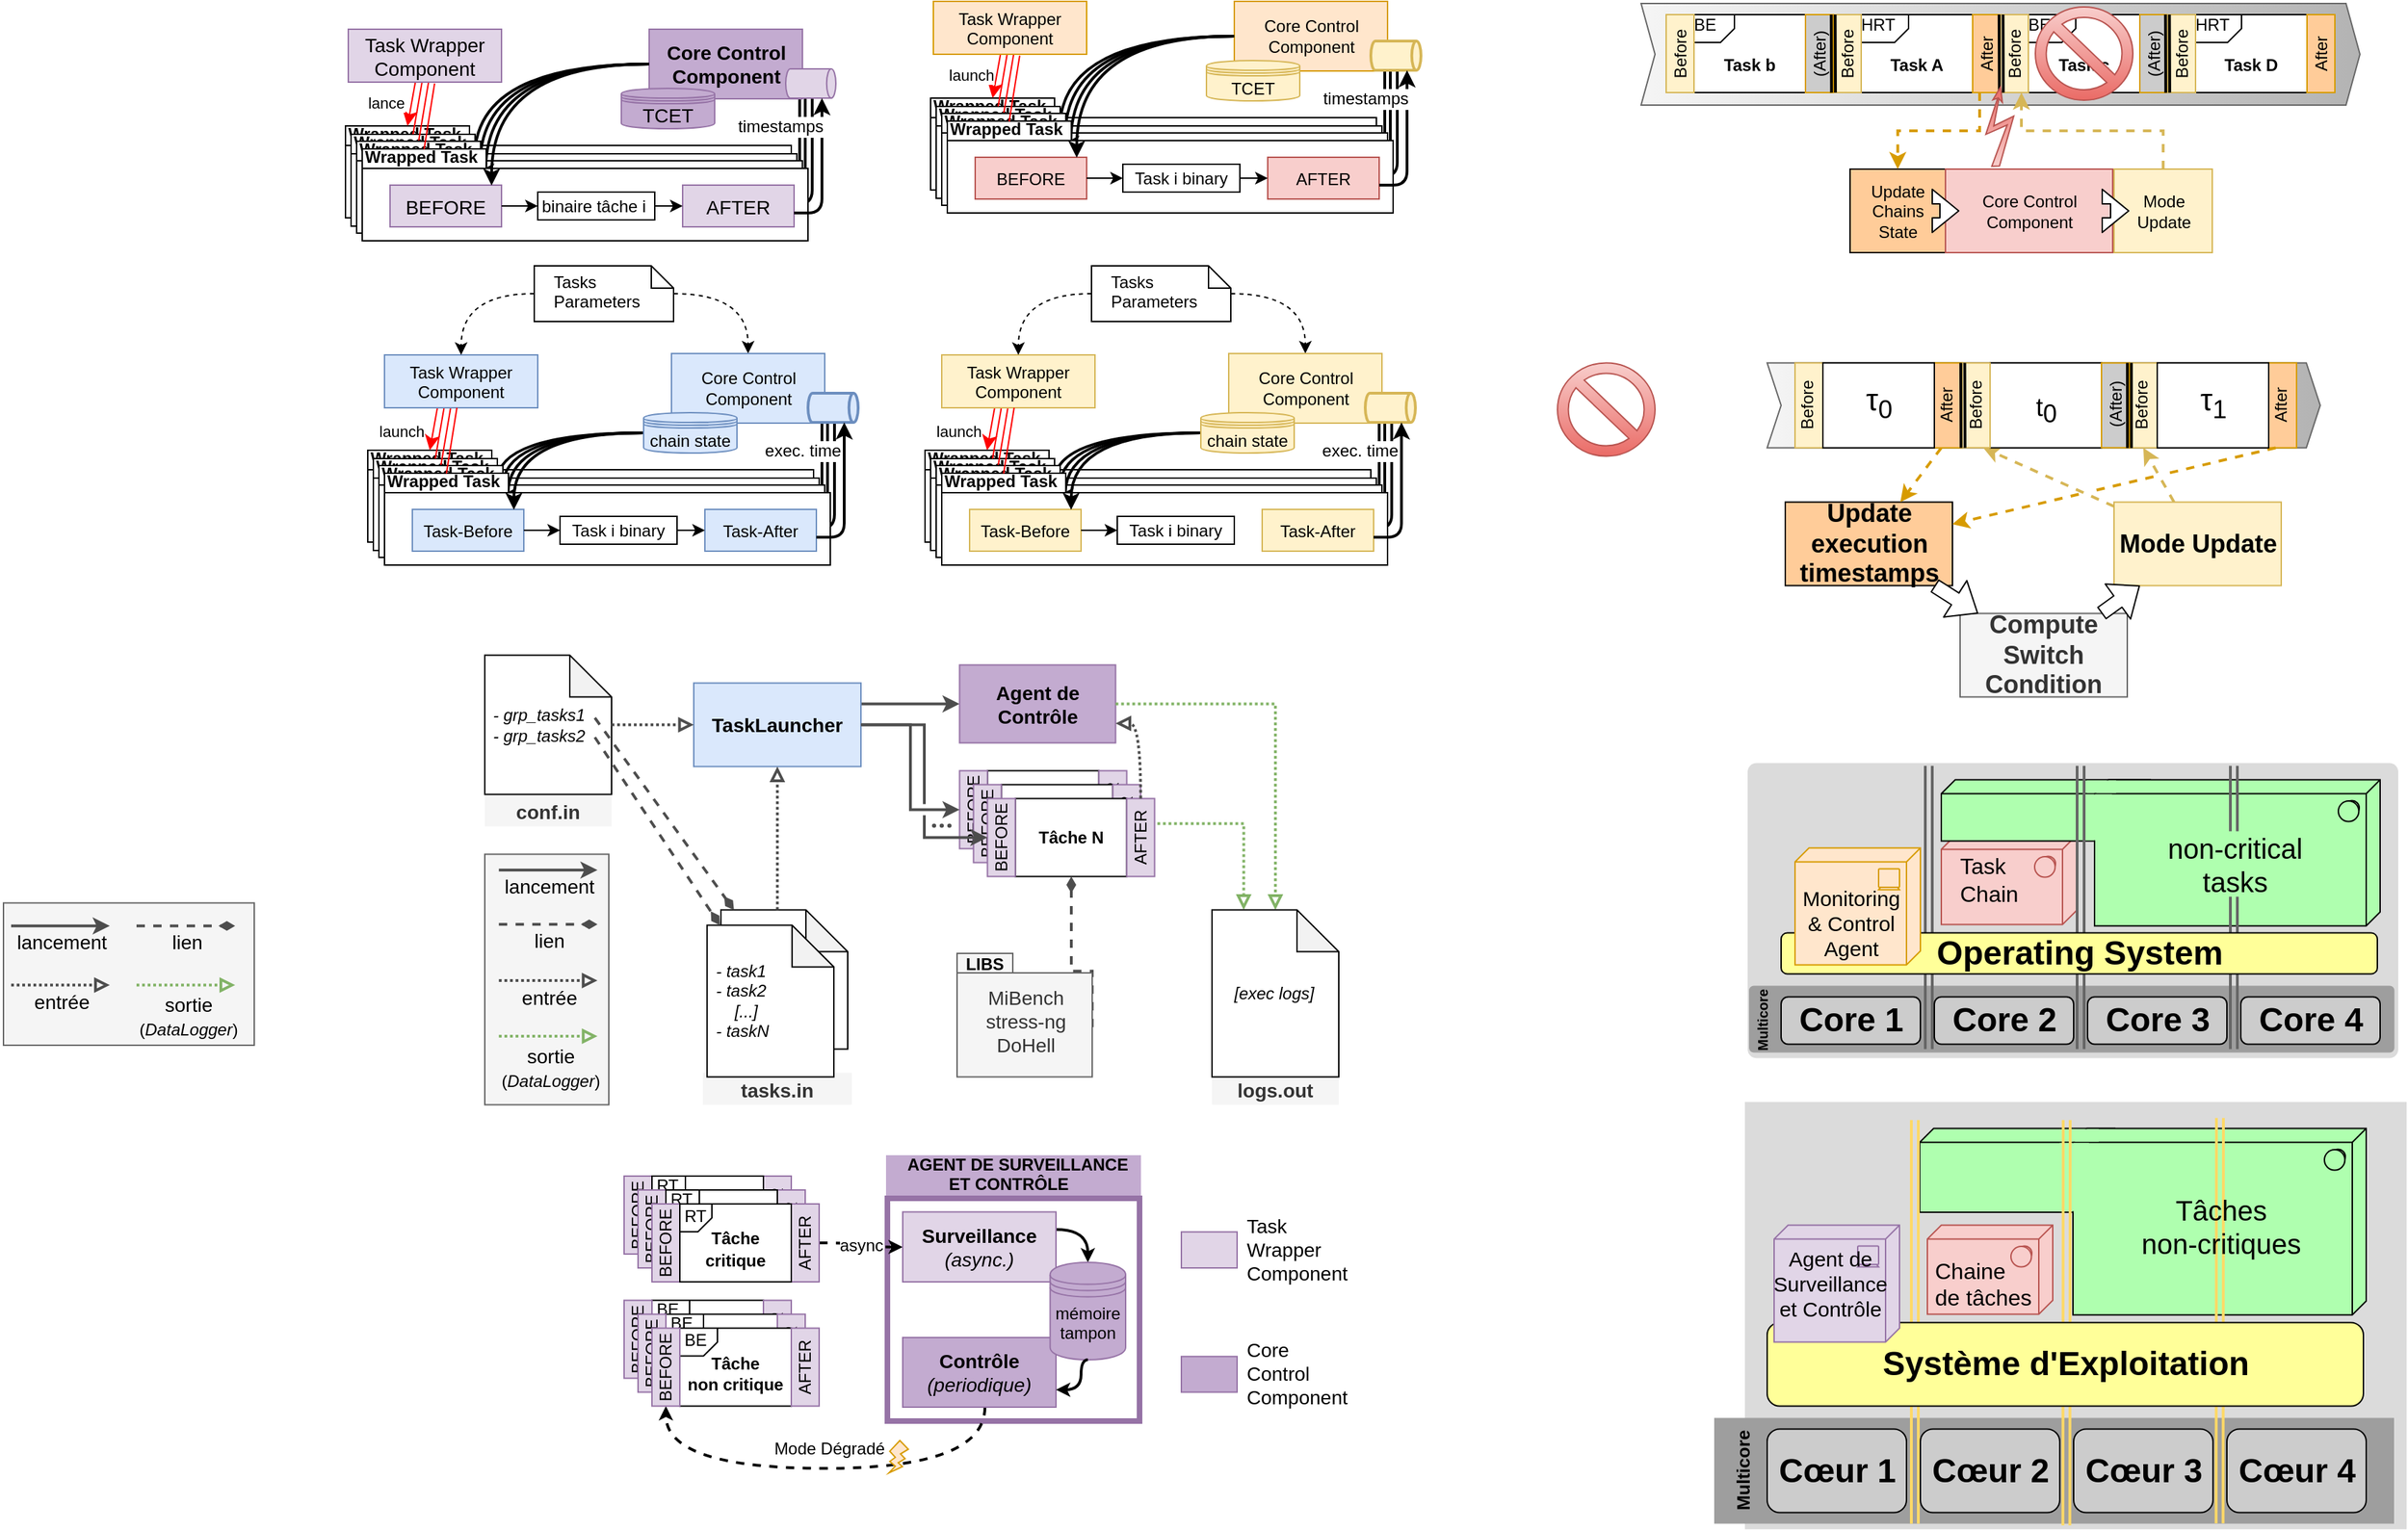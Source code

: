 <mxfile version="19.0.3" type="device" pages="3"><diagram id="5f3VNi1QQF_vFvqW_-zE" name="MoCoAgent Architecture"><mxGraphModel dx="1301" dy="288" grid="1" gridSize="10" guides="1" tooltips="1" connect="1" arrows="1" fold="1" page="1" pageScale="1" pageWidth="827" pageHeight="1169" background="#ffffff" math="0" shadow="0"><root><mxCell id="OXieV2JEBCL6kDEA4_rq-0"/><mxCell id="OXieV2JEBCL6kDEA4_rq-1" parent="OXieV2JEBCL6kDEA4_rq-0"/><mxCell id="izUFSo9li4fYL-0LUOMj-45" value="&lt;b&gt;&amp;nbsp; AGENT DE SURVEILLANCE ET CONTRÔLE&amp;nbsp;&amp;nbsp;&lt;/b&gt;" style="rounded=0;whiteSpace=wrap;html=1;shadow=0;fontSize=12;strokeColor=#9673A6;strokeWidth=4;fillColor=none;align=center;verticalAlign=top;spacing=0;spacingTop=-36;labelBackgroundColor=#C3ABD0;" parent="OXieV2JEBCL6kDEA4_rq-1" vertex="1"><mxGeometry x="429" y="880" width="181" height="160" as="geometry"/></mxCell><mxCell id="44" style="edgeStyle=orthogonalEdgeStyle;html=1;jettySize=auto;orthogonalLoop=1;jumpStyle=none;rounded=1;strokeWidth=2;endArrow=none;endFill=0;" parent="OXieV2JEBCL6kDEA4_rq-1" edge="1"><mxGeometry relative="1" as="geometry"><Array as="points"><mxPoint x="790" y="139"/></Array><mxPoint x="760" y="139.3" as="sourcePoint"/><mxPoint x="790" y="56.5" as="targetPoint"/></mxGeometry></mxCell><mxCell id="45" style="edgeStyle=orthogonalEdgeStyle;html=1;jettySize=auto;orthogonalLoop=1;jumpStyle=none;rounded=1;strokeWidth=2;endArrow=none;endFill=0;" parent="OXieV2JEBCL6kDEA4_rq-1" edge="1"><mxGeometry relative="1" as="geometry"><Array as="points"><mxPoint x="786" y="132"/></Array><mxPoint x="756" y="132.4" as="sourcePoint"/><mxPoint x="786" y="49.6" as="targetPoint"/></mxGeometry></mxCell><mxCell id="kNISUzYDHoGzns9RpDhg-58" value="" style="edgeStyle=orthogonalEdgeStyle;rounded=0;html=1;jettySize=auto;orthogonalLoop=1;entryX=0.911;entryY=0.01;entryDx=0;entryDy=0;entryPerimeter=0;curved=1;exitDx=0;exitDy=0;strokeWidth=2;exitX=0;exitY=0.5;" parent="OXieV2JEBCL6kDEA4_rq-1" source="OXieV2JEBCL6kDEA4_rq-8" edge="1"><mxGeometry x="-0.287" y="-11" relative="1" as="geometry"><mxPoint as="offset"/><Array as="points"><mxPoint x="552.5" y="45"/></Array><mxPoint x="645.9" y="63.6" as="sourcePoint"/><mxPoint x="552.7" y="120.8" as="targetPoint"/></mxGeometry></mxCell><mxCell id="kNISUzYDHoGzns9RpDhg-59" value="Wrapped Task" style="shape=folder;fontStyle=1;spacingTop=-8;tabWidth=89;tabHeight=14;tabPosition=left;align=left;verticalAlign=top;" parent="OXieV2JEBCL6kDEA4_rq-1" vertex="1"><mxGeometry x="460" y="89.5" width="320" height="66" as="geometry"/></mxCell><mxCell id="kNISUzYDHoGzns9RpDhg-60" value="" style="rounded=1;html=1;jettySize=auto;orthogonalLoop=1;verticalAlign=bottom;strokeColor=#ff0000;endArrow=classic;endSize=8;entryX=0;entryY=0;entryDx=44.5;entryDy=0;entryPerimeter=0;endFill=1;" parent="OXieV2JEBCL6kDEA4_rq-1" target="kNISUzYDHoGzns9RpDhg-59" edge="1"><mxGeometry x="0.38" y="-30" relative="1" as="geometry"><mxPoint x="512.035" y="47.5" as="sourcePoint"/><mxPoint x="512.857" y="100.31" as="targetPoint"/><mxPoint as="offset"/></mxGeometry></mxCell><mxCell id="kNISUzYDHoGzns9RpDhg-55" value="" style="edgeStyle=orthogonalEdgeStyle;rounded=0;html=1;jettySize=auto;orthogonalLoop=1;entryX=0.911;entryY=0.01;entryDx=0;entryDy=0;entryPerimeter=0;curved=1;exitDx=0;exitDy=0;strokeWidth=2;exitX=0;exitY=0.5;" parent="OXieV2JEBCL6kDEA4_rq-1" source="OXieV2JEBCL6kDEA4_rq-8" edge="1"><mxGeometry x="-0.287" y="-11" relative="1" as="geometry"><mxPoint as="offset"/><Array as="points"><mxPoint x="556.5" y="45"/></Array><mxPoint x="649.9" y="67.6" as="sourcePoint"/><mxPoint x="556.7" y="124.8" as="targetPoint"/></mxGeometry></mxCell><mxCell id="kNISUzYDHoGzns9RpDhg-56" value="Wrapped Task" style="shape=folder;fontStyle=1;spacingTop=-8;tabWidth=89;tabHeight=14;tabPosition=left;align=left;verticalAlign=top;" parent="OXieV2JEBCL6kDEA4_rq-1" vertex="1"><mxGeometry x="464" y="95.5" width="320" height="66" as="geometry"/></mxCell><mxCell id="kNISUzYDHoGzns9RpDhg-57" value="" style="edgeStyle=none;rounded=1;html=1;jettySize=auto;orthogonalLoop=1;verticalAlign=bottom;strokeColor=#ff0000;endArrow=none;endSize=8;entryX=0;entryY=0;entryDx=44.5;entryDy=0;entryPerimeter=0;endFill=0;" parent="OXieV2JEBCL6kDEA4_rq-1" target="kNISUzYDHoGzns9RpDhg-56" edge="1"><mxGeometry x="0.38" y="-30" relative="1" as="geometry"><Array as="points"/><mxPoint x="516.035" y="51.5" as="sourcePoint"/><mxPoint x="516.857" y="104.31" as="targetPoint"/><mxPoint as="offset"/></mxGeometry></mxCell><mxCell id="kNISUzYDHoGzns9RpDhg-52" value="" style="edgeStyle=none;rounded=1;html=1;jettySize=auto;orthogonalLoop=1;verticalAlign=bottom;strokeColor=#ff0000;endArrow=none;endSize=8;entryX=0;entryY=0;entryDx=44.5;entryDy=0;entryPerimeter=0;endFill=0;" parent="OXieV2JEBCL6kDEA4_rq-1" target="kNISUzYDHoGzns9RpDhg-53" edge="1"><mxGeometry x="0.38" y="-30" relative="1" as="geometry"><Array as="points"/><mxPoint x="520.035" y="55.5" as="sourcePoint"/><mxPoint x="520.857" y="108.31" as="targetPoint"/><mxPoint as="offset"/></mxGeometry></mxCell><mxCell id="kNISUzYDHoGzns9RpDhg-53" value="Wrapped Task" style="shape=folder;fontStyle=1;spacingTop=-8;tabWidth=89;tabHeight=14;tabPosition=left;align=left;verticalAlign=top;" parent="OXieV2JEBCL6kDEA4_rq-1" vertex="1"><mxGeometry x="468" y="100.5" width="320" height="66" as="geometry"/></mxCell><mxCell id="kNISUzYDHoGzns9RpDhg-54" value="" style="edgeStyle=orthogonalEdgeStyle;rounded=0;html=1;jettySize=auto;orthogonalLoop=1;entryX=0.911;entryY=0.01;entryDx=0;entryDy=0;entryPerimeter=0;curved=1;exitDx=0;exitDy=0;strokeWidth=2;exitX=0;exitY=0.5;" parent="OXieV2JEBCL6kDEA4_rq-1" source="OXieV2JEBCL6kDEA4_rq-8" edge="1"><mxGeometry x="-0.287" y="-11" relative="1" as="geometry"><mxPoint as="offset"/><Array as="points"><mxPoint x="560.5" y="45"/></Array><mxPoint x="654" y="71.7" as="sourcePoint"/><mxPoint x="560.7" y="128.9" as="targetPoint"/></mxGeometry></mxCell><mxCell id="42" style="edgeStyle=orthogonalEdgeStyle;html=1;jettySize=auto;orthogonalLoop=1;jumpStyle=none;rounded=1;strokeWidth=2;endArrow=none;endFill=0;" parent="OXieV2JEBCL6kDEA4_rq-1" edge="1"><mxGeometry relative="1" as="geometry"><Array as="points"><mxPoint x="795" y="145.5"/></Array><mxPoint x="765" y="145.7" as="sourcePoint"/><mxPoint x="795" y="63" as="targetPoint"/></mxGeometry></mxCell><mxCell id="TfMbjzjQfmSRjNa_Rl0y-3" value="Wrapped Task" style="shape=folder;fontStyle=1;spacingTop=-8;tabWidth=89;tabHeight=14;tabPosition=left;align=left;verticalAlign=top;" parent="OXieV2JEBCL6kDEA4_rq-1" vertex="1"><mxGeometry x="472" y="106" width="320" height="66" as="geometry"/></mxCell><mxCell id="OXieV2JEBCL6kDEA4_rq-26" style="edgeStyle=none;rounded=0;html=1;jettySize=auto;orthogonalLoop=1;" parent="OXieV2JEBCL6kDEA4_rq-1" source="OXieV2JEBCL6kDEA4_rq-8" edge="1" treatAsSingle="0"><mxGeometry relative="1" as="geometry"><Array as="points"/><mxPoint x="711.216" y="60.644" as="targetPoint"/></mxGeometry></mxCell><mxCell id="OXieV2JEBCL6kDEA4_rq-33" value="write" style="text;html=1;resizable=0;points=[];align=center;verticalAlign=middle;labelBackgroundColor=#ffffff;" parent="OXieV2JEBCL6kDEA4_rq-26" vertex="1" connectable="0"><mxGeometry x="0.228" y="1" relative="1" as="geometry"><mxPoint x="12.5" y="-4" as="offset"/></mxGeometry></mxCell><mxCell id="OXieV2JEBCL6kDEA4_rq-12" value="Task Wrapper&#10;Component" style="fillColor=#ffe6cc;strokeColor=#d79b00;" parent="OXieV2JEBCL6kDEA4_rq-1" vertex="1"><mxGeometry x="462" y="20" width="110" height="38" as="geometry"/></mxCell><mxCell id="OXieV2JEBCL6kDEA4_rq-23" value="AFTER" style="fillColor=#f8cecc;strokeColor=#b85450;" parent="OXieV2JEBCL6kDEA4_rq-1" vertex="1"><mxGeometry x="702" y="132" width="80" height="30" as="geometry"/></mxCell><mxCell id="OXieV2JEBCL6kDEA4_rq-21" value="BEFORE" style="fillColor=#f8cecc;strokeColor=#b85450;" parent="OXieV2JEBCL6kDEA4_rq-1" vertex="1"><mxGeometry x="492" y="132" width="80" height="30" as="geometry"/></mxCell><mxCell id="OXieV2JEBCL6kDEA4_rq-29" style="edgeStyle=orthogonalEdgeStyle;jumpStyle=none;html=1;jettySize=auto;orthogonalLoop=1;exitX=1;exitY=0.5;curved=1;exitDx=0;exitDy=0;" parent="OXieV2JEBCL6kDEA4_rq-1" source="OXieV2JEBCL6kDEA4_rq-21" target="OXieV2JEBCL6kDEA4_rq-31" edge="1"><mxGeometry relative="1" as="geometry"><mxPoint x="598.19" y="147.048" as="targetPoint"/></mxGeometry></mxCell><mxCell id="OXieV2JEBCL6kDEA4_rq-30" style="edgeStyle=orthogonalEdgeStyle;jumpStyle=none;html=1;jettySize=auto;orthogonalLoop=1;curved=1;entryX=0;entryY=0.5;entryDx=0;entryDy=0;" parent="OXieV2JEBCL6kDEA4_rq-1" source="OXieV2JEBCL6kDEA4_rq-31" target="OXieV2JEBCL6kDEA4_rq-23" edge="1"><mxGeometry relative="1" as="geometry"><mxPoint x="678.19" y="147.048" as="sourcePoint"/></mxGeometry></mxCell><mxCell id="OXieV2JEBCL6kDEA4_rq-31" value="Task i binary&#10;" style="spacingTop=13;" parent="OXieV2JEBCL6kDEA4_rq-1" vertex="1"><mxGeometry x="598" y="137" width="84" height="20" as="geometry"/></mxCell><mxCell id="OXieV2JEBCL6kDEA4_rq-8" value="Core Control&lt;br&gt;Component" style="html=1;fillColor=#ffe6cc;strokeColor=#d79b00;" parent="OXieV2JEBCL6kDEA4_rq-1" vertex="1"><mxGeometry x="678" y="20" width="110" height="50" as="geometry"/></mxCell><mxCell id="lGkLMeP120zB_ukWU5OJ-101" value="launch" style="edgeStyle=none;rounded=1;html=1;jettySize=auto;orthogonalLoop=1;verticalAlign=bottom;strokeColor=#ff0000;endArrow=none;endSize=8;entryX=0;entryY=0;entryDx=44.5;entryDy=0;entryPerimeter=0;endFill=0;" parent="OXieV2JEBCL6kDEA4_rq-1" edge="1"><mxGeometry x="0.184" y="-31" relative="1" as="geometry"><Array as="points"/><mxPoint x="523.961" y="59" as="sourcePoint"/><mxPoint x="516.405" y="106.238" as="targetPoint"/><mxPoint as="offset"/></mxGeometry></mxCell><mxCell id="OXieV2JEBCL6kDEA4_rq-27" value="" style="edgeStyle=orthogonalEdgeStyle;rounded=0;html=1;jettySize=auto;orthogonalLoop=1;entryX=0.911;entryY=0.01;entryDx=0;entryDy=0;entryPerimeter=0;curved=1;exitDx=0;exitDy=0;strokeWidth=2;exitX=0;exitY=0.5;" parent="OXieV2JEBCL6kDEA4_rq-1" source="OXieV2JEBCL6kDEA4_rq-8" target="OXieV2JEBCL6kDEA4_rq-21" edge="1"><mxGeometry x="-0.287" y="-11" relative="1" as="geometry"><mxPoint as="offset"/><Array as="points"><mxPoint x="564.5" y="45"/></Array></mxGeometry></mxCell><mxCell id="37" value="TCET" style="shape=datastore;whiteSpace=wrap;html=1;fillColor=#fff2cc;verticalAlign=bottom;strokeColor=#d6b656;" parent="OXieV2JEBCL6kDEA4_rq-1" vertex="1"><mxGeometry x="658" y="62.5" width="67" height="29" as="geometry"/></mxCell><mxCell id="38" value="" style="strokeWidth=2;html=1;shape=mxgraph.flowchart.direct_data;whiteSpace=wrap;fillColor=#fff2cc;strokeColor=#d6b656;" parent="OXieV2JEBCL6kDEA4_rq-1" vertex="1"><mxGeometry x="776" y="48.5" width="36" height="21" as="geometry"/></mxCell><mxCell id="40" style="edgeStyle=orthogonalEdgeStyle;html=1;jettySize=auto;orthogonalLoop=1;jumpStyle=none;rounded=1;strokeWidth=2;" parent="OXieV2JEBCL6kDEA4_rq-1" source="OXieV2JEBCL6kDEA4_rq-23" target="38" edge="1" treatAsSingle="0"><mxGeometry relative="1" as="geometry"><Array as="points"><mxPoint x="802" y="152"/></Array><mxPoint x="782" y="152.2" as="sourcePoint"/><mxPoint x="788" y="45" as="targetPoint"/></mxGeometry></mxCell><mxCell id="41" value="timestamps" style="text;html=1;resizable=0;points=[];align=center;verticalAlign=middle;labelBackgroundColor=#ffffff;" parent="40" vertex="1" connectable="0"><mxGeometry x="0.026" y="6" relative="1" as="geometry"><mxPoint x="-24" y="-29.5" as="offset"/></mxGeometry></mxCell><mxCell id="ct5O0DmZwyjbaCm2Leqv-45" style="edgeStyle=orthogonalEdgeStyle;html=1;jettySize=auto;orthogonalLoop=1;jumpStyle=none;rounded=1;strokeWidth=2;endArrow=none;endFill=0;" parent="OXieV2JEBCL6kDEA4_rq-1" edge="1"><mxGeometry relative="1" as="geometry"><Array as="points"><mxPoint x="386" y="392"/></Array><mxPoint x="356" y="392.3" as="sourcePoint"/><mxPoint x="386" y="309.5" as="targetPoint"/></mxGeometry></mxCell><mxCell id="ct5O0DmZwyjbaCm2Leqv-46" style="edgeStyle=orthogonalEdgeStyle;html=1;jettySize=auto;orthogonalLoop=1;jumpStyle=none;rounded=1;strokeWidth=2;endArrow=none;endFill=0;" parent="OXieV2JEBCL6kDEA4_rq-1" edge="1"><mxGeometry relative="1" as="geometry"><Array as="points"><mxPoint x="382" y="385"/></Array><mxPoint x="352" y="385.4" as="sourcePoint"/><mxPoint x="382" y="302.6" as="targetPoint"/></mxGeometry></mxCell><mxCell id="ct5O0DmZwyjbaCm2Leqv-47" value="" style="edgeStyle=orthogonalEdgeStyle;rounded=0;html=1;jettySize=auto;orthogonalLoop=1;entryX=0.911;entryY=0.01;entryDx=0;entryDy=0;entryPerimeter=0;curved=1;exitDx=0;exitDy=0;strokeWidth=2;exitX=0;exitY=0.5;" parent="OXieV2JEBCL6kDEA4_rq-1" source="ct5O0DmZwyjbaCm2Leqv-86" edge="1"><mxGeometry x="-0.287" y="-11" relative="1" as="geometry"><mxPoint as="offset"/><Array as="points"><mxPoint x="148.5" y="330"/></Array><mxPoint x="241.9" y="316.6" as="sourcePoint"/><mxPoint x="148.7" y="373.8" as="targetPoint"/></mxGeometry></mxCell><mxCell id="ct5O0DmZwyjbaCm2Leqv-48" value="Wrapped Task" style="shape=folder;fontStyle=1;spacingTop=-8;tabWidth=89;tabHeight=14;tabPosition=left;align=left;verticalAlign=top;" parent="OXieV2JEBCL6kDEA4_rq-1" vertex="1"><mxGeometry x="56" y="342.5" width="320" height="66" as="geometry"/></mxCell><mxCell id="ct5O0DmZwyjbaCm2Leqv-49" value="" style="rounded=1;html=1;jettySize=auto;orthogonalLoop=1;verticalAlign=bottom;strokeColor=#ff0000;endArrow=classic;endSize=8;entryX=0;entryY=0;entryDx=44.5;entryDy=0;entryPerimeter=0;endFill=1;" parent="OXieV2JEBCL6kDEA4_rq-1" target="ct5O0DmZwyjbaCm2Leqv-48" edge="1"><mxGeometry x="0.38" y="-30" relative="1" as="geometry"><mxPoint x="108.035" y="300.5" as="sourcePoint"/><mxPoint x="108.857" y="353.31" as="targetPoint"/><mxPoint as="offset"/></mxGeometry></mxCell><mxCell id="ct5O0DmZwyjbaCm2Leqv-50" value="" style="edgeStyle=orthogonalEdgeStyle;rounded=0;html=1;jettySize=auto;orthogonalLoop=1;entryX=0.911;entryY=0.01;entryDx=0;entryDy=0;entryPerimeter=0;curved=1;exitDx=0;exitDy=0;strokeWidth=2;exitX=0;exitY=0.5;" parent="OXieV2JEBCL6kDEA4_rq-1" source="ct5O0DmZwyjbaCm2Leqv-86" edge="1"><mxGeometry x="-0.287" y="-11" relative="1" as="geometry"><mxPoint as="offset"/><Array as="points"><mxPoint x="152.5" y="330"/></Array><mxPoint x="245.9" y="320.6" as="sourcePoint"/><mxPoint x="152.7" y="377.8" as="targetPoint"/></mxGeometry></mxCell><mxCell id="ct5O0DmZwyjbaCm2Leqv-51" value="Wrapped Task" style="shape=folder;fontStyle=1;spacingTop=-8;tabWidth=89;tabHeight=14;tabPosition=left;align=left;verticalAlign=top;" parent="OXieV2JEBCL6kDEA4_rq-1" vertex="1"><mxGeometry x="60" y="348.5" width="320" height="66" as="geometry"/></mxCell><mxCell id="ct5O0DmZwyjbaCm2Leqv-52" value="" style="edgeStyle=none;rounded=1;html=1;jettySize=auto;orthogonalLoop=1;verticalAlign=bottom;strokeColor=#ff0000;endArrow=none;endSize=8;entryX=0;entryY=0;entryDx=44.5;entryDy=0;entryPerimeter=0;endFill=0;" parent="OXieV2JEBCL6kDEA4_rq-1" target="ct5O0DmZwyjbaCm2Leqv-51" edge="1"><mxGeometry x="0.38" y="-30" relative="1" as="geometry"><Array as="points"/><mxPoint x="112.035" y="304.5" as="sourcePoint"/><mxPoint x="112.857" y="357.31" as="targetPoint"/><mxPoint as="offset"/></mxGeometry></mxCell><mxCell id="ct5O0DmZwyjbaCm2Leqv-53" value="" style="edgeStyle=none;rounded=1;html=1;jettySize=auto;orthogonalLoop=1;verticalAlign=bottom;strokeColor=#ff0000;endArrow=none;endSize=8;entryX=0;entryY=0;entryDx=44.5;entryDy=0;entryPerimeter=0;endFill=0;" parent="OXieV2JEBCL6kDEA4_rq-1" target="ct5O0DmZwyjbaCm2Leqv-54" edge="1"><mxGeometry x="0.38" y="-30" relative="1" as="geometry"><Array as="points"/><mxPoint x="116.035" y="308.5" as="sourcePoint"/><mxPoint x="116.857" y="361.31" as="targetPoint"/><mxPoint as="offset"/></mxGeometry></mxCell><mxCell id="ct5O0DmZwyjbaCm2Leqv-54" value="Wrapped Task" style="shape=folder;fontStyle=1;spacingTop=-8;tabWidth=89;tabHeight=14;tabPosition=left;align=left;verticalAlign=top;" parent="OXieV2JEBCL6kDEA4_rq-1" vertex="1"><mxGeometry x="64" y="353.5" width="320" height="66" as="geometry"/></mxCell><mxCell id="ct5O0DmZwyjbaCm2Leqv-55" value="" style="edgeStyle=orthogonalEdgeStyle;rounded=0;html=1;jettySize=auto;orthogonalLoop=1;entryX=0.911;entryY=0.01;entryDx=0;entryDy=0;entryPerimeter=0;curved=1;exitDx=0;exitDy=0;strokeWidth=2;exitX=0;exitY=0.5;" parent="OXieV2JEBCL6kDEA4_rq-1" source="ct5O0DmZwyjbaCm2Leqv-86" edge="1"><mxGeometry x="-0.287" y="-11" relative="1" as="geometry"><mxPoint as="offset"/><Array as="points"><mxPoint x="156.5" y="330"/></Array><mxPoint x="250" y="324.7" as="sourcePoint"/><mxPoint x="156.7" y="381.9" as="targetPoint"/></mxGeometry></mxCell><mxCell id="ct5O0DmZwyjbaCm2Leqv-56" style="edgeStyle=orthogonalEdgeStyle;html=1;jettySize=auto;orthogonalLoop=1;jumpStyle=none;rounded=1;strokeWidth=2;endArrow=none;endFill=0;" parent="OXieV2JEBCL6kDEA4_rq-1" edge="1"><mxGeometry relative="1" as="geometry"><Array as="points"><mxPoint x="391" y="398.5"/></Array><mxPoint x="361" y="398.7" as="sourcePoint"/><mxPoint x="391" y="316" as="targetPoint"/></mxGeometry></mxCell><mxCell id="ct5O0DmZwyjbaCm2Leqv-57" value="Wrapped Task" style="shape=folder;fontStyle=1;spacingTop=-8;tabWidth=89;tabHeight=14;tabPosition=left;align=left;verticalAlign=top;" parent="OXieV2JEBCL6kDEA4_rq-1" vertex="1"><mxGeometry x="68" y="359" width="320" height="66" as="geometry"/></mxCell><mxCell id="ct5O0DmZwyjbaCm2Leqv-58" style="edgeStyle=none;rounded=0;html=1;jettySize=auto;orthogonalLoop=1;" parent="OXieV2JEBCL6kDEA4_rq-1" source="ct5O0DmZwyjbaCm2Leqv-83" edge="1" treatAsSingle="0"><mxGeometry relative="1" as="geometry"><Array as="points"/><mxPoint x="307.216" y="313.644" as="targetPoint"/></mxGeometry></mxCell><mxCell id="ct5O0DmZwyjbaCm2Leqv-59" value="write" style="text;html=1;resizable=0;points=[];align=center;verticalAlign=middle;labelBackgroundColor=#ffffff;" parent="ct5O0DmZwyjbaCm2Leqv-58" vertex="1" connectable="0"><mxGeometry x="0.228" y="1" relative="1" as="geometry"><mxPoint x="12.5" y="-4" as="offset"/></mxGeometry></mxCell><mxCell id="ct5O0DmZwyjbaCm2Leqv-60" value="Task Wrapper&#10;Component" style="fillColor=#dae8fc;strokeColor=#6c8ebf;" parent="OXieV2JEBCL6kDEA4_rq-1" vertex="1"><mxGeometry x="68" y="274" width="110" height="38" as="geometry"/></mxCell><mxCell id="ct5O0DmZwyjbaCm2Leqv-61" value="Task-After" style="fillColor=#dae8fc;strokeColor=#6c8ebf;" parent="OXieV2JEBCL6kDEA4_rq-1" vertex="1"><mxGeometry x="298" y="385" width="80" height="30" as="geometry"/></mxCell><mxCell id="ct5O0DmZwyjbaCm2Leqv-62" value="Task-Before" style="fillColor=#dae8fc;strokeColor=#6c8ebf;" parent="OXieV2JEBCL6kDEA4_rq-1" vertex="1"><mxGeometry x="88" y="385" width="80" height="30" as="geometry"/></mxCell><mxCell id="ct5O0DmZwyjbaCm2Leqv-63" style="edgeStyle=orthogonalEdgeStyle;jumpStyle=none;html=1;jettySize=auto;orthogonalLoop=1;exitX=1;exitY=0.5;curved=1;exitDx=0;exitDy=0;" parent="OXieV2JEBCL6kDEA4_rq-1" source="ct5O0DmZwyjbaCm2Leqv-62" target="ct5O0DmZwyjbaCm2Leqv-65" edge="1"><mxGeometry relative="1" as="geometry"><mxPoint x="194.19" y="400.048" as="targetPoint"/></mxGeometry></mxCell><mxCell id="ct5O0DmZwyjbaCm2Leqv-64" style="edgeStyle=orthogonalEdgeStyle;jumpStyle=none;html=1;jettySize=auto;orthogonalLoop=1;curved=1;entryX=0;entryY=0.5;entryDx=0;entryDy=0;" parent="OXieV2JEBCL6kDEA4_rq-1" source="ct5O0DmZwyjbaCm2Leqv-65" target="ct5O0DmZwyjbaCm2Leqv-61" edge="1"><mxGeometry relative="1" as="geometry"><mxPoint x="274.19" y="400.048" as="sourcePoint"/></mxGeometry></mxCell><mxCell id="ct5O0DmZwyjbaCm2Leqv-65" value="Task i binary&#10;" style="spacingTop=13;" parent="OXieV2JEBCL6kDEA4_rq-1" vertex="1"><mxGeometry x="194" y="390" width="84" height="20" as="geometry"/></mxCell><mxCell id="ct5O0DmZwyjbaCm2Leqv-66" style="html=1;jettySize=auto;orthogonalLoop=1;dashed=1;exitDx=100;exitDy=28;edgeStyle=orthogonalEdgeStyle;curved=1;" parent="OXieV2JEBCL6kDEA4_rq-1" source="ct5O0DmZwyjbaCm2Leqv-68" target="ct5O0DmZwyjbaCm2Leqv-83" edge="1"><mxGeometry relative="1" as="geometry"><Array as="points"><mxPoint x="329" y="230"/></Array></mxGeometry></mxCell><mxCell id="ct5O0DmZwyjbaCm2Leqv-67" style="edgeStyle=orthogonalEdgeStyle;html=1;jettySize=auto;orthogonalLoop=1;dashed=1;curved=1;exitDx=0;exitDy=0;" parent="OXieV2JEBCL6kDEA4_rq-1" source="ct5O0DmZwyjbaCm2Leqv-68" target="ct5O0DmZwyjbaCm2Leqv-60" edge="1"><mxGeometry relative="1" as="geometry"><Array as="points"><mxPoint x="123" y="230"/></Array></mxGeometry></mxCell><mxCell id="ct5O0DmZwyjbaCm2Leqv-68" value="Tasks&#10;Parameters&#10;" style="shape=note;size=16;verticalAlign=middle;align=left;spacingTop=10;spacingLeft=12;" parent="OXieV2JEBCL6kDEA4_rq-1" vertex="1"><mxGeometry x="175.5" y="210" width="100" height="40" as="geometry"/></mxCell><mxCell id="ct5O0DmZwyjbaCm2Leqv-83" value="Core Control&lt;br&gt;Component" style="html=1;fillColor=#dae8fc;strokeColor=#6c8ebf;" parent="OXieV2JEBCL6kDEA4_rq-1" vertex="1"><mxGeometry x="274" y="273" width="110" height="50" as="geometry"/></mxCell><mxCell id="ct5O0DmZwyjbaCm2Leqv-84" value="launch" style="edgeStyle=none;rounded=1;html=1;jettySize=auto;orthogonalLoop=1;verticalAlign=bottom;strokeColor=#ff0000;endArrow=none;endSize=8;entryX=0;entryY=0;entryDx=44.5;entryDy=0;entryPerimeter=0;endFill=0;" parent="OXieV2JEBCL6kDEA4_rq-1" edge="1"><mxGeometry x="0.334" y="-35" relative="1" as="geometry"><Array as="points"/><mxPoint x="119.961" y="312" as="sourcePoint"/><mxPoint x="112.405" y="359.238" as="targetPoint"/><mxPoint as="offset"/></mxGeometry></mxCell><mxCell id="ct5O0DmZwyjbaCm2Leqv-85" value="" style="edgeStyle=orthogonalEdgeStyle;rounded=0;html=1;jettySize=auto;orthogonalLoop=1;entryX=0.911;entryY=0.01;entryDx=0;entryDy=0;entryPerimeter=0;curved=1;exitDx=0;exitDy=0;strokeWidth=2;exitX=0;exitY=0.5;" parent="OXieV2JEBCL6kDEA4_rq-1" source="ct5O0DmZwyjbaCm2Leqv-86" target="ct5O0DmZwyjbaCm2Leqv-62" edge="1"><mxGeometry x="-0.287" y="-11" relative="1" as="geometry"><mxPoint as="offset"/></mxGeometry></mxCell><mxCell id="ct5O0DmZwyjbaCm2Leqv-86" value="chain state" style="shape=datastore;whiteSpace=wrap;html=1;fillColor=#dae8fc;verticalAlign=bottom;strokeColor=#6c8ebf;" parent="OXieV2JEBCL6kDEA4_rq-1" vertex="1"><mxGeometry x="254" y="315.5" width="67" height="29" as="geometry"/></mxCell><mxCell id="ct5O0DmZwyjbaCm2Leqv-87" value="" style="strokeWidth=2;html=1;shape=mxgraph.flowchart.direct_data;whiteSpace=wrap;fillColor=#dae8fc;strokeColor=#6c8ebf;" parent="OXieV2JEBCL6kDEA4_rq-1" vertex="1"><mxGeometry x="372" y="301.5" width="36" height="21" as="geometry"/></mxCell><mxCell id="ct5O0DmZwyjbaCm2Leqv-88" style="edgeStyle=orthogonalEdgeStyle;html=1;jettySize=auto;orthogonalLoop=1;jumpStyle=none;rounded=1;strokeWidth=2;" parent="OXieV2JEBCL6kDEA4_rq-1" source="ct5O0DmZwyjbaCm2Leqv-61" target="ct5O0DmZwyjbaCm2Leqv-87" edge="1" treatAsSingle="0"><mxGeometry relative="1" as="geometry"><Array as="points"><mxPoint x="398" y="405"/></Array><mxPoint x="378" y="405.2" as="sourcePoint"/><mxPoint x="384" y="298" as="targetPoint"/></mxGeometry></mxCell><mxCell id="ct5O0DmZwyjbaCm2Leqv-89" value="exec. time" style="text;html=1;resizable=0;points=[];align=center;verticalAlign=middle;labelBackgroundColor=#ffffff;" parent="ct5O0DmZwyjbaCm2Leqv-88" vertex="1" connectable="0"><mxGeometry x="0.026" y="6" relative="1" as="geometry"><mxPoint x="-24" y="-29.5" as="offset"/></mxGeometry></mxCell><mxCell id="lok4voQqLvFpNTRuM-8b-45" style="edgeStyle=orthogonalEdgeStyle;html=1;jettySize=auto;orthogonalLoop=1;jumpStyle=none;rounded=1;strokeWidth=2;endArrow=none;endFill=0;" parent="OXieV2JEBCL6kDEA4_rq-1" edge="1"><mxGeometry relative="1" as="geometry"><Array as="points"><mxPoint x="786" y="392"/></Array><mxPoint x="756" y="392.3" as="sourcePoint"/><mxPoint x="786" y="309.5" as="targetPoint"/></mxGeometry></mxCell><mxCell id="lok4voQqLvFpNTRuM-8b-46" style="edgeStyle=orthogonalEdgeStyle;html=1;jettySize=auto;orthogonalLoop=1;jumpStyle=none;rounded=1;strokeWidth=2;endArrow=none;endFill=0;" parent="OXieV2JEBCL6kDEA4_rq-1" edge="1"><mxGeometry relative="1" as="geometry"><Array as="points"><mxPoint x="782" y="385"/></Array><mxPoint x="752.0" y="385.4" as="sourcePoint"/><mxPoint x="782.0" y="302.6" as="targetPoint"/></mxGeometry></mxCell><mxCell id="lok4voQqLvFpNTRuM-8b-47" value="" style="edgeStyle=orthogonalEdgeStyle;rounded=0;html=1;jettySize=auto;orthogonalLoop=1;entryX=0.911;entryY=0.01;entryDx=0;entryDy=0;entryPerimeter=0;curved=1;exitDx=0;exitDy=0;strokeWidth=2;exitX=0;exitY=0.5;" parent="OXieV2JEBCL6kDEA4_rq-1" source="lok4voQqLvFpNTRuM-8b-71" edge="1"><mxGeometry x="-0.287" y="-11" relative="1" as="geometry"><mxPoint as="offset"/><Array as="points"><mxPoint x="548.5" y="330"/></Array><mxPoint x="641.9" y="316.6" as="sourcePoint"/><mxPoint x="548.7" y="373.8" as="targetPoint"/></mxGeometry></mxCell><mxCell id="lok4voQqLvFpNTRuM-8b-48" value="Wrapped Task" style="shape=folder;fontStyle=1;spacingTop=-8;tabWidth=89;tabHeight=14;tabPosition=left;align=left;verticalAlign=top;" parent="OXieV2JEBCL6kDEA4_rq-1" vertex="1"><mxGeometry x="456" y="342.5" width="320" height="66" as="geometry"/></mxCell><mxCell id="lok4voQqLvFpNTRuM-8b-49" value="" style="rounded=1;html=1;jettySize=auto;orthogonalLoop=1;verticalAlign=bottom;strokeColor=#ff0000;endArrow=classic;endSize=8;entryX=0;entryY=0;entryDx=44.5;entryDy=0;entryPerimeter=0;endFill=1;" parent="OXieV2JEBCL6kDEA4_rq-1" target="lok4voQqLvFpNTRuM-8b-48" edge="1"><mxGeometry x="0.38" y="-30" relative="1" as="geometry"><mxPoint x="508.035" y="300.5" as="sourcePoint"/><mxPoint x="508.857" y="353.31" as="targetPoint"/><mxPoint as="offset"/></mxGeometry></mxCell><mxCell id="lok4voQqLvFpNTRuM-8b-50" value="" style="edgeStyle=orthogonalEdgeStyle;rounded=0;html=1;jettySize=auto;orthogonalLoop=1;entryX=0.911;entryY=0.01;entryDx=0;entryDy=0;entryPerimeter=0;curved=1;exitDx=0;exitDy=0;strokeWidth=2;exitX=0;exitY=0.5;" parent="OXieV2JEBCL6kDEA4_rq-1" source="lok4voQqLvFpNTRuM-8b-71" edge="1"><mxGeometry x="-0.287" y="-11" relative="1" as="geometry"><mxPoint as="offset"/><Array as="points"><mxPoint x="552.5" y="330"/></Array><mxPoint x="645.9" y="320.6" as="sourcePoint"/><mxPoint x="552.7" y="377.8" as="targetPoint"/></mxGeometry></mxCell><mxCell id="lok4voQqLvFpNTRuM-8b-51" value="Wrapped Task" style="shape=folder;fontStyle=1;spacingTop=-8;tabWidth=89;tabHeight=14;tabPosition=left;align=left;verticalAlign=top;" parent="OXieV2JEBCL6kDEA4_rq-1" vertex="1"><mxGeometry x="460" y="348.5" width="320" height="66" as="geometry"/></mxCell><mxCell id="lok4voQqLvFpNTRuM-8b-52" value="" style="edgeStyle=none;rounded=1;html=1;jettySize=auto;orthogonalLoop=1;verticalAlign=bottom;strokeColor=#ff0000;endArrow=none;endSize=8;entryX=0;entryY=0;entryDx=44.5;entryDy=0;entryPerimeter=0;endFill=0;" parent="OXieV2JEBCL6kDEA4_rq-1" target="lok4voQqLvFpNTRuM-8b-51" edge="1"><mxGeometry x="0.38" y="-30" relative="1" as="geometry"><Array as="points"/><mxPoint x="512.035" y="304.5" as="sourcePoint"/><mxPoint x="512.857" y="357.31" as="targetPoint"/><mxPoint as="offset"/></mxGeometry></mxCell><mxCell id="lok4voQqLvFpNTRuM-8b-53" value="" style="edgeStyle=none;rounded=1;html=1;jettySize=auto;orthogonalLoop=1;verticalAlign=bottom;strokeColor=#ff0000;endArrow=none;endSize=8;entryX=0;entryY=0;entryDx=44.5;entryDy=0;entryPerimeter=0;endFill=0;" parent="OXieV2JEBCL6kDEA4_rq-1" target="lok4voQqLvFpNTRuM-8b-54" edge="1"><mxGeometry x="0.38" y="-30" relative="1" as="geometry"><Array as="points"/><mxPoint x="516.035" y="308.5" as="sourcePoint"/><mxPoint x="516.857" y="361.31" as="targetPoint"/><mxPoint as="offset"/></mxGeometry></mxCell><mxCell id="lok4voQqLvFpNTRuM-8b-54" value="Wrapped Task" style="shape=folder;fontStyle=1;spacingTop=-8;tabWidth=89;tabHeight=14;tabPosition=left;align=left;verticalAlign=top;" parent="OXieV2JEBCL6kDEA4_rq-1" vertex="1"><mxGeometry x="464" y="353.5" width="320" height="66" as="geometry"/></mxCell><mxCell id="lok4voQqLvFpNTRuM-8b-55" value="" style="edgeStyle=orthogonalEdgeStyle;rounded=0;html=1;jettySize=auto;orthogonalLoop=1;entryX=0.911;entryY=0.01;entryDx=0;entryDy=0;entryPerimeter=0;curved=1;exitDx=0;exitDy=0;strokeWidth=2;exitX=0;exitY=0.5;" parent="OXieV2JEBCL6kDEA4_rq-1" source="lok4voQqLvFpNTRuM-8b-71" edge="1"><mxGeometry x="-0.287" y="-11" relative="1" as="geometry"><mxPoint as="offset"/><Array as="points"><mxPoint x="556.5" y="330"/></Array><mxPoint x="650" y="324.7" as="sourcePoint"/><mxPoint x="556.7" y="381.9" as="targetPoint"/></mxGeometry></mxCell><mxCell id="lok4voQqLvFpNTRuM-8b-56" style="edgeStyle=orthogonalEdgeStyle;html=1;jettySize=auto;orthogonalLoop=1;jumpStyle=none;rounded=1;strokeWidth=2;endArrow=none;endFill=0;" parent="OXieV2JEBCL6kDEA4_rq-1" edge="1"><mxGeometry relative="1" as="geometry"><Array as="points"><mxPoint x="791" y="398.5"/></Array><mxPoint x="761" y="398.7" as="sourcePoint"/><mxPoint x="791" y="316" as="targetPoint"/></mxGeometry></mxCell><mxCell id="lok4voQqLvFpNTRuM-8b-57" value="Wrapped Task" style="shape=folder;fontStyle=1;spacingTop=-8;tabWidth=89;tabHeight=14;tabPosition=left;align=left;verticalAlign=top;" parent="OXieV2JEBCL6kDEA4_rq-1" vertex="1"><mxGeometry x="468" y="359" width="320" height="66" as="geometry"/></mxCell><mxCell id="lok4voQqLvFpNTRuM-8b-58" style="edgeStyle=none;rounded=0;html=1;jettySize=auto;orthogonalLoop=1;" parent="OXieV2JEBCL6kDEA4_rq-1" source="lok4voQqLvFpNTRuM-8b-68" edge="1" treatAsSingle="0"><mxGeometry relative="1" as="geometry"><Array as="points"/><mxPoint x="707.216" y="313.644" as="targetPoint"/></mxGeometry></mxCell><mxCell id="lok4voQqLvFpNTRuM-8b-59" value="write" style="text;html=1;resizable=0;points=[];align=center;verticalAlign=middle;labelBackgroundColor=#ffffff;" parent="lok4voQqLvFpNTRuM-8b-58" vertex="1" connectable="0"><mxGeometry x="0.228" y="1" relative="1" as="geometry"><mxPoint x="12.5" y="-4" as="offset"/></mxGeometry></mxCell><mxCell id="lok4voQqLvFpNTRuM-8b-60" value="Task Wrapper&#10;Component" style="fillColor=#fff2cc;strokeColor=#d6b656;" parent="OXieV2JEBCL6kDEA4_rq-1" vertex="1"><mxGeometry x="468" y="274" width="110" height="38" as="geometry"/></mxCell><mxCell id="lok4voQqLvFpNTRuM-8b-61" value="Task-After" style="fillColor=#fff2cc;strokeColor=#d6b656;" parent="OXieV2JEBCL6kDEA4_rq-1" vertex="1"><mxGeometry x="698" y="385" width="80" height="30" as="geometry"/></mxCell><mxCell id="lok4voQqLvFpNTRuM-8b-62" value="Task-Before" style="fillColor=#fff2cc;strokeColor=#d6b656;" parent="OXieV2JEBCL6kDEA4_rq-1" vertex="1"><mxGeometry x="488" y="385" width="80" height="30" as="geometry"/></mxCell><mxCell id="lok4voQqLvFpNTRuM-8b-63" style="edgeStyle=orthogonalEdgeStyle;jumpStyle=none;html=1;jettySize=auto;orthogonalLoop=1;exitX=1;exitY=0.5;curved=1;exitDx=0;exitDy=0;" parent="OXieV2JEBCL6kDEA4_rq-1" source="lok4voQqLvFpNTRuM-8b-62" target="lok4voQqLvFpNTRuM-8b-64" edge="1"><mxGeometry relative="1" as="geometry"><mxPoint x="594.19" y="400.048" as="targetPoint"/></mxGeometry></mxCell><mxCell id="lok4voQqLvFpNTRuM-8b-64" value="Task i binary&#10;" style="spacingTop=13;" parent="OXieV2JEBCL6kDEA4_rq-1" vertex="1"><mxGeometry x="594" y="390" width="84" height="20" as="geometry"/></mxCell><mxCell id="lok4voQqLvFpNTRuM-8b-65" style="html=1;jettySize=auto;orthogonalLoop=1;dashed=1;exitDx=100;exitDy=28;edgeStyle=orthogonalEdgeStyle;curved=1;" parent="OXieV2JEBCL6kDEA4_rq-1" source="lok4voQqLvFpNTRuM-8b-67" target="lok4voQqLvFpNTRuM-8b-68" edge="1"><mxGeometry relative="1" as="geometry"><Array as="points"><mxPoint x="729" y="230"/></Array></mxGeometry></mxCell><mxCell id="lok4voQqLvFpNTRuM-8b-66" style="edgeStyle=orthogonalEdgeStyle;html=1;jettySize=auto;orthogonalLoop=1;dashed=1;curved=1;exitDx=0;exitDy=0;" parent="OXieV2JEBCL6kDEA4_rq-1" source="lok4voQqLvFpNTRuM-8b-67" target="lok4voQqLvFpNTRuM-8b-60" edge="1"><mxGeometry relative="1" as="geometry"><Array as="points"><mxPoint x="523" y="230"/></Array></mxGeometry></mxCell><mxCell id="lok4voQqLvFpNTRuM-8b-67" value="Tasks&#10;Parameters&#10;" style="shape=note;size=16;verticalAlign=middle;align=left;spacingTop=10;spacingLeft=12;" parent="OXieV2JEBCL6kDEA4_rq-1" vertex="1"><mxGeometry x="575.5" y="210" width="100" height="40" as="geometry"/></mxCell><mxCell id="lok4voQqLvFpNTRuM-8b-68" value="Core Control&lt;br&gt;Component" style="html=1;fillColor=#fff2cc;strokeColor=#d6b656;" parent="OXieV2JEBCL6kDEA4_rq-1" vertex="1"><mxGeometry x="674" y="273" width="110" height="50" as="geometry"/></mxCell><mxCell id="lok4voQqLvFpNTRuM-8b-69" value="launch" style="edgeStyle=none;rounded=1;html=1;jettySize=auto;orthogonalLoop=1;verticalAlign=bottom;strokeColor=#ff0000;endArrow=none;endSize=8;entryX=0;entryY=0;entryDx=44.5;entryDy=0;entryPerimeter=0;endFill=0;" parent="OXieV2JEBCL6kDEA4_rq-1" edge="1"><mxGeometry x="0.334" y="-35" relative="1" as="geometry"><Array as="points"/><mxPoint x="519.961" y="312.0" as="sourcePoint"/><mxPoint x="512.405" y="359.238" as="targetPoint"/><mxPoint as="offset"/></mxGeometry></mxCell><mxCell id="lok4voQqLvFpNTRuM-8b-70" value="" style="edgeStyle=orthogonalEdgeStyle;rounded=0;html=1;jettySize=auto;orthogonalLoop=1;entryX=0.911;entryY=0.01;entryDx=0;entryDy=0;entryPerimeter=0;curved=1;exitDx=0;exitDy=0;strokeWidth=2;exitX=0;exitY=0.5;" parent="OXieV2JEBCL6kDEA4_rq-1" source="lok4voQqLvFpNTRuM-8b-71" target="lok4voQqLvFpNTRuM-8b-62" edge="1"><mxGeometry x="-0.287" y="-11" relative="1" as="geometry"><mxPoint as="offset"/></mxGeometry></mxCell><mxCell id="lok4voQqLvFpNTRuM-8b-71" value="chain state" style="shape=datastore;whiteSpace=wrap;html=1;fillColor=#fff2cc;verticalAlign=bottom;strokeColor=#d6b656;" parent="OXieV2JEBCL6kDEA4_rq-1" vertex="1"><mxGeometry x="654" y="315.5" width="67" height="29" as="geometry"/></mxCell><mxCell id="lok4voQqLvFpNTRuM-8b-72" value="" style="strokeWidth=2;html=1;shape=mxgraph.flowchart.direct_data;whiteSpace=wrap;fillColor=#fff2cc;strokeColor=#d6b656;" parent="OXieV2JEBCL6kDEA4_rq-1" vertex="1"><mxGeometry x="772" y="301.5" width="36" height="21" as="geometry"/></mxCell><mxCell id="lok4voQqLvFpNTRuM-8b-73" style="edgeStyle=orthogonalEdgeStyle;html=1;jettySize=auto;orthogonalLoop=1;jumpStyle=none;rounded=1;strokeWidth=2;" parent="OXieV2JEBCL6kDEA4_rq-1" source="lok4voQqLvFpNTRuM-8b-61" target="lok4voQqLvFpNTRuM-8b-72" edge="1" treatAsSingle="0"><mxGeometry relative="1" as="geometry"><Array as="points"><mxPoint x="798" y="405"/></Array><mxPoint x="778" y="405.2" as="sourcePoint"/><mxPoint x="784" y="298" as="targetPoint"/></mxGeometry></mxCell><mxCell id="lok4voQqLvFpNTRuM-8b-74" value="exec. time" style="text;html=1;resizable=0;points=[];align=center;verticalAlign=middle;labelBackgroundColor=#ffffff;" parent="lok4voQqLvFpNTRuM-8b-73" vertex="1" connectable="0"><mxGeometry x="0.026" y="6" relative="1" as="geometry"><mxPoint x="-24" y="-29.5" as="offset"/></mxGeometry></mxCell><mxCell id="uErcNjmdxXDMD4dbrHyQ-107" value="" style="group" parent="OXieV2JEBCL6kDEA4_rq-1" vertex="1" connectable="0" treatAsSingle="0"><mxGeometry x="320" y="460" width="378" height="83" as="geometry"/></mxCell><mxCell id="uErcNjmdxXDMD4dbrHyQ-108" value="" style="html=1;shadow=0;dashed=0;align=center;verticalAlign=middle;shape=mxgraph.arrows2.arrow;dy=0;dx=10;notch=10;strokeWidth=1;fillColor=#f5f5f5;strokeColor=#666666;gradientColor=#b3b3b3;gradientDirection=east;" parent="uErcNjmdxXDMD4dbrHyQ-107" vertex="1"><mxGeometry x="650" y="-438.5" width="516" height="73" as="geometry"/></mxCell><mxCell id="uErcNjmdxXDMD4dbrHyQ-109" value="&lt;div&gt;HRT&lt;/div&gt;&lt;div&gt;&lt;br&gt;&lt;/div&gt;&lt;div align=&quot;center&quot;&gt;&lt;b&gt;Task A&lt;/b&gt;&lt;br&gt;&lt;/div&gt;" style="html=1;strokeWidth=1;shape=mxgraph.sysml.package;html=1;overflow=fill;whiteSpace=wrap;fillColor=#ffffff;align=left;strokeColor=#000000;labelX=34.31;" parent="uErcNjmdxXDMD4dbrHyQ-107" vertex="1"><mxGeometry x="808" y="-430.5" width="80" height="56" as="geometry"/></mxCell><mxCell id="uErcNjmdxXDMD4dbrHyQ-110" value="" style="rounded=0;whiteSpace=wrap;html=1;strokeWidth=1;fillColor=#FFCC99;align=left;strokeColor=#d79b00;" parent="uErcNjmdxXDMD4dbrHyQ-107" vertex="1"><mxGeometry x="888" y="-430.5" width="20" height="56" as="geometry"/></mxCell><mxCell id="uErcNjmdxXDMD4dbrHyQ-111" value="" style="rounded=0;whiteSpace=wrap;html=1;strokeWidth=1;fillColor=#fff2cc;align=left;strokeColor=#d6b656;" parent="uErcNjmdxXDMD4dbrHyQ-107" vertex="1"><mxGeometry x="788" y="-430.5" width="20" height="56" as="geometry"/></mxCell><mxCell id="uErcNjmdxXDMD4dbrHyQ-112" value="Before" style="text;html=1;strokeColor=none;fillColor=none;align=center;verticalAlign=middle;whiteSpace=wrap;rounded=0;rotation=-90;" parent="uErcNjmdxXDMD4dbrHyQ-107" vertex="1"><mxGeometry x="778" y="-409.5" width="40" height="14" as="geometry"/></mxCell><mxCell id="uErcNjmdxXDMD4dbrHyQ-113" value="After&lt;br&gt;" style="text;html=1;strokeColor=none;fillColor=none;align=center;verticalAlign=middle;whiteSpace=wrap;rounded=0;rotation=-90;" parent="uErcNjmdxXDMD4dbrHyQ-107" vertex="1"><mxGeometry x="878" y="-409.5" width="40" height="14" as="geometry"/></mxCell><mxCell id="uErcNjmdxXDMD4dbrHyQ-114" value="Mode Update" style="rounded=0;whiteSpace=wrap;html=1;fillColor=#fff2cc;align=center;strokeColor=#d6b656;gradientColor=none;strokeWidth=1;" parent="OXieV2JEBCL6kDEA4_rq-1" vertex="1"><mxGeometry x="1309.5" y="140.5" width="70.5" height="60" as="geometry"/></mxCell><mxCell id="uErcNjmdxXDMD4dbrHyQ-115" style="rounded=0;html=1;jettySize=auto;orthogonalLoop=1;fillColor=#fff2cc;strokeColor=#d6b656;dashed=1;entryX=0.75;entryY=1;edgeStyle=elbowEdgeStyle;elbow=vertical;entryDx=0;entryDy=0;jumpSize=8;strokeWidth=2;" parent="OXieV2JEBCL6kDEA4_rq-1" source="uErcNjmdxXDMD4dbrHyQ-114" target="uErcNjmdxXDMD4dbrHyQ-130" edge="1"><mxGeometry relative="1" as="geometry"><mxPoint x="1118.5" y="81.5" as="sourcePoint"/></mxGeometry></mxCell><mxCell id="uErcNjmdxXDMD4dbrHyQ-116" value="Update Chains State" style="rounded=0;whiteSpace=wrap;html=1;strokeWidth=1;fillColor=#FFCC99;align=center;" parent="OXieV2JEBCL6kDEA4_rq-1" vertex="1"><mxGeometry x="1120" y="140.5" width="68.5" height="60" as="geometry"/></mxCell><mxCell id="uErcNjmdxXDMD4dbrHyQ-117" style="rounded=0;html=1;jettySize=auto;orthogonalLoop=1;exitX=0.25;exitY=1;fillColor=#ffe6cc;strokeColor=#d79b00;dashed=1;edgeStyle=elbowEdgeStyle;elbow=vertical;exitDx=0;exitDy=0;jumpSize=8;strokeWidth=2;" parent="OXieV2JEBCL6kDEA4_rq-1" source="uErcNjmdxXDMD4dbrHyQ-110" target="uErcNjmdxXDMD4dbrHyQ-116" edge="1"><mxGeometry relative="1" as="geometry"><mxPoint x="1108.5" y="91.5" as="sourcePoint"/></mxGeometry></mxCell><mxCell id="uErcNjmdxXDMD4dbrHyQ-118" value="Core Control Component" style="rounded=0;whiteSpace=wrap;html=1;strokeWidth=1;fillColor=#f8cecc;align=center;strokeColor=#b85450;" parent="OXieV2JEBCL6kDEA4_rq-1" vertex="1"><mxGeometry x="1188.5" y="140.5" width="120" height="60" as="geometry"/></mxCell><mxCell id="uErcNjmdxXDMD4dbrHyQ-119" value="" style="shape=flexArrow;endArrow=classic;html=1;fillColor=#ffffff;" parent="OXieV2JEBCL6kDEA4_rq-1" edge="1"><mxGeometry width="50" height="50" relative="1" as="geometry"><mxPoint x="1184" y="170.5" as="sourcePoint"/><mxPoint x="1198.5" y="170.5" as="targetPoint"/></mxGeometry></mxCell><mxCell id="uErcNjmdxXDMD4dbrHyQ-120" value="" style="shape=flexArrow;endArrow=classic;html=1;fillColor=#ffffff;" parent="OXieV2JEBCL6kDEA4_rq-1" edge="1"><mxGeometry width="50" height="50" relative="1" as="geometry"><mxPoint x="1306.5" y="170.5" as="sourcePoint"/><mxPoint x="1320.5" y="170.5" as="targetPoint"/></mxGeometry></mxCell><mxCell id="uErcNjmdxXDMD4dbrHyQ-121" value="" style="group" parent="OXieV2JEBCL6kDEA4_rq-1" vertex="1" connectable="0" treatAsSingle="0"><mxGeometry x="200" y="460" width="120" height="70" as="geometry"/></mxCell><mxCell id="uErcNjmdxXDMD4dbrHyQ-122" value="&lt;div&gt;BE&lt;/div&gt;&lt;div&gt;&lt;br&gt;&lt;/div&gt;&lt;div align=&quot;center&quot;&gt;&lt;b&gt;Task b&lt;/b&gt;&lt;/div&gt;" style="html=1;strokeWidth=1;shape=mxgraph.sysml.package;html=1;overflow=fill;whiteSpace=wrap;fillColor=#ffffff;align=left;strokeColor=#000000;labelX=29.55;" parent="uErcNjmdxXDMD4dbrHyQ-121" vertex="1"><mxGeometry x="808" y="-430.5" width="80" height="56" as="geometry"/></mxCell><mxCell id="uErcNjmdxXDMD4dbrHyQ-123" value="" style="rounded=0;whiteSpace=wrap;html=1;strokeWidth=1;fillColor=#CCCCCC;align=left;strokeColor=#d79b00;" parent="uErcNjmdxXDMD4dbrHyQ-121" vertex="1"><mxGeometry x="888" y="-430.5" width="20" height="56" as="geometry"/></mxCell><mxCell id="uErcNjmdxXDMD4dbrHyQ-124" value="" style="rounded=0;whiteSpace=wrap;html=1;strokeWidth=1;fillColor=#fff2cc;align=left;strokeColor=#d6b656;" parent="uErcNjmdxXDMD4dbrHyQ-121" vertex="1"><mxGeometry x="788" y="-430.5" width="20" height="56" as="geometry"/></mxCell><mxCell id="uErcNjmdxXDMD4dbrHyQ-125" value="Before" style="text;html=1;strokeColor=none;fillColor=none;align=center;verticalAlign=middle;whiteSpace=wrap;rounded=0;rotation=-90;" parent="uErcNjmdxXDMD4dbrHyQ-121" vertex="1"><mxGeometry x="778" y="-409.5" width="40" height="14" as="geometry"/></mxCell><mxCell id="uErcNjmdxXDMD4dbrHyQ-126" value="(After)" style="text;html=1;strokeColor=none;fillColor=none;align=center;verticalAlign=middle;whiteSpace=wrap;rounded=0;rotation=-90;" parent="uErcNjmdxXDMD4dbrHyQ-121" vertex="1"><mxGeometry x="878" y="-409.5" width="40" height="14" as="geometry"/></mxCell><mxCell id="uErcNjmdxXDMD4dbrHyQ-127" value="" style="group" parent="OXieV2JEBCL6kDEA4_rq-1" vertex="1" connectable="0" treatAsSingle="0"><mxGeometry x="440" y="460" width="120" height="91" as="geometry"/></mxCell><mxCell id="uErcNjmdxXDMD4dbrHyQ-128" value="&lt;div&gt;BE&lt;/div&gt;&lt;div&gt;&lt;br&gt;&lt;/div&gt;&lt;div align=&quot;center&quot;&gt;&lt;b&gt;Task c&lt;/b&gt;&lt;br&gt;&lt;/div&gt;" style="html=1;strokeWidth=1;shape=mxgraph.sysml.package;html=1;overflow=fill;whiteSpace=wrap;fillColor=#ffffff;align=left;strokeColor=#000000;labelX=34.79;" parent="uErcNjmdxXDMD4dbrHyQ-127" vertex="1"><mxGeometry x="808" y="-430.5" width="80" height="56" as="geometry"/></mxCell><mxCell id="uErcNjmdxXDMD4dbrHyQ-129" value="" style="rounded=0;whiteSpace=wrap;html=1;strokeWidth=1;fillColor=#CCCCCC;align=left;strokeColor=#d79b00;" parent="uErcNjmdxXDMD4dbrHyQ-127" vertex="1"><mxGeometry x="888" y="-430.5" width="20" height="56" as="geometry"/></mxCell><mxCell id="uErcNjmdxXDMD4dbrHyQ-130" value="" style="rounded=0;whiteSpace=wrap;html=1;strokeWidth=1;fillColor=#fff2cc;align=left;strokeColor=#d6b656;" parent="uErcNjmdxXDMD4dbrHyQ-127" vertex="1"><mxGeometry x="788" y="-430.5" width="20" height="56" as="geometry"/></mxCell><mxCell id="uErcNjmdxXDMD4dbrHyQ-131" value="Before" style="text;html=1;strokeColor=none;fillColor=none;align=center;verticalAlign=middle;whiteSpace=wrap;rounded=0;rotation=-90;" parent="uErcNjmdxXDMD4dbrHyQ-127" vertex="1"><mxGeometry x="778" y="-409.5" width="40" height="14" as="geometry"/></mxCell><mxCell id="uErcNjmdxXDMD4dbrHyQ-132" value="(After)" style="text;html=1;strokeColor=none;fillColor=none;align=center;verticalAlign=middle;whiteSpace=wrap;rounded=0;rotation=-90;" parent="uErcNjmdxXDMD4dbrHyQ-127" vertex="1"><mxGeometry x="878" y="-409.5" width="40" height="14" as="geometry"/></mxCell><mxCell id="uErcNjmdxXDMD4dbrHyQ-133" value="" style="shape=mxgraph.signs.safety.no;html=1;fillColor=#f8cecc;strokeColor=#b85450;verticalLabelPosition=bottom;verticalAlign=top;align=center;gradientColor=#ea6b66;" parent="uErcNjmdxXDMD4dbrHyQ-127" vertex="1"><mxGeometry x="813" y="-436" width="70" height="67" as="geometry"/></mxCell><mxCell id="uErcNjmdxXDMD4dbrHyQ-134" value="" style="shape=link;html=1;strokeWidth=2;entryX=-0.006;entryY=0;entryDx=0;entryDy=0;entryPerimeter=0;exitX=1.005;exitY=1.001;exitDx=0;exitDy=0;exitPerimeter=0;width=-3.855;" parent="uErcNjmdxXDMD4dbrHyQ-127" edge="1"><mxGeometry width="50" height="50" relative="1" as="geometry"><mxPoint x="788.609" y="-374.427" as="sourcePoint"/><mxPoint x="788.385" y="-430.517" as="targetPoint"/></mxGeometry></mxCell><mxCell id="uErcNjmdxXDMD4dbrHyQ-135" value="" style="group" parent="OXieV2JEBCL6kDEA4_rq-1" vertex="1" connectable="0" treatAsSingle="0"><mxGeometry x="560" y="460" width="120" height="70" as="geometry"/></mxCell><mxCell id="uErcNjmdxXDMD4dbrHyQ-136" value="&lt;div&gt;HRT&lt;/div&gt;&lt;div&gt;&lt;br&gt;&lt;/div&gt;&lt;div align=&quot;center&quot;&gt;&lt;b&gt;Task D&lt;/b&gt;&lt;br&gt;&lt;/div&gt;" style="html=1;strokeWidth=1;shape=mxgraph.sysml.package;html=1;overflow=fill;whiteSpace=wrap;fillColor=#ffffff;align=left;strokeColor=#000000;labelX=33.36;" parent="uErcNjmdxXDMD4dbrHyQ-135" vertex="1"><mxGeometry x="808" y="-430.5" width="80" height="56" as="geometry"/></mxCell><mxCell id="uErcNjmdxXDMD4dbrHyQ-137" value="" style="rounded=0;whiteSpace=wrap;html=1;strokeWidth=1;fillColor=#FFCC99;align=left;strokeColor=#d79b00;" parent="uErcNjmdxXDMD4dbrHyQ-135" vertex="1"><mxGeometry x="888" y="-430.5" width="20" height="56" as="geometry"/></mxCell><mxCell id="uErcNjmdxXDMD4dbrHyQ-138" value="" style="rounded=0;whiteSpace=wrap;html=1;strokeWidth=1;fillColor=#fff2cc;align=left;strokeColor=#d6b656;" parent="uErcNjmdxXDMD4dbrHyQ-135" vertex="1"><mxGeometry x="788" y="-430.5" width="20" height="56" as="geometry"/></mxCell><mxCell id="uErcNjmdxXDMD4dbrHyQ-139" value="Before" style="text;html=1;strokeColor=none;fillColor=none;align=center;verticalAlign=middle;whiteSpace=wrap;rounded=0;rotation=-90;" parent="uErcNjmdxXDMD4dbrHyQ-135" vertex="1"><mxGeometry x="778" y="-409.5" width="40" height="14" as="geometry"/></mxCell><mxCell id="uErcNjmdxXDMD4dbrHyQ-140" value="After" style="text;html=1;strokeColor=none;fillColor=none;align=center;verticalAlign=middle;whiteSpace=wrap;rounded=0;rotation=-90;" parent="uErcNjmdxXDMD4dbrHyQ-135" vertex="1"><mxGeometry x="878" y="-409.5" width="40" height="14" as="geometry"/></mxCell><mxCell id="uErcNjmdxXDMD4dbrHyQ-141" value="" style="shape=link;html=1;strokeWidth=2;entryX=-0.006;entryY=0;entryDx=0;entryDy=0;entryPerimeter=0;exitX=1.005;exitY=1.001;exitDx=0;exitDy=0;exitPerimeter=0;width=-3.855;" parent="uErcNjmdxXDMD4dbrHyQ-135" edge="1"><mxGeometry width="50" height="50" relative="1" as="geometry"><mxPoint x="788.056" y="-374.427" as="sourcePoint"/><mxPoint x="787.832" y="-430.517" as="targetPoint"/></mxGeometry></mxCell><mxCell id="uErcNjmdxXDMD4dbrHyQ-142" value="" style="shape=mxgraph.signs.safety.high_voltage_1;html=1;fillColor=#f8cecc;strokeColor=#b85450;verticalLabelPosition=bottom;verticalAlign=top;align=center;gradientColor=#ea6b66;rotation=180;" parent="OXieV2JEBCL6kDEA4_rq-1" vertex="1"><mxGeometry x="1217.5" y="81.5" width="20" height="57" as="geometry"/></mxCell><mxCell id="uErcNjmdxXDMD4dbrHyQ-143" value="" style="shape=link;html=1;strokeWidth=2;entryX=-0.006;entryY=0;entryDx=0;entryDy=0;entryPerimeter=0;exitX=1.005;exitY=1.001;exitDx=0;exitDy=0;exitPerimeter=0;width=-3.855;" parent="OXieV2JEBCL6kDEA4_rq-1" source="uErcNjmdxXDMD4dbrHyQ-123" target="uErcNjmdxXDMD4dbrHyQ-111" edge="1"><mxGeometry width="50" height="50" relative="1" as="geometry"><mxPoint x="1107.5" y="86.5" as="sourcePoint"/><mxPoint x="958.5" y="64.5" as="targetPoint"/></mxGeometry></mxCell><mxCell id="fWQBnQ7Hsv_uCKq8LkAF-45" value="" style="html=1;shadow=0;dashed=0;align=center;verticalAlign=middle;shape=mxgraph.arrows2.arrow;dy=0;dx=10;notch=10;strokeWidth=1;fillColor=#f5f5f5;strokeColor=#666666;gradientColor=#b3b3b3;gradientDirection=east;" parent="OXieV2JEBCL6kDEA4_rq-1" vertex="1"><mxGeometry x="1060.5" y="279.75" width="397" height="61" as="geometry"/></mxCell><mxCell id="AA8AV7pAE1KNRNYp64RW-45" style="rounded=0;orthogonalLoop=1;jettySize=auto;html=1;entryX=0.5;entryY=1;entryDx=0;entryDy=0;strokeColor=#d6b656;fillColor=#fff2cc;dashed=1;strokeWidth=2;" parent="OXieV2JEBCL6kDEA4_rq-1" source="fWQBnQ7Hsv_uCKq8LkAF-46" target="fWQBnQ7Hsv_uCKq8LkAF-55" edge="1"><mxGeometry relative="1" as="geometry"/></mxCell><mxCell id="fWQBnQ7Hsv_uCKq8LkAF-46" value="Mode Update" style="rounded=0;whiteSpace=wrap;html=1;fillColor=#fff2cc;align=center;strokeColor=#d6b656;gradientColor=none;strokeWidth=1;fontSize=18;fontStyle=1" parent="OXieV2JEBCL6kDEA4_rq-1" vertex="1"><mxGeometry x="1309.5" y="379.75" width="120" height="60" as="geometry"/></mxCell><mxCell id="fWQBnQ7Hsv_uCKq8LkAF-47" style="rounded=0;html=1;jettySize=auto;orthogonalLoop=1;fillColor=#fff2cc;strokeColor=#d6b656;dashed=1;entryX=0.75;entryY=1;elbow=vertical;entryDx=0;entryDy=0;jumpSize=8;strokeWidth=2;jumpStyle=arc;" parent="OXieV2JEBCL6kDEA4_rq-1" source="fWQBnQ7Hsv_uCKq8LkAF-46" target="fWQBnQ7Hsv_uCKq8LkAF-65" edge="1"><mxGeometry relative="1" as="geometry"><mxPoint x="1091" y="340.75" as="sourcePoint"/></mxGeometry></mxCell><mxCell id="fWQBnQ7Hsv_uCKq8LkAF-48" value="Update execution timestamps" style="rounded=0;whiteSpace=wrap;html=1;strokeWidth=1;fillColor=#FFCC99;align=center;fontSize=18;fontStyle=1" parent="OXieV2JEBCL6kDEA4_rq-1" vertex="1"><mxGeometry x="1073.5" y="379.75" width="120" height="60" as="geometry"/></mxCell><mxCell id="fWQBnQ7Hsv_uCKq8LkAF-49" style="rounded=0;html=1;jettySize=auto;orthogonalLoop=1;exitX=0.25;exitY=1;fillColor=#ffe6cc;strokeColor=#d79b00;dashed=1;elbow=vertical;exitDx=0;exitDy=0;jumpSize=8;strokeWidth=2;" parent="OXieV2JEBCL6kDEA4_rq-1" source="fWQBnQ7Hsv_uCKq8LkAF-58" target="fWQBnQ7Hsv_uCKq8LkAF-48" edge="1"><mxGeometry relative="1" as="geometry"><mxPoint x="1081" y="350.75" as="sourcePoint"/></mxGeometry></mxCell><mxCell id="fWQBnQ7Hsv_uCKq8LkAF-50" value="Compute Switch Condition" style="rounded=0;whiteSpace=wrap;html=1;strokeWidth=1;fillColor=#f5f5f5;align=center;strokeColor=#666666;fontSize=18;fontStyle=1;fontColor=#333333;" parent="OXieV2JEBCL6kDEA4_rq-1" vertex="1"><mxGeometry x="1199" y="459.75" width="120" height="60" as="geometry"/></mxCell><mxCell id="fWQBnQ7Hsv_uCKq8LkAF-51" value="" style="shape=flexArrow;endArrow=classic;html=1;fillColor=#ffffff;" parent="OXieV2JEBCL6kDEA4_rq-1" source="fWQBnQ7Hsv_uCKq8LkAF-48" target="fWQBnQ7Hsv_uCKq8LkAF-50" edge="1"><mxGeometry width="50" height="50" relative="1" as="geometry"><mxPoint x="963.5" y="470.75" as="sourcePoint"/><mxPoint x="1013.5" y="420.75" as="targetPoint"/></mxGeometry></mxCell><mxCell id="fWQBnQ7Hsv_uCKq8LkAF-52" value="" style="shape=flexArrow;endArrow=classic;html=1;fillColor=#ffffff;" parent="OXieV2JEBCL6kDEA4_rq-1" source="fWQBnQ7Hsv_uCKq8LkAF-50" target="fWQBnQ7Hsv_uCKq8LkAF-46" edge="1"><mxGeometry width="50" height="50" relative="1" as="geometry"><mxPoint x="1230.212" y="491.75" as="sourcePoint"/><mxPoint x="1277.288" y="530.75" as="targetPoint"/></mxGeometry></mxCell><mxCell id="fWQBnQ7Hsv_uCKq8LkAF-54" value="" style="rounded=0;whiteSpace=wrap;html=1;strokeWidth=1;fillColor=#FFCC99;align=left;strokeColor=#d79b00;" parent="OXieV2JEBCL6kDEA4_rq-1" vertex="1"><mxGeometry x="1420.5" y="279.75" width="20" height="61" as="geometry"/></mxCell><mxCell id="fWQBnQ7Hsv_uCKq8LkAF-55" value="" style="rounded=0;whiteSpace=wrap;html=1;strokeWidth=1;fillColor=#fff2cc;align=left;strokeColor=#d6b656;" parent="OXieV2JEBCL6kDEA4_rq-1" vertex="1"><mxGeometry x="1320.5" y="279.75" width="20" height="61" as="geometry"/></mxCell><mxCell id="fWQBnQ7Hsv_uCKq8LkAF-56" value="Before" style="text;html=1;strokeColor=none;fillColor=none;align=center;verticalAlign=middle;whiteSpace=wrap;rounded=0;rotation=-90;" parent="OXieV2JEBCL6kDEA4_rq-1" vertex="1"><mxGeometry x="1309.5" y="303.25" width="40" height="14" as="geometry"/></mxCell><mxCell id="AA8AV7pAE1KNRNYp64RW-47" style="edgeStyle=none;rounded=0;orthogonalLoop=1;jettySize=auto;html=1;strokeColor=#d79b00;fillColor=#ffe6cc;dashed=1;strokeWidth=2;exitX=0.25;exitY=1;exitDx=0;exitDy=0;jumpStyle=gap;" parent="OXieV2JEBCL6kDEA4_rq-1" source="fWQBnQ7Hsv_uCKq8LkAF-54" target="fWQBnQ7Hsv_uCKq8LkAF-48" edge="1"><mxGeometry relative="1" as="geometry"/></mxCell><mxCell id="fWQBnQ7Hsv_uCKq8LkAF-57" value="After" style="text;html=1;strokeColor=none;fillColor=none;align=center;verticalAlign=middle;whiteSpace=wrap;rounded=0;rotation=-90;" parent="OXieV2JEBCL6kDEA4_rq-1" vertex="1"><mxGeometry x="1409.5" y="303.25" width="40" height="14" as="geometry"/></mxCell><mxCell id="fWQBnQ7Hsv_uCKq8LkAF-58" value="" style="rounded=0;whiteSpace=wrap;html=1;strokeWidth=1;fillColor=#FFCC99;align=left;strokeColor=#d79b00;" parent="OXieV2JEBCL6kDEA4_rq-1" vertex="1"><mxGeometry x="1180.5" y="279.75" width="20" height="61" as="geometry"/></mxCell><mxCell id="fWQBnQ7Hsv_uCKq8LkAF-59" value="" style="rounded=0;whiteSpace=wrap;html=1;strokeWidth=1;fillColor=#fff2cc;align=left;strokeColor=#d6b656;" parent="OXieV2JEBCL6kDEA4_rq-1" vertex="1"><mxGeometry x="1080.5" y="279.75" width="20" height="61" as="geometry"/></mxCell><mxCell id="fWQBnQ7Hsv_uCKq8LkAF-60" value="Before" style="text;html=1;strokeColor=none;fillColor=none;align=center;verticalAlign=middle;whiteSpace=wrap;rounded=0;rotation=-90;" parent="OXieV2JEBCL6kDEA4_rq-1" vertex="1"><mxGeometry x="1069.5" y="303.25" width="40" height="14" as="geometry"/></mxCell><mxCell id="fWQBnQ7Hsv_uCKq8LkAF-61" value="After&lt;br&gt;" style="text;html=1;strokeColor=none;fillColor=none;align=center;verticalAlign=middle;whiteSpace=wrap;rounded=0;rotation=-90;" parent="OXieV2JEBCL6kDEA4_rq-1" vertex="1"><mxGeometry x="1169.5" y="303.25" width="40" height="14" as="geometry"/></mxCell><mxCell id="fWQBnQ7Hsv_uCKq8LkAF-62" value="" style="shape=mxgraph.signs.safety.no;html=1;fillColor=#f8cecc;strokeColor=#b85450;verticalLabelPosition=bottom;verticalAlign=top;align=center;gradientColor=#ea6b66;" parent="OXieV2JEBCL6kDEA4_rq-1" vertex="1"><mxGeometry x="910" y="279.75" width="70" height="67" as="geometry"/></mxCell><mxCell id="fWQBnQ7Hsv_uCKq8LkAF-63" value="&lt;div style=&quot;font-size: 18px&quot;&gt;&lt;br style=&quot;font-size: 18px&quot;&gt;&lt;/div&gt;&lt;div align=&quot;center&quot; style=&quot;font-size: 18px&quot;&gt;&lt;span style=&quot;font-size: 18px&quot;&gt;t&lt;sub style=&quot;font-size: 18px&quot;&gt;0&lt;/sub&gt;&lt;/span&gt;&lt;br style=&quot;font-size: 18px&quot;&gt;&lt;/div&gt;" style="html=1;strokeWidth=1;shape=mxgraph.sysml.package;html=1;overflow=fill;whiteSpace=wrap;fillColor=#ffffff;align=left;strokeColor=#000000;labelX=10.59;fontSize=18;fontFamily=Liberation Sans;fontStyle=0" parent="OXieV2JEBCL6kDEA4_rq-1" vertex="1"><mxGeometry x="1220.5" y="279.75" width="80" height="61" as="geometry"/></mxCell><mxCell id="fWQBnQ7Hsv_uCKq8LkAF-64" value="" style="rounded=0;whiteSpace=wrap;html=1;strokeWidth=1;fillColor=#CCCCCC;align=left;strokeColor=#d79b00;" parent="OXieV2JEBCL6kDEA4_rq-1" vertex="1"><mxGeometry x="1300.5" y="279.768" width="20" height="60.903" as="geometry"/></mxCell><mxCell id="fWQBnQ7Hsv_uCKq8LkAF-65" value="" style="rounded=0;whiteSpace=wrap;html=1;strokeWidth=1;fillColor=#fff2cc;align=left;strokeColor=#d6b656;" parent="OXieV2JEBCL6kDEA4_rq-1" vertex="1"><mxGeometry x="1200.5" y="279.768" width="20" height="60.903" as="geometry"/></mxCell><mxCell id="fWQBnQ7Hsv_uCKq8LkAF-66" value="Before" style="text;html=1;strokeColor=none;fillColor=none;align=center;verticalAlign=middle;whiteSpace=wrap;rounded=0;rotation=-90;" parent="OXieV2JEBCL6kDEA4_rq-1" vertex="1"><mxGeometry x="1190.5" y="302.607" width="40" height="15.226" as="geometry"/></mxCell><mxCell id="fWQBnQ7Hsv_uCKq8LkAF-67" value="(After)" style="text;html=1;strokeColor=none;fillColor=none;align=center;verticalAlign=middle;whiteSpace=wrap;rounded=0;rotation=-90;" parent="OXieV2JEBCL6kDEA4_rq-1" vertex="1"><mxGeometry x="1290.5" y="302.107" width="40" height="15.226" as="geometry"/></mxCell><mxCell id="fWQBnQ7Hsv_uCKq8LkAF-68" value="" style="shape=link;html=1;strokeWidth=2;entryX=-0.006;entryY=0;entryDx=0;entryDy=0;entryPerimeter=0;exitX=1.005;exitY=1.001;exitDx=0;exitDy=0;exitPerimeter=0;width=-3.855;" parent="OXieV2JEBCL6kDEA4_rq-1" edge="1"><mxGeometry width="50" height="50" relative="1" as="geometry"><mxPoint x="1201.109" y="340.75" as="sourcePoint"/><mxPoint x="1200.885" y="279.75" as="targetPoint"/></mxGeometry></mxCell><mxCell id="fWQBnQ7Hsv_uCKq8LkAF-69" value="" style="shape=link;html=1;strokeWidth=2;exitX=1.005;exitY=1.001;exitDx=0;exitDy=0;exitPerimeter=0;width=-3.855;" parent="OXieV2JEBCL6kDEA4_rq-1" edge="1"><mxGeometry width="50" height="50" relative="1" as="geometry"><mxPoint x="1320.556" y="340.823" as="sourcePoint"/><mxPoint x="1320.5" y="279.75" as="targetPoint"/></mxGeometry></mxCell><mxCell id="fWQBnQ7Hsv_uCKq8LkAF-70" value="&lt;div align=&quot;center&quot;&gt;&lt;/div&gt;&lt;span style=&quot;font-size: 22px&quot;&gt;&lt;div style=&quot;text-align: center ; font-size: 12px&quot;&gt;&lt;span&gt;&lt;br&gt;&lt;/span&gt;&lt;/div&gt;&lt;div style=&quot;text-align: center&quot;&gt;&lt;span&gt;τ&lt;/span&gt;&lt;span&gt;&lt;sub&gt;0&lt;/sub&gt;&lt;/span&gt;&lt;/div&gt;&lt;/span&gt;" style="html=1;strokeWidth=1;shape=mxgraph.sysml.package;html=1;overflow=fill;whiteSpace=wrap;fillColor=#ffffff;align=left;strokeColor=#000000;labelX=10;fontSize=16;fontFamily=Liberation Sans;" parent="OXieV2JEBCL6kDEA4_rq-1" vertex="1"><mxGeometry x="1100.5" y="279.75" width="80" height="61" as="geometry"/></mxCell><mxCell id="Fg496nDHbpG0HGT7LpiU-45" value="" style="whiteSpace=wrap;html=1;strokeColor=none;strokeWidth=1;fillColor=#DBDBDB;fontSize=14;align=center;rotation=-90;verticalAlign=top;spacingTop=15;" parent="OXieV2JEBCL6kDEA4_rq-1" vertex="1"><mxGeometry x="1128.5" y="726.75" width="307" height="475" as="geometry"/></mxCell><mxCell id="Fg496nDHbpG0HGT7LpiU-46" value="&lt;b style=&quot;font-size: 13px;&quot;&gt;&lt;font style=&quot;font-size: 13px;&quot;&gt;Multicore&lt;/font&gt;&lt;/b&gt;" style="whiteSpace=wrap;html=1;strokeColor=none;strokeWidth=1;fillColor=#9E9E9E;fontSize=13;align=center;rotation=-90;verticalAlign=top;spacingTop=6;" parent="OXieV2JEBCL6kDEA4_rq-1" vertex="1"><mxGeometry x="1228.5" y="831.75" width="76" height="488" as="geometry"/></mxCell><mxCell id="Fg496nDHbpG0HGT7LpiU-47" value="Cœur 1" style="rounded=1;whiteSpace=wrap;html=1;fontFamily=Helvetica;fontSize=24;fontColor=#000000;align=center;strokeColor=#000000;fillColor=#CCCCCC;fontStyle=1;" parent="OXieV2JEBCL6kDEA4_rq-1" vertex="1"><mxGeometry x="1060.5" y="1045.75" width="100" height="60" as="geometry"/></mxCell><mxCell id="Fg496nDHbpG0HGT7LpiU-48" value="Cœur&amp;nbsp;2" style="rounded=1;whiteSpace=wrap;html=1;fontFamily=Helvetica;fontSize=24;fontColor=#000000;align=center;strokeColor=#000000;fillColor=#CCCCCC;fontStyle=1;" parent="OXieV2JEBCL6kDEA4_rq-1" vertex="1"><mxGeometry x="1170.5" y="1045.75" width="100" height="60" as="geometry"/></mxCell><mxCell id="Fg496nDHbpG0HGT7LpiU-49" value="Cœur&amp;nbsp;3" style="rounded=1;whiteSpace=wrap;html=1;fontFamily=Helvetica;fontSize=24;fontColor=#000000;align=center;strokeColor=#000000;fillColor=#CCCCCC;fontStyle=1;" parent="OXieV2JEBCL6kDEA4_rq-1" vertex="1"><mxGeometry x="1280.5" y="1045.75" width="100" height="60" as="geometry"/></mxCell><mxCell id="Fg496nDHbpG0HGT7LpiU-50" value="Cœur&amp;nbsp;4" style="rounded=1;whiteSpace=wrap;html=1;fontFamily=Helvetica;fontSize=24;fontColor=#000000;align=center;strokeColor=#000000;fillColor=#CCCCCC;fontStyle=1;" parent="OXieV2JEBCL6kDEA4_rq-1" vertex="1"><mxGeometry x="1390.5" y="1045.75" width="100" height="60" as="geometry"/></mxCell><mxCell id="Fg496nDHbpG0HGT7LpiU-51" value="&lt;div style=&quot;font-size: 16px&quot;&gt;Chaine&lt;/div&gt;&lt;div style=&quot;font-size: 16px&quot;&gt;de tâches&lt;/div&gt;" style="html=1;whiteSpace=wrap;fillColor=#f8cecc;strokeColor=#b85450;shape=mxgraph.archimate3.tech;techType=sysSw;fontSize=16;align=left;spacingLeft=3;verticalAlign=bottom;" parent="OXieV2JEBCL6kDEA4_rq-1" vertex="1"><mxGeometry x="1175.5" y="899.25" width="90" height="64" as="geometry"/></mxCell><mxCell id="Fg496nDHbpG0HGT7LpiU-52" value="" style="html=1;whiteSpace=wrap;fillColor=#AFFFAF;strokeColor=#000000;shape=mxgraph.archimate3.tech;techType=sysSw;fontSize=14;align=left;" parent="OXieV2JEBCL6kDEA4_rq-1" vertex="1"><mxGeometry x="1170" y="829.75" width="140" height="60.25" as="geometry"/></mxCell><mxCell id="Fg496nDHbpG0HGT7LpiU-53" value="&lt;div style=&quot;font-size: 20px&quot;&gt;&lt;br&gt;&lt;/div&gt;" style="html=1;whiteSpace=wrap;fillColor=#AFFFAF;strokeColor=#000000;shape=mxgraph.archimate3.tech;techType=sysSw;fontSize=20;align=center;" parent="OXieV2JEBCL6kDEA4_rq-1" vertex="1"><mxGeometry x="1280" y="829.75" width="210.5" height="134" as="geometry"/></mxCell><mxCell id="Fg496nDHbpG0HGT7LpiU-54" value="" style="rounded=0;whiteSpace=wrap;html=1;strokeColor=#AFFFAF;fillColor=#AFFFAF;fontSize=16;align=left;" parent="OXieV2JEBCL6kDEA4_rq-1" vertex="1"><mxGeometry x="1271" y="840.75" width="20" height="48" as="geometry"/></mxCell><mxCell id="Fg496nDHbpG0HGT7LpiU-55" value="" style="rounded=0;whiteSpace=wrap;html=1;strokeColor=#AFFFAF;fillColor=#AFFFAF;fontSize=16;align=left;" parent="OXieV2JEBCL6kDEA4_rq-1" vertex="1"><mxGeometry x="1278" y="830.75" width="20" height="8" as="geometry"/></mxCell><mxCell id="Fg496nDHbpG0HGT7LpiU-56" value="" style="shape=link;html=1;fontSize=15;entryX=0.006;entryY=0.292;entryDx=0;entryDy=0;entryPerimeter=0;strokeColor=#FFD966;strokeWidth=2;" parent="OXieV2JEBCL6kDEA4_rq-1" edge="1"><mxGeometry width="50" height="50" relative="1" as="geometry"><mxPoint x="1166.5" y="823.75" as="sourcePoint"/><mxPoint x="1166.5" y="1113.75" as="targetPoint"/></mxGeometry></mxCell><mxCell id="Fg496nDHbpG0HGT7LpiU-57" value="" style="shape=link;html=1;fontSize=15;entryX=-0.017;entryY=0.315;entryDx=0;entryDy=0;entryPerimeter=0;strokeColor=#FFD966;strokeWidth=2;" parent="OXieV2JEBCL6kDEA4_rq-1" edge="1"><mxGeometry width="50" height="50" relative="1" as="geometry"><mxPoint x="1275.5" y="823.75" as="sourcePoint"/><mxPoint x="1275.26" y="1115.042" as="targetPoint"/></mxGeometry></mxCell><mxCell id="Fg496nDHbpG0HGT7LpiU-58" value="" style="shape=link;html=1;fontSize=15;entryX=-0.017;entryY=0.315;entryDx=0;entryDy=0;entryPerimeter=0;strokeColor=#FFD966;strokeWidth=2;" parent="OXieV2JEBCL6kDEA4_rq-1" edge="1"><mxGeometry width="50" height="50" relative="1" as="geometry"><mxPoint x="1385.5" y="822.25" as="sourcePoint"/><mxPoint x="1385.26" y="1113.542" as="targetPoint"/></mxGeometry></mxCell><mxCell id="Fg496nDHbpG0HGT7LpiU-59" value="Tâches&lt;br&gt;non-critiques" style="text;html=1;fontSize=20;align=center;verticalAlign=middle;" parent="OXieV2JEBCL6kDEA4_rq-1" vertex="1"><mxGeometry x="1320.5" y="884.75" width="130" height="30" as="geometry"/></mxCell><mxCell id="Fg496nDHbpG0HGT7LpiU-60" value="Système d'Exploitation" style="rounded=1;whiteSpace=wrap;html=1;fontFamily=Helvetica;fontSize=24;fontColor=#000000;align=center;strokeColor=#000000;fillColor=#ffff99;fontStyle=1;" parent="OXieV2JEBCL6kDEA4_rq-1" vertex="1"><mxGeometry x="1060.5" y="969.25" width="428" height="60" as="geometry"/></mxCell><mxCell id="Fg496nDHbpG0HGT7LpiU-61" value="&lt;div style=&quot;font-size: 15px&quot;&gt;Agent de Surveillance et Contrôle&lt;/div&gt;" style="html=1;outlineConnect=0;whiteSpace=wrap;fillColor=#e1d5e7;shape=mxgraph.archimate.tech;techType=device;fontFamily=Helvetica;fontSize=14;align=center;strokeColor=#9673a6;verticalAlign=middle;fontStyle=0;spacingRight=10;spacingLeft=0;rounded=0;strokeWidth=1;startSize=26;" parent="OXieV2JEBCL6kDEA4_rq-1" vertex="1"><mxGeometry x="1065.5" y="899.25" width="90" height="84" as="geometry"/></mxCell><mxCell id="Fg496nDHbpG0HGT7LpiU-62" value="" style="whiteSpace=wrap;html=1;strokeColor=none;strokeWidth=1;fillColor=#DBDBDB;fontSize=14;align=center;rotation=-90;verticalAlign=top;spacingTop=15;rounded=1;arcSize=3;" parent="OXieV2JEBCL6kDEA4_rq-1" vertex="1"><mxGeometry x="1174" y="439.75" width="212" height="467" as="geometry"/></mxCell><mxCell id="Fg496nDHbpG0HGT7LpiU-63" value="&lt;b style=&quot;font-size: 10px;&quot;&gt;&lt;font style=&quot;font-size: 10px;&quot;&gt;Multicore&lt;/font&gt;&lt;/b&gt;" style="whiteSpace=wrap;html=1;strokeColor=none;strokeWidth=1;fillColor=#9E9E9E;fontSize=10;align=center;rotation=-90;verticalAlign=top;spacingTop=0;rounded=1;arcSize=7;spacing=0;" parent="OXieV2JEBCL6kDEA4_rq-1" vertex="1"><mxGeometry x="1255.12" y="519.63" width="48" height="463.25" as="geometry"/></mxCell><mxCell id="Fg496nDHbpG0HGT7LpiU-64" value="Core 1" style="rounded=1;whiteSpace=wrap;html=1;fontFamily=Helvetica;fontSize=24;fontColor=#000000;align=center;strokeColor=#000000;fillColor=#CCCCCC;fontStyle=1;" parent="OXieV2JEBCL6kDEA4_rq-1" vertex="1"><mxGeometry x="1070.5" y="735.25" width="100" height="34" as="geometry"/></mxCell><mxCell id="Fg496nDHbpG0HGT7LpiU-65" value="Core 2" style="rounded=1;whiteSpace=wrap;html=1;fontFamily=Helvetica;fontSize=24;fontColor=#000000;align=center;strokeColor=#000000;fillColor=#CCCCCC;fontStyle=1;" parent="OXieV2JEBCL6kDEA4_rq-1" vertex="1"><mxGeometry x="1180.5" y="735.25" width="100" height="34" as="geometry"/></mxCell><mxCell id="Fg496nDHbpG0HGT7LpiU-66" value="Core 3" style="rounded=1;whiteSpace=wrap;html=1;fontFamily=Helvetica;fontSize=24;fontColor=#000000;align=center;strokeColor=#000000;fillColor=#CCCCCC;fontStyle=1;" parent="OXieV2JEBCL6kDEA4_rq-1" vertex="1"><mxGeometry x="1290.5" y="735.25" width="100" height="34" as="geometry"/></mxCell><mxCell id="Fg496nDHbpG0HGT7LpiU-67" value="Core 4" style="rounded=1;whiteSpace=wrap;html=1;fontFamily=Helvetica;fontSize=24;fontColor=#000000;align=center;strokeColor=#000000;fillColor=#CCCCCC;fontStyle=1;" parent="OXieV2JEBCL6kDEA4_rq-1" vertex="1"><mxGeometry x="1400.5" y="735.25" width="100" height="34" as="geometry"/></mxCell><mxCell id="Fg496nDHbpG0HGT7LpiU-68" value="&lt;div style=&quot;font-size: 16px;&quot;&gt;Task&amp;nbsp;&lt;/div&gt;&lt;div style=&quot;font-size: 16px;&quot;&gt;Chain&lt;/div&gt;" style="html=1;whiteSpace=wrap;fillColor=#f8cecc;strokeColor=#b85450;shape=mxgraph.archimate3.tech;techType=sysSw;fontSize=16;align=left;spacingLeft=11;" parent="OXieV2JEBCL6kDEA4_rq-1" vertex="1"><mxGeometry x="1185.5" y="619.25" width="97" height="64" as="geometry"/></mxCell><mxCell id="Fg496nDHbpG0HGT7LpiU-69" value="" style="html=1;whiteSpace=wrap;fillColor=#AFFFAF;strokeColor=#000000;shape=mxgraph.archimate3.tech;techType=sysSw;fontSize=14;align=left;" parent="OXieV2JEBCL6kDEA4_rq-1" vertex="1"><mxGeometry x="1185.5" y="579.25" width="150" height="44" as="geometry"/></mxCell><mxCell id="Fg496nDHbpG0HGT7LpiU-70" value="&lt;div style=&quot;font-size: 20px&quot;&gt;&lt;br&gt;&lt;/div&gt;" style="html=1;whiteSpace=wrap;fillColor=#AFFFAF;strokeColor=#000000;shape=mxgraph.archimate3.tech;techType=sysSw;fontSize=20;align=center;" parent="OXieV2JEBCL6kDEA4_rq-1" vertex="1"><mxGeometry x="1295.5" y="579.25" width="205" height="105" as="geometry"/></mxCell><mxCell id="Fg496nDHbpG0HGT7LpiU-71" value="" style="rounded=0;whiteSpace=wrap;html=1;strokeColor=#AFFFAF;fillColor=#AFFFAF;fontSize=16;align=left;" parent="OXieV2JEBCL6kDEA4_rq-1" vertex="1"><mxGeometry x="1287.5" y="590.25" width="20" height="32" as="geometry"/></mxCell><mxCell id="Fg496nDHbpG0HGT7LpiU-72" value="" style="rounded=0;whiteSpace=wrap;html=1;strokeColor=#AFFFAF;fillColor=#AFFFAF;fontSize=16;align=left;" parent="OXieV2JEBCL6kDEA4_rq-1" vertex="1"><mxGeometry x="1290.5" y="580.25" width="20" height="8" as="geometry"/></mxCell><mxCell id="Fg496nDHbpG0HGT7LpiU-73" value="" style="shape=link;html=1;fontSize=15;strokeColor=#666666;strokeWidth=2;" parent="OXieV2JEBCL6kDEA4_rq-1" edge="1"><mxGeometry width="50" height="50" relative="1" as="geometry"><mxPoint x="1176.5" y="569.25" as="sourcePoint"/><mxPoint x="1176.5" y="772.75" as="targetPoint"/></mxGeometry></mxCell><mxCell id="Fg496nDHbpG0HGT7LpiU-74" value="" style="shape=link;html=1;fontSize=15;strokeColor=#666666;strokeWidth=2;" parent="OXieV2JEBCL6kDEA4_rq-1" edge="1"><mxGeometry width="50" height="50" relative="1" as="geometry"><mxPoint x="1285.5" y="569.25" as="sourcePoint"/><mxPoint x="1285.5" y="772.75" as="targetPoint"/></mxGeometry></mxCell><mxCell id="Fg496nDHbpG0HGT7LpiU-75" value="" style="shape=link;html=1;fontSize=15;strokeColor=#666666;strokeWidth=2;" parent="OXieV2JEBCL6kDEA4_rq-1" edge="1"><mxGeometry width="50" height="50" relative="1" as="geometry"><mxPoint x="1395.5" y="569.25" as="sourcePoint"/><mxPoint x="1395.5" y="772.75" as="targetPoint"/></mxGeometry></mxCell><mxCell id="Fg496nDHbpG0HGT7LpiU-76" value="Operating System" style="rounded=1;whiteSpace=wrap;html=1;fontFamily=Helvetica;fontSize=24;fontColor=#000000;align=center;strokeColor=#000000;fillColor=#ffff99;fontStyle=1;" parent="OXieV2JEBCL6kDEA4_rq-1" vertex="1"><mxGeometry x="1070.5" y="689.25" width="428" height="29.5" as="geometry"/></mxCell><mxCell id="Fg496nDHbpG0HGT7LpiU-77" value="&lt;div style=&quot;font-size: 15px;&quot;&gt;Monitoring &amp;amp; Control Agent&lt;/div&gt;" style="html=1;outlineConnect=0;whiteSpace=wrap;fillColor=#ffe6cc;shape=mxgraph.archimate.tech;techType=device;fontFamily=Helvetica;fontSize=15;align=center;strokeColor=#d79b00;verticalAlign=bottom;fontStyle=0;spacingRight=10;" parent="OXieV2JEBCL6kDEA4_rq-1" vertex="1"><mxGeometry x="1080.5" y="628.25" width="90" height="84" as="geometry"/></mxCell><mxCell id="Fg496nDHbpG0HGT7LpiU-78" value="non-critical&lt;br style=&quot;font-size: 20px;&quot;&gt;tasks" style="text;html=1;fontSize=20;align=center;verticalAlign=middle;fillColor=#AFFFAF;" parent="OXieV2JEBCL6kDEA4_rq-1" vertex="1"><mxGeometry x="1330.5" y="616.25" width="130" height="47" as="geometry"/></mxCell><mxCell id="fWQBnQ7Hsv_uCKq8LkAF-53" value="&lt;div align=&quot;center&quot;&gt;&lt;/div&gt;&lt;span style=&quot;font-size: 22px&quot;&gt;&lt;div style=&quot;text-align: center ; font-size: 12px&quot;&gt;&lt;span&gt;&lt;br&gt;&lt;/span&gt;&lt;/div&gt;&lt;div style=&quot;text-align: center&quot;&gt;&lt;span&gt;τ&lt;/span&gt;&lt;span&gt;&lt;sub&gt;1&lt;/sub&gt;&lt;/span&gt;&lt;/div&gt;&lt;/span&gt;" style="html=1;strokeWidth=1;shape=mxgraph.sysml.package;html=1;overflow=fill;whiteSpace=wrap;fillColor=#ffffff;align=left;strokeColor=#000000;labelX=10;fontSize=16;fontFamily=Liberation Sans;" parent="OXieV2JEBCL6kDEA4_rq-1" vertex="1"><mxGeometry x="1340.5" y="279.75" width="80" height="61" as="geometry"/></mxCell><mxCell id="LZrP628_LZZgcoqsVmbb-45" value="" style="rounded=0;whiteSpace=wrap;html=1;labelBackgroundColor=none;fontSize=12;strokeColor=#666666;fillColor=#f5f5f5;fontColor=#333333;" parent="OXieV2JEBCL6kDEA4_rq-1" vertex="1"><mxGeometry x="140" y="632.75" width="89" height="180" as="geometry"/></mxCell><mxCell id="LZrP628_LZZgcoqsVmbb-46" value="&lt;div style=&quot;&quot;&gt;&lt;b&gt;Tâche 1&lt;/b&gt;&lt;br&gt;&lt;/div&gt;" style="rounded=0;whiteSpace=wrap;html=1;fontFamily=Helvetica;fontSize=12;fontColor=rgb(0, 0, 0);align=center;strokeColor=#000000;strokeWidth=1;fillColor=#ffffff;" parent="OXieV2JEBCL6kDEA4_rq-1" vertex="1"><mxGeometry x="500.79" y="572.75" width="80" height="56" as="geometry"/></mxCell><mxCell id="LZrP628_LZZgcoqsVmbb-47" value="AFTER" style="rounded=0;whiteSpace=wrap;html=1;strokeWidth=1;fillColor=#e1d5e7;align=center;strokeColor=#9673a6;horizontal=0;" parent="OXieV2JEBCL6kDEA4_rq-1" vertex="1"><mxGeometry x="580.79" y="572.75" width="20" height="56" as="geometry"/></mxCell><mxCell id="LZrP628_LZZgcoqsVmbb-48" value="BEFORE" style="rounded=0;whiteSpace=wrap;html=1;strokeWidth=1;fillColor=#e1d5e7;align=center;strokeColor=#9673a6;horizontal=0;" parent="OXieV2JEBCL6kDEA4_rq-1" vertex="1"><mxGeometry x="480.79" y="572.75" width="20" height="56" as="geometry"/></mxCell><mxCell id="LZrP628_LZZgcoqsVmbb-49" value="conf.in" style="swimlane;labelBackgroundColor=none;fontSize=14;strokeColor=none;fillColor=#f5f5f5;flipH=0;flipV=1;fontColor=#333333;" parent="OXieV2JEBCL6kDEA4_rq-1" vertex="1"><mxGeometry x="140" y="489.75" width="91" height="123" as="geometry"/></mxCell><mxCell id="LZrP628_LZZgcoqsVmbb-50" value="- grp_tasks1&lt;br style=&quot;font-size: 12px;&quot;&gt;- grp_tasks2" style="shape=note;whiteSpace=wrap;html=1;backgroundOutline=1;darkOpacity=0.05;labelBackgroundColor=none;fontSize=12;strokeColor=default;fillColor=default;align=left;spacingLeft=4;fontStyle=2" parent="LZrP628_LZZgcoqsVmbb-49" vertex="1"><mxGeometry width="91" height="100" as="geometry"/></mxCell><mxCell id="LZrP628_LZZgcoqsVmbb-51" value="tasks.in" style="swimlane;labelBackgroundColor=none;fontSize=14;strokeColor=none;fillColor=#f5f5f5;flipH=0;flipV=1;fontColor=#333333;" parent="OXieV2JEBCL6kDEA4_rq-1" vertex="1"><mxGeometry x="296.5" y="672.75" width="107" height="140" as="geometry"/></mxCell><mxCell id="LZrP628_LZZgcoqsVmbb-52" value="" style="shape=note;whiteSpace=wrap;html=1;backgroundOutline=1;darkOpacity=0.05;labelBackgroundColor=none;fontSize=14;strokeColor=default;fillColor=default;align=left;" parent="LZrP628_LZZgcoqsVmbb-51" vertex="1"><mxGeometry x="13" width="91" height="100" as="geometry"/></mxCell><mxCell id="LZrP628_LZZgcoqsVmbb-53" value="- task1&lt;br style=&quot;font-size: 12px;&quot;&gt;- task2&lt;br style=&quot;font-size: 12px;&quot;&gt;&amp;nbsp; &amp;nbsp; [...]&lt;br style=&quot;font-size: 12px;&quot;&gt;- taskN" style="shape=note;whiteSpace=wrap;html=1;backgroundOutline=1;darkOpacity=0.05;labelBackgroundColor=none;fontSize=12;strokeColor=default;fillColor=default;align=left;spacingLeft=4;fontStyle=2" parent="LZrP628_LZZgcoqsVmbb-51" vertex="1"><mxGeometry x="3.07" y="11" width="91" height="109" as="geometry"/></mxCell><mxCell id="LZrP628_LZZgcoqsVmbb-54" style="edgeStyle=elbowEdgeStyle;rounded=0;jumpStyle=gap;orthogonalLoop=1;jettySize=auto;html=1;entryX=0;entryY=0.5;entryDx=0;entryDy=0;fontSize=14;startArrow=none;startFill=0;endArrow=classic;endFill=1;startSize=6;endSize=6;strokeColor=#4D4D4D;strokeWidth=2;exitX=1;exitY=0.5;exitDx=0;exitDy=0;" parent="OXieV2JEBCL6kDEA4_rq-1" source="LZrP628_LZZgcoqsVmbb-56" target="LZrP628_LZZgcoqsVmbb-48" edge="1"><mxGeometry relative="1" as="geometry"/></mxCell><mxCell id="LZrP628_LZZgcoqsVmbb-55" style="edgeStyle=orthogonalEdgeStyle;rounded=0;jumpStyle=gap;orthogonalLoop=1;jettySize=auto;html=1;fontSize=14;startArrow=none;startFill=0;endArrow=classic;endFill=1;startSize=6;endSize=6;strokeColor=#4D4D4D;strokeWidth=2;elbow=vertical;exitX=1;exitY=0.25;exitDx=0;exitDy=0;" parent="OXieV2JEBCL6kDEA4_rq-1" source="LZrP628_LZZgcoqsVmbb-56" target="LZrP628_LZZgcoqsVmbb-58" edge="1"><mxGeometry relative="1" as="geometry"/></mxCell><mxCell id="LZrP628_LZZgcoqsVmbb-56" value="TaskLauncher" style="rounded=0;whiteSpace=wrap;html=1;labelBackgroundColor=none;fontSize=14;strokeColor=#6c8ebf;fillColor=#dae8fc;fontStyle=1" parent="OXieV2JEBCL6kDEA4_rq-1" vertex="1"><mxGeometry x="290" y="509.75" width="120" height="60" as="geometry"/></mxCell><mxCell id="LZrP628_LZZgcoqsVmbb-57" style="edgeStyle=orthogonalEdgeStyle;rounded=0;jumpStyle=line;orthogonalLoop=1;jettySize=auto;html=1;fontSize=14;startArrow=none;startFill=0;endArrow=block;endFill=0;startSize=6;endSize=6;strokeColor=#4D4D4D;strokeWidth=2;entryX=0;entryY=0.5;entryDx=0;entryDy=0;elbow=vertical;dashed=1;dashPattern=1 1;" parent="OXieV2JEBCL6kDEA4_rq-1" source="LZrP628_LZZgcoqsVmbb-50" target="LZrP628_LZZgcoqsVmbb-56" edge="1"><mxGeometry relative="1" as="geometry"><mxPoint x="142.79" y="530.93" as="sourcePoint"/></mxGeometry></mxCell><mxCell id="LZrP628_LZZgcoqsVmbb-58" value="Agent de Contrôle" style="rounded=0;whiteSpace=wrap;html=1;fontFamily=Helvetica;fontSize=14;align=center;strokeColor=#9673A6;strokeWidth=1;fillColor=#C3ABD0;verticalAlign=middle;fontStyle=1;startSize=26;" parent="OXieV2JEBCL6kDEA4_rq-1" vertex="1"><mxGeometry x="480.79" y="496.75" width="112" height="56" as="geometry"/></mxCell><mxCell id="LZrP628_LZZgcoqsVmbb-59" style="edgeStyle=orthogonalEdgeStyle;rounded=0;jumpStyle=gap;orthogonalLoop=1;jettySize=auto;html=1;fontSize=14;startArrow=none;startFill=0;endArrow=block;endFill=0;startSize=6;endSize=6;strokeColor=#4D4D4D;strokeWidth=2;entryX=0.5;entryY=1;entryDx=0;entryDy=0;elbow=vertical;dashed=1;dashPattern=1 1;exitX=0.5;exitY=0;exitDx=0;exitDy=0;" parent="OXieV2JEBCL6kDEA4_rq-1" source="LZrP628_LZZgcoqsVmbb-51" target="LZrP628_LZZgcoqsVmbb-56" edge="1"><mxGeometry relative="1" as="geometry"/></mxCell><mxCell id="LZrP628_LZZgcoqsVmbb-60" value="&lt;div&gt;&lt;b&gt;Tâche 2&lt;/b&gt;&lt;/div&gt;" style="rounded=0;whiteSpace=wrap;html=1;fontFamily=Helvetica;fontSize=12;fontColor=rgb(0, 0, 0);align=center;strokeColor=#000000;strokeWidth=1;fillColor=#ffffff;" parent="OXieV2JEBCL6kDEA4_rq-1" vertex="1"><mxGeometry x="510.79" y="582.75" width="80" height="56" as="geometry"/></mxCell><mxCell id="LZrP628_LZZgcoqsVmbb-61" value="AFTER" style="rounded=0;whiteSpace=wrap;html=1;strokeWidth=1;fillColor=#e1d5e7;align=center;strokeColor=#9673a6;horizontal=0;" parent="OXieV2JEBCL6kDEA4_rq-1" vertex="1"><mxGeometry x="590.79" y="582.75" width="20" height="56" as="geometry"/></mxCell><mxCell id="LZrP628_LZZgcoqsVmbb-62" value="BEFORE" style="rounded=0;whiteSpace=wrap;html=1;strokeWidth=1;fillColor=#e1d5e7;align=center;strokeColor=#9673a6;horizontal=0;" parent="OXieV2JEBCL6kDEA4_rq-1" vertex="1"><mxGeometry x="490.79" y="582.75" width="20" height="56" as="geometry"/></mxCell><mxCell id="LZrP628_LZZgcoqsVmbb-63" style="rounded=0;jumpStyle=gap;orthogonalLoop=1;jettySize=auto;html=1;dashed=1;dashPattern=1 1;fontSize=14;startArrow=none;startFill=0;endArrow=block;endFill=0;startSize=6;endSize=6;strokeColor=#82b366;strokeWidth=2;edgeStyle=orthogonalEdgeStyle;fillColor=#d5e8d4;" parent="OXieV2JEBCL6kDEA4_rq-1" source="LZrP628_LZZgcoqsVmbb-58" target="LZrP628_LZZgcoqsVmbb-70" edge="1"><mxGeometry relative="1" as="geometry"><mxPoint x="555.79" y="690.93" as="targetPoint"/></mxGeometry></mxCell><mxCell id="LZrP628_LZZgcoqsVmbb-64" value="&lt;div&gt;&lt;b&gt;Tâche N&lt;/b&gt;&lt;/div&gt;" style="rounded=0;whiteSpace=wrap;html=1;fontFamily=Helvetica;fontSize=12;fontColor=rgb(0, 0, 0);align=center;strokeColor=#000000;strokeWidth=1;fillColor=#ffffff;" parent="OXieV2JEBCL6kDEA4_rq-1" vertex="1"><mxGeometry x="520.79" y="592.75" width="80" height="56" as="geometry"/></mxCell><mxCell id="LZrP628_LZZgcoqsVmbb-65" style="edgeStyle=orthogonalEdgeStyle;rounded=0;jumpStyle=gap;orthogonalLoop=1;jettySize=auto;html=1;dashed=1;dashPattern=1 1;fontSize=14;startArrow=none;startFill=0;endArrow=block;endFill=0;startSize=6;endSize=6;strokeColor=#82b366;strokeWidth=2;elbow=vertical;entryX=0.25;entryY=0;entryDx=0;entryDy=0;fillColor=#d5e8d4;" parent="OXieV2JEBCL6kDEA4_rq-1" source="LZrP628_LZZgcoqsVmbb-61" target="LZrP628_LZZgcoqsVmbb-69" edge="1"><mxGeometry relative="1" as="geometry"/></mxCell><mxCell id="LZrP628_LZZgcoqsVmbb-66" value="AFTER" style="rounded=0;whiteSpace=wrap;html=1;strokeWidth=1;fillColor=#e1d5e7;align=center;strokeColor=#9673a6;horizontal=0;" parent="OXieV2JEBCL6kDEA4_rq-1" vertex="1"><mxGeometry x="600.79" y="592.75" width="20" height="56" as="geometry"/></mxCell><mxCell id="LZrP628_LZZgcoqsVmbb-67" value="BEFORE" style="rounded=0;whiteSpace=wrap;html=1;strokeWidth=1;fillColor=#e1d5e7;align=center;strokeColor=#9673a6;horizontal=0;" parent="OXieV2JEBCL6kDEA4_rq-1" vertex="1"><mxGeometry x="500.79" y="592.75" width="20" height="56" as="geometry"/></mxCell><mxCell id="LZrP628_LZZgcoqsVmbb-68" style="edgeStyle=orthogonalEdgeStyle;rounded=0;jumpStyle=gap;orthogonalLoop=1;jettySize=auto;html=1;fontSize=14;startArrow=none;startFill=0;endArrow=block;endFill=0;startSize=6;endSize=6;strokeColor=#4D4D4D;strokeWidth=2;curved=1;dashed=1;dashPattern=1 1;entryX=1;entryY=0.75;entryDx=0;entryDy=0;labelBackgroundColor=none;fillColor=#d5e8d4;" parent="OXieV2JEBCL6kDEA4_rq-1" source="LZrP628_LZZgcoqsVmbb-66" target="LZrP628_LZZgcoqsVmbb-58" edge="1"><mxGeometry relative="1" as="geometry"><Array as="points"><mxPoint x="611" y="538.75"/></Array></mxGeometry></mxCell><mxCell id="LZrP628_LZZgcoqsVmbb-69" value="logs.out" style="swimlane;labelBackgroundColor=none;fontSize=14;strokeColor=none;fillColor=#f5f5f5;flipH=0;flipV=1;fontColor=#333333;" parent="OXieV2JEBCL6kDEA4_rq-1" vertex="1"><mxGeometry x="662" y="672.75" width="91" height="140" as="geometry"/></mxCell><mxCell id="LZrP628_LZZgcoqsVmbb-70" value="&amp;nbsp; &amp;nbsp;[exec logs]" style="shape=note;whiteSpace=wrap;html=1;backgroundOutline=1;darkOpacity=0.05;labelBackgroundColor=none;fontSize=12;strokeColor=default;fillColor=default;align=left;spacingLeft=4;fontStyle=2" parent="LZrP628_LZZgcoqsVmbb-69" vertex="1"><mxGeometry width="91" height="120" as="geometry"/></mxCell><mxCell id="LZrP628_LZZgcoqsVmbb-71" style="edgeStyle=elbowEdgeStyle;rounded=0;jumpStyle=gap;orthogonalLoop=1;jettySize=auto;html=1;fontSize=14;startArrow=none;startFill=0;endArrow=classic;endFill=1;startSize=6;endSize=6;strokeColor=#4D4D4D;strokeWidth=2;exitX=1;exitY=0.5;exitDx=0;exitDy=0;" parent="OXieV2JEBCL6kDEA4_rq-1" source="LZrP628_LZZgcoqsVmbb-56" target="LZrP628_LZZgcoqsVmbb-67" edge="1"><mxGeometry relative="1" as="geometry"/></mxCell><mxCell id="LZrP628_LZZgcoqsVmbb-72" style="rounded=0;jumpStyle=line;orthogonalLoop=1;jettySize=auto;html=1;fontSize=14;startArrow=none;startFill=0;endArrow=diamondThin;endFill=1;startSize=6;endSize=6;strokeColor=#4D4D4D;strokeWidth=2;dashed=1;" parent="OXieV2JEBCL6kDEA4_rq-1" target="LZrP628_LZZgcoqsVmbb-52" edge="1"><mxGeometry relative="1" as="geometry"><mxPoint x="219" y="534.75" as="sourcePoint"/></mxGeometry></mxCell><mxCell id="LZrP628_LZZgcoqsVmbb-73" style="rounded=0;jumpStyle=line;orthogonalLoop=1;jettySize=auto;html=1;fontSize=14;startArrow=none;startFill=0;endArrow=diamondThin;endFill=1;startSize=6;endSize=6;strokeColor=#4D4D4D;strokeWidth=2;dashed=1;" parent="OXieV2JEBCL6kDEA4_rq-1" target="LZrP628_LZZgcoqsVmbb-53" edge="1"><mxGeometry relative="1" as="geometry"><mxPoint x="219" y="548.75" as="sourcePoint"/></mxGeometry></mxCell><mxCell id="LZrP628_LZZgcoqsVmbb-74" style="rounded=0;jumpStyle=gap;orthogonalLoop=1;jettySize=auto;html=1;fontSize=14;startArrow=none;startFill=0;endArrow=diamondThin;endFill=1;startSize=6;endSize=6;strokeColor=#4D4D4D;strokeWidth=2;elbow=vertical;exitX=0;exitY=0;exitDx=97;exitDy=53;exitPerimeter=0;edgeStyle=orthogonalEdgeStyle;dashed=1;" parent="OXieV2JEBCL6kDEA4_rq-1" source="LZrP628_LZZgcoqsVmbb-86" target="LZrP628_LZZgcoqsVmbb-64" edge="1"><mxGeometry relative="1" as="geometry"><Array as="points"><mxPoint x="561" y="716.75"/></Array></mxGeometry></mxCell><mxCell id="LZrP628_LZZgcoqsVmbb-75" value="" style="group" parent="OXieV2JEBCL6kDEA4_rq-1" vertex="1" connectable="0"><mxGeometry x="150.1" y="644.15" width="70.79" height="119.37" as="geometry"/></mxCell><mxCell id="LZrP628_LZZgcoqsVmbb-76" value="lancement" style="edgeStyle=orthogonalEdgeStyle;rounded=0;jumpStyle=gap;orthogonalLoop=1;jettySize=auto;html=1;fontSize=14;startArrow=none;startFill=0;endArrow=classic;endFill=1;startSize=6;endSize=6;strokeColor=#4D4D4D;strokeWidth=2;elbow=vertical;exitX=1;exitY=0.25;exitDx=0;exitDy=0;labelBackgroundColor=none;" parent="LZrP628_LZZgcoqsVmbb-75" edge="1"><mxGeometry x="0.021" y="-12" relative="1" as="geometry"><mxPoint x="1.137e-13" as="sourcePoint"/><mxPoint x="70.79" as="targetPoint"/><mxPoint as="offset"/></mxGeometry></mxCell><mxCell id="LZrP628_LZZgcoqsVmbb-77" value="sortie&lt;br&gt;&lt;font style=&quot;font-size: 12px&quot;&gt;(&lt;i&gt;DataLogger&lt;/i&gt;)&lt;/font&gt;" style="edgeStyle=orthogonalEdgeStyle;rounded=0;jumpStyle=gap;orthogonalLoop=1;jettySize=auto;html=1;fontSize=14;startArrow=none;startFill=0;endArrow=block;endFill=0;startSize=6;endSize=6;strokeColor=#82b366;strokeWidth=2;elbow=vertical;exitX=1;exitY=0.25;exitDx=0;exitDy=0;labelBackgroundColor=none;dashed=1;dashPattern=1 1;fillColor=#d5e8d4;" parent="LZrP628_LZZgcoqsVmbb-75" edge="1"><mxGeometry x="0.045" y="-22" relative="1" as="geometry"><mxPoint x="3.411e-13" y="119.37" as="sourcePoint"/><mxPoint x="70.79" y="119.37" as="targetPoint"/><mxPoint as="offset"/></mxGeometry></mxCell><mxCell id="LZrP628_LZZgcoqsVmbb-78" value="entrée" style="edgeStyle=orthogonalEdgeStyle;rounded=0;jumpStyle=gap;orthogonalLoop=1;jettySize=auto;html=1;fontSize=14;startArrow=none;startFill=0;endArrow=block;endFill=0;startSize=6;endSize=6;strokeColor=#4D4D4D;strokeWidth=2;elbow=vertical;exitX=1;exitY=0.25;exitDx=0;exitDy=0;labelBackgroundColor=none;dashed=1;dashPattern=1 1;fillColor=#d5e8d4;" parent="LZrP628_LZZgcoqsVmbb-75" edge="1"><mxGeometry x="0.021" y="-12" relative="1" as="geometry"><mxPoint x="4.547e-13" y="79.37" as="sourcePoint"/><mxPoint x="70.79" y="79.37" as="targetPoint"/><mxPoint as="offset"/></mxGeometry></mxCell><mxCell id="LZrP628_LZZgcoqsVmbb-79" value="lien" style="edgeStyle=orthogonalEdgeStyle;rounded=0;jumpStyle=gap;orthogonalLoop=1;jettySize=auto;html=1;fontSize=14;startArrow=none;startFill=0;endArrow=diamondThin;endFill=1;startSize=6;endSize=6;strokeColor=#4D4D4D;strokeWidth=2;elbow=vertical;exitX=1;exitY=0.25;exitDx=0;exitDy=0;labelBackgroundColor=none;dashed=1;" parent="LZrP628_LZZgcoqsVmbb-75" edge="1"><mxGeometry x="0.021" y="-12" relative="1" as="geometry"><mxPoint y="38.97" as="sourcePoint"/><mxPoint x="70.79" y="38.97" as="targetPoint"/><mxPoint as="offset"/></mxGeometry></mxCell><mxCell id="LZrP628_LZZgcoqsVmbb-80" value="" style="group;fillColor=default;container=0;" parent="OXieV2JEBCL6kDEA4_rq-1" vertex="1" connectable="0"><mxGeometry x="460" y="609.25" width="18" height="3" as="geometry"/></mxCell><mxCell id="LZrP628_LZZgcoqsVmbb-81" value="" style="group" parent="OXieV2JEBCL6kDEA4_rq-1" vertex="1" connectable="0"><mxGeometry x="461" y="610.75" width="14" height="3" as="geometry"/></mxCell><mxCell id="LZrP628_LZZgcoqsVmbb-82" value="" style="shape=ellipse;strokeColor=none;fillColor=#4D4D4D;labelBackgroundColor=none;fontSize=12;" parent="LZrP628_LZZgcoqsVmbb-81" vertex="1"><mxGeometry width="3" height="3" as="geometry"/></mxCell><mxCell id="LZrP628_LZZgcoqsVmbb-83" value="" style="shape=ellipse;strokeColor=none;fillColor=#4D4D4D;labelBackgroundColor=none;fontSize=12;" parent="LZrP628_LZZgcoqsVmbb-81" vertex="1"><mxGeometry x="5.5" width="3" height="3" as="geometry"/></mxCell><mxCell id="LZrP628_LZZgcoqsVmbb-84" value="" style="shape=ellipse;strokeColor=none;fillColor=#4D4D4D;labelBackgroundColor=none;fontSize=12;" parent="LZrP628_LZZgcoqsVmbb-81" vertex="1"><mxGeometry x="11" width="3" height="3" as="geometry"/></mxCell><mxCell id="LZrP628_LZZgcoqsVmbb-85" value="" style="group" parent="OXieV2JEBCL6kDEA4_rq-1" vertex="1" connectable="0"><mxGeometry x="479" y="702.75" width="97" height="90" as="geometry"/></mxCell><mxCell id="LZrP628_LZZgcoqsVmbb-86" value="MiBench&lt;br&gt;stress-ng&lt;br&gt;DoHell" style="shape=folder;fontStyle=0;spacingTop=10;tabWidth=40;tabHeight=14;tabPosition=left;html=1;fontColor=#333333;fontSize=14;fillColor=#f5f5f5;strokeColor=#666666;" parent="LZrP628_LZZgcoqsVmbb-85" vertex="1"><mxGeometry y="1.286" width="97" height="88.714" as="geometry"/></mxCell><mxCell id="LZrP628_LZZgcoqsVmbb-87" value="LIBS" style="text;html=1;strokeColor=none;fillColor=none;align=center;verticalAlign=middle;whiteSpace=wrap;rounded=0;labelBackgroundColor=none;fontSize=12;fontStyle=1" parent="LZrP628_LZZgcoqsVmbb-85" vertex="1"><mxGeometry width="40" height="19.286" as="geometry"/></mxCell><mxCell id="iQVbhy9wiJ8ZFEd9bsZ1-54" value="BEFORE" style="rounded=0;whiteSpace=wrap;html=1;strokeWidth=1;fillColor=#e1d5e7;align=center;strokeColor=#9673a6;horizontal=0;" parent="OXieV2JEBCL6kDEA4_rq-1" vertex="1"><mxGeometry x="240.0" y="864" width="20" height="56" as="geometry"/></mxCell><mxCell id="izQWtvEJr1d6iW919ZV6-48" value="async" style="edgeStyle=orthogonalEdgeStyle;curved=1;rounded=1;jumpSize=6;orthogonalLoop=1;jettySize=auto;html=1;fontSize=12;startArrow=none;startFill=0;endArrow=classic;endFill=1;startSize=1;endSize=4;strokeColor=#000000;strokeWidth=2;dashed=1;" parent="OXieV2JEBCL6kDEA4_rq-1" source="izQWtvEJr1d6iW919ZV6-55" target="iQVbhy9wiJ8ZFEd9bsZ1-57" edge="1"><mxGeometry relative="1" as="geometry"/></mxCell><mxCell id="iQVbhy9wiJ8ZFEd9bsZ1-55" value="AFTER" style="rounded=0;whiteSpace=wrap;html=1;strokeWidth=1;fillColor=#e1d5e7;align=center;strokeColor=#9673a6;horizontal=0;" parent="OXieV2JEBCL6kDEA4_rq-1" vertex="1"><mxGeometry x="340.0" y="864" width="20" height="56" as="geometry"/></mxCell><mxCell id="iQVbhy9wiJ8ZFEd9bsZ1-47" value="&lt;div&gt;&amp;nbsp;RT&lt;/div&gt;&lt;div&gt;&lt;br&gt;&lt;/div&gt;&lt;div align=&quot;center&quot;&gt;&lt;b&gt;Tâche i&lt;/b&gt;&lt;br&gt;&lt;/div&gt;" style="html=1;strokeWidth=1;shape=mxgraph.sysml.package;html=1;overflow=fill;whiteSpace=wrap;fillColor=#ffffff;align=left;strokeColor=#000000;labelX=24.4;" parent="OXieV2JEBCL6kDEA4_rq-1" vertex="1"><mxGeometry x="260" y="864" width="80" height="56" as="geometry"/></mxCell><mxCell id="izQWtvEJr1d6iW919ZV6-67" value="Mode Dégradé" style="edgeStyle=orthogonalEdgeStyle;curved=1;rounded=1;jumpSize=6;orthogonalLoop=1;jettySize=auto;html=1;dashed=1;fontSize=12;startArrow=none;startFill=0;endArrow=classic;endFill=1;startSize=1;endSize=4;strokeColor=#000000;strokeWidth=2;" parent="OXieV2JEBCL6kDEA4_rq-1" source="iQVbhy9wiJ8ZFEd9bsZ1-56" target="izQWtvEJr1d6iW919ZV6-66" edge="1"><mxGeometry x="-0.018" y="-14" relative="1" as="geometry"><Array as="points"><mxPoint x="499" y="1074"/><mxPoint x="270" y="1074"/></Array><mxPoint as="offset"/></mxGeometry></mxCell><mxCell id="iQVbhy9wiJ8ZFEd9bsZ1-56" value="Contrôle&lt;br&gt;&lt;span style=&quot;font-weight: normal&quot;&gt;&lt;i&gt;(periodique)&lt;/i&gt;&lt;/span&gt;" style="rounded=0;whiteSpace=wrap;html=1;fontFamily=Helvetica;fontSize=14;align=center;strokeColor=#9673a6;strokeWidth=1;fillColor=#C3ABD0;verticalAlign=middle;fontStyle=1;startSize=26;" parent="OXieV2JEBCL6kDEA4_rq-1" vertex="1"><mxGeometry x="440" y="980" width="110" height="50" as="geometry"/></mxCell><mxCell id="izQWtvEJr1d6iW919ZV6-45" style="edgeStyle=orthogonalEdgeStyle;rounded=1;jumpSize=6;orthogonalLoop=1;jettySize=auto;html=1;exitX=1;exitY=0.25;exitDx=0;exitDy=0;entryX=0.5;entryY=0;entryDx=0;entryDy=0;fontSize=5;startArrow=none;startFill=0;endArrow=classic;endFill=1;startSize=1;endSize=4;strokeColor=#000000;strokeWidth=2;curved=1;" parent="OXieV2JEBCL6kDEA4_rq-1" source="iQVbhy9wiJ8ZFEd9bsZ1-57" target="iQVbhy9wiJ8ZFEd9bsZ1-59" edge="1"><mxGeometry relative="1" as="geometry"/></mxCell><mxCell id="iQVbhy9wiJ8ZFEd9bsZ1-57" value="Surveillance&lt;br&gt;&lt;span style=&quot;font-weight: normal&quot;&gt;&lt;i&gt;(async.)&lt;/i&gt;&lt;/span&gt;" style="rounded=0;whiteSpace=wrap;html=1;fontFamily=Helvetica;fontSize=14;align=center;strokeColor=#9673a6;strokeWidth=1;fillColor=#e1d5e7;verticalAlign=middle;fontStyle=1;startSize=26;" parent="OXieV2JEBCL6kDEA4_rq-1" vertex="1"><mxGeometry x="440" y="889.75" width="110" height="50.25" as="geometry"/></mxCell><mxCell id="iQVbhy9wiJ8ZFEd9bsZ1-59" value="mémoire tampon" style="shape=datastore;whiteSpace=wrap;html=1;shadow=0;fontSize=12;strokeColor=#9673a6;strokeWidth=1;fillColor=#C3ABD0;rounded=0;fontStyle=0;startSize=26;verticalAlign=top;" parent="OXieV2JEBCL6kDEA4_rq-1" vertex="1"><mxGeometry x="545.79" y="926" width="54.21" height="70" as="geometry"/></mxCell><mxCell id="izQWtvEJr1d6iW919ZV6-50" value="BEFORE" style="rounded=0;whiteSpace=wrap;html=1;strokeWidth=1;fillColor=#e1d5e7;align=center;strokeColor=#9673a6;horizontal=0;" parent="OXieV2JEBCL6kDEA4_rq-1" vertex="1"><mxGeometry x="250.0" y="874" width="20" height="56" as="geometry"/></mxCell><mxCell id="izQWtvEJr1d6iW919ZV6-51" value="AFTER" style="rounded=0;whiteSpace=wrap;html=1;strokeWidth=1;fillColor=#e1d5e7;align=center;strokeColor=#9673a6;horizontal=0;" parent="OXieV2JEBCL6kDEA4_rq-1" vertex="1"><mxGeometry x="350.0" y="874" width="20" height="56" as="geometry"/></mxCell><mxCell id="izQWtvEJr1d6iW919ZV6-53" value="&lt;div&gt;&amp;nbsp;RT&lt;/div&gt;&lt;div&gt;&lt;br&gt;&lt;/div&gt;&lt;div align=&quot;center&quot;&gt;&lt;b&gt;Tâche i&lt;/b&gt;&lt;br&gt;&lt;/div&gt;" style="html=1;strokeWidth=1;shape=mxgraph.sysml.package;html=1;overflow=fill;whiteSpace=wrap;fillColor=#ffffff;align=left;strokeColor=#000000;labelX=24.8;" parent="OXieV2JEBCL6kDEA4_rq-1" vertex="1"><mxGeometry x="270" y="874" width="80" height="56" as="geometry"/></mxCell><mxCell id="izQWtvEJr1d6iW919ZV6-54" value="BEFORE" style="rounded=0;whiteSpace=wrap;html=1;strokeWidth=1;fillColor=#e1d5e7;align=center;strokeColor=#9673a6;horizontal=0;" parent="OXieV2JEBCL6kDEA4_rq-1" vertex="1"><mxGeometry x="260.0" y="884" width="20" height="56" as="geometry"/></mxCell><mxCell id="izQWtvEJr1d6iW919ZV6-55" value="AFTER" style="rounded=0;whiteSpace=wrap;html=1;strokeWidth=1;fillColor=#e1d5e7;align=center;strokeColor=#9673a6;horizontal=0;" parent="OXieV2JEBCL6kDEA4_rq-1" vertex="1"><mxGeometry x="360.0" y="884" width="20" height="56" as="geometry"/></mxCell><mxCell id="izQWtvEJr1d6iW919ZV6-58" value="&lt;div&gt;&amp;nbsp;BE&lt;/div&gt;&lt;div&gt;&lt;br&gt;&lt;/div&gt;&lt;div align=&quot;center&quot;&gt;&lt;b&gt;Tâche i&lt;/b&gt;&lt;br&gt;&lt;/div&gt;" style="html=1;strokeWidth=1;shape=mxgraph.sysml.package;html=1;overflow=fill;whiteSpace=wrap;fillColor=#ffffff;align=left;strokeColor=#000000;labelX=27;" parent="OXieV2JEBCL6kDEA4_rq-1" vertex="1"><mxGeometry x="260" y="953.25" width="80" height="56" as="geometry"/></mxCell><mxCell id="izQWtvEJr1d6iW919ZV6-59" value="AFTER" style="rounded=0;whiteSpace=wrap;html=1;strokeWidth=1;fillColor=#e1d5e7;align=center;strokeColor=#9673a6;horizontal=0;" parent="OXieV2JEBCL6kDEA4_rq-1" vertex="1"><mxGeometry x="340.0" y="953.25" width="20" height="56" as="geometry"/></mxCell><mxCell id="izQWtvEJr1d6iW919ZV6-60" value="BEFORE" style="rounded=0;whiteSpace=wrap;html=1;strokeWidth=1;fillColor=#e1d5e7;align=center;strokeColor=#9673a6;horizontal=0;" parent="OXieV2JEBCL6kDEA4_rq-1" vertex="1"><mxGeometry x="240.0" y="953.25" width="20" height="56" as="geometry"/></mxCell><mxCell id="izQWtvEJr1d6iW919ZV6-61" value="&lt;div&gt;&amp;nbsp;BE&lt;/div&gt;&lt;div&gt;&lt;br&gt;&lt;/div&gt;&lt;div align=&quot;center&quot;&gt;&lt;b&gt;Tâche i&lt;/b&gt;&lt;br&gt;&lt;/div&gt;" style="html=1;strokeWidth=1;shape=mxgraph.sysml.package;html=1;overflow=fill;whiteSpace=wrap;fillColor=#ffffff;align=left;strokeColor=#000000;labelX=27;" parent="OXieV2JEBCL6kDEA4_rq-1" vertex="1"><mxGeometry x="270" y="963.25" width="80" height="56" as="geometry"/></mxCell><mxCell id="izQWtvEJr1d6iW919ZV6-62" value="AFTER" style="rounded=0;whiteSpace=wrap;html=1;strokeWidth=1;fillColor=#e1d5e7;align=center;strokeColor=#9673a6;horizontal=0;" parent="OXieV2JEBCL6kDEA4_rq-1" vertex="1"><mxGeometry x="350.0" y="963.25" width="20" height="56" as="geometry"/></mxCell><mxCell id="izQWtvEJr1d6iW919ZV6-63" value="BEFORE" style="rounded=0;whiteSpace=wrap;html=1;strokeWidth=1;fillColor=#e1d5e7;align=center;strokeColor=#9673a6;horizontal=0;" parent="OXieV2JEBCL6kDEA4_rq-1" vertex="1"><mxGeometry x="250.0" y="963.25" width="20" height="56" as="geometry"/></mxCell><mxCell id="izQWtvEJr1d6iW919ZV6-64" value="&lt;div style=&quot;line-height: 1.6&quot;&gt;&amp;nbsp;BE&lt;/div&gt;&lt;div align=&quot;center&quot;&gt;&lt;b style=&quot;line-height: 1;&quot;&gt;Tâche&lt;/b&gt;&lt;/div&gt;&lt;div align=&quot;center&quot;&gt;&lt;b style=&quot;line-height: 1;&quot;&gt;non critique&lt;/b&gt;&lt;br&gt;&lt;/div&gt;" style="html=1;strokeWidth=1;shape=mxgraph.sysml.package;html=1;overflow=fill;whiteSpace=wrap;fillColor=#ffffff;align=left;strokeColor=#000000;labelX=27;spacingTop=0;verticalAlign=top;spacingBottom=0;" parent="OXieV2JEBCL6kDEA4_rq-1" vertex="1"><mxGeometry x="280" y="973.25" width="80" height="56" as="geometry"/></mxCell><mxCell id="izQWtvEJr1d6iW919ZV6-65" value="AFTER" style="rounded=0;whiteSpace=wrap;html=1;strokeWidth=1;fillColor=#e1d5e7;align=center;strokeColor=#9673a6;horizontal=0;" parent="OXieV2JEBCL6kDEA4_rq-1" vertex="1"><mxGeometry x="360.0" y="973.25" width="20" height="56" as="geometry"/></mxCell><mxCell id="izQWtvEJr1d6iW919ZV6-66" value="BEFORE" style="rounded=0;whiteSpace=wrap;html=1;strokeWidth=1;fillColor=#e1d5e7;align=center;strokeColor=#9673a6;horizontal=0;" parent="OXieV2JEBCL6kDEA4_rq-1" vertex="1"><mxGeometry x="260.0" y="973.25" width="20" height="56" as="geometry"/></mxCell><mxCell id="izQWtvEJr1d6iW919ZV6-68" value="" style="verticalLabelPosition=bottom;verticalAlign=top;html=1;shape=mxgraph.basic.flash;shadow=0;fontSize=12;strokeColor=#d79b00;strokeWidth=1;fillColor=#ffe6cc;" parent="OXieV2JEBCL6kDEA4_rq-1" vertex="1"><mxGeometry x="430" y="1054" width="14" height="23.33" as="geometry"/></mxCell><mxCell id="izUFSo9li4fYL-0LUOMj-47" style="edgeStyle=orthogonalEdgeStyle;rounded=1;jumpSize=6;orthogonalLoop=1;jettySize=auto;html=1;entryX=1;entryY=0.75;entryDx=0;entryDy=0;fontSize=5;startArrow=none;startFill=0;endArrow=classic;endFill=1;startSize=1;endSize=4;strokeColor=#000000;strokeWidth=2;curved=1;exitX=0.5;exitY=1;exitDx=0;exitDy=0;" parent="OXieV2JEBCL6kDEA4_rq-1" source="iQVbhy9wiJ8ZFEd9bsZ1-59" target="iQVbhy9wiJ8ZFEd9bsZ1-56" edge="1"><mxGeometry relative="1" as="geometry"><mxPoint x="568.29" y="996" as="sourcePoint"/><mxPoint x="578.29" y="935" as="targetPoint"/><Array as="points"><mxPoint x="568" y="1017"/></Array></mxGeometry></mxCell><mxCell id="izUFSo9li4fYL-0LUOMj-49" value="Task Wrapper Component" style="rounded=0;html=1;fontFamily=Helvetica;fontSize=14;align=left;strokeColor=#9673a6;strokeWidth=1;fillColor=#e1d5e7;verticalAlign=middle;fontStyle=0;startSize=26;spacingLeft=45;whiteSpace=wrap;" parent="OXieV2JEBCL6kDEA4_rq-1" vertex="1"><mxGeometry x="640" y="904.13" width="40" height="25.87" as="geometry"/></mxCell><mxCell id="izUFSo9li4fYL-0LUOMj-50" value="Core Control Component" style="rounded=0;html=1;fontFamily=Helvetica;fontSize=14;align=left;strokeColor=#9673a6;strokeWidth=1;fillColor=#C3ABD0;verticalAlign=middle;fontStyle=0;startSize=26;spacingLeft=45;whiteSpace=wrap;" parent="OXieV2JEBCL6kDEA4_rq-1" vertex="1"><mxGeometry x="640" y="993.63" width="40" height="25.62" as="geometry"/></mxCell><mxCell id="izUFSo9li4fYL-0LUOMj-51" value="&lt;div style=&quot;line-height: 1.6&quot;&gt;&amp;nbsp;RT&lt;/div&gt;&lt;div style=&quot;line-height: 0.8;&quot; align=&quot;center&quot;&gt;&lt;b style=&quot;line-height: 1;&quot;&gt;Tâche&lt;br&gt;&lt;/b&gt;&lt;b style=&quot;background-color: initial; text-align: left; line-height: 1.7;&quot;&gt;critique&lt;/b&gt;&lt;/div&gt;" style="html=1;strokeWidth=1;shape=mxgraph.sysml.package;html=1;overflow=fill;whiteSpace=wrap;fillColor=#ffffff;align=left;strokeColor=#000000;labelX=23.6;spacingTop=0;verticalAlign=top;spacingBottom=0;" parent="OXieV2JEBCL6kDEA4_rq-1" vertex="1"><mxGeometry x="280" y="884" width="80" height="56" as="geometry"/></mxCell><mxCell id="GY2whNF9KhiwMhL8Nb98-45" style="edgeStyle=orthogonalEdgeStyle;html=1;jettySize=auto;orthogonalLoop=1;jumpStyle=none;rounded=1;strokeWidth=2;endArrow=none;endFill=0;" parent="OXieV2JEBCL6kDEA4_rq-1" edge="1"><mxGeometry relative="1" as="geometry"><Array as="points"><mxPoint x="370" y="159"/></Array><mxPoint x="340" y="159.3" as="sourcePoint"/><mxPoint x="370" y="76.5" as="targetPoint"/></mxGeometry></mxCell><mxCell id="GY2whNF9KhiwMhL8Nb98-46" style="edgeStyle=orthogonalEdgeStyle;html=1;jettySize=auto;orthogonalLoop=1;jumpStyle=none;rounded=1;strokeWidth=2;endArrow=none;endFill=0;" parent="OXieV2JEBCL6kDEA4_rq-1" edge="1"><mxGeometry relative="1" as="geometry"><Array as="points"><mxPoint x="366" y="152"/></Array><mxPoint x="336" y="152.4" as="sourcePoint"/><mxPoint x="366" y="69.6" as="targetPoint"/></mxGeometry></mxCell><mxCell id="GY2whNF9KhiwMhL8Nb98-47" value="" style="edgeStyle=orthogonalEdgeStyle;rounded=0;html=1;jettySize=auto;orthogonalLoop=1;entryX=0.911;entryY=0.01;entryDx=0;entryDy=0;entryPerimeter=0;curved=1;exitDx=0;exitDy=0;strokeWidth=2;exitX=0;exitY=0.5;" parent="OXieV2JEBCL6kDEA4_rq-1" source="GY2whNF9KhiwMhL8Nb98-66" edge="1"><mxGeometry x="-0.287" y="-11" relative="1" as="geometry"><mxPoint as="offset"/><Array as="points"><mxPoint x="132.5" y="65"/></Array><mxPoint x="225.9" y="83.6" as="sourcePoint"/><mxPoint x="132.7" y="140.8" as="targetPoint"/></mxGeometry></mxCell><mxCell id="GY2whNF9KhiwMhL8Nb98-48" value="Wrapped Task" style="shape=folder;fontStyle=1;spacingTop=-8;tabWidth=89;tabHeight=14;tabPosition=left;align=left;verticalAlign=top;" parent="OXieV2JEBCL6kDEA4_rq-1" vertex="1"><mxGeometry x="40" y="109.5" width="320" height="66" as="geometry"/></mxCell><mxCell id="GY2whNF9KhiwMhL8Nb98-49" value="" style="rounded=1;html=1;jettySize=auto;orthogonalLoop=1;verticalAlign=bottom;strokeColor=#ff0000;endArrow=classic;endSize=8;entryX=0;entryY=0;entryDx=44.5;entryDy=0;entryPerimeter=0;endFill=1;" parent="OXieV2JEBCL6kDEA4_rq-1" target="GY2whNF9KhiwMhL8Nb98-48" edge="1"><mxGeometry x="0.38" y="-30" relative="1" as="geometry"><mxPoint x="92.035" y="67.5" as="sourcePoint"/><mxPoint x="92.857" y="120.31" as="targetPoint"/><mxPoint as="offset"/></mxGeometry></mxCell><mxCell id="GY2whNF9KhiwMhL8Nb98-50" value="" style="edgeStyle=orthogonalEdgeStyle;rounded=0;html=1;jettySize=auto;orthogonalLoop=1;entryX=0.911;entryY=0.01;entryDx=0;entryDy=0;entryPerimeter=0;curved=1;exitDx=0;exitDy=0;strokeWidth=2;exitX=0;exitY=0.5;" parent="OXieV2JEBCL6kDEA4_rq-1" source="GY2whNF9KhiwMhL8Nb98-66" edge="1"><mxGeometry x="-0.287" y="-11" relative="1" as="geometry"><mxPoint as="offset"/><Array as="points"><mxPoint x="136.5" y="65"/></Array><mxPoint x="229.9" y="87.6" as="sourcePoint"/><mxPoint x="136.7" y="144.8" as="targetPoint"/></mxGeometry></mxCell><mxCell id="GY2whNF9KhiwMhL8Nb98-51" value="Wrapped Task" style="shape=folder;fontStyle=1;spacingTop=-8;tabWidth=89;tabHeight=14;tabPosition=left;align=left;verticalAlign=top;" parent="OXieV2JEBCL6kDEA4_rq-1" vertex="1"><mxGeometry x="44" y="115.5" width="320" height="66" as="geometry"/></mxCell><mxCell id="GY2whNF9KhiwMhL8Nb98-52" value="" style="edgeStyle=none;rounded=1;html=1;jettySize=auto;orthogonalLoop=1;verticalAlign=bottom;strokeColor=#ff0000;endArrow=none;endSize=8;entryX=0;entryY=0;entryDx=44.5;entryDy=0;entryPerimeter=0;endFill=0;" parent="OXieV2JEBCL6kDEA4_rq-1" target="GY2whNF9KhiwMhL8Nb98-51" edge="1"><mxGeometry x="0.38" y="-30" relative="1" as="geometry"><Array as="points"/><mxPoint x="96.035" y="71.5" as="sourcePoint"/><mxPoint x="96.857" y="124.31" as="targetPoint"/><mxPoint as="offset"/></mxGeometry></mxCell><mxCell id="GY2whNF9KhiwMhL8Nb98-53" value="" style="edgeStyle=none;rounded=1;html=1;jettySize=auto;orthogonalLoop=1;verticalAlign=bottom;strokeColor=#ff0000;endArrow=none;endSize=8;entryX=0;entryY=0;entryDx=44.5;entryDy=0;entryPerimeter=0;endFill=0;" parent="OXieV2JEBCL6kDEA4_rq-1" target="GY2whNF9KhiwMhL8Nb98-54" edge="1"><mxGeometry x="0.38" y="-30" relative="1" as="geometry"><Array as="points"/><mxPoint x="100.035" y="75.5" as="sourcePoint"/><mxPoint x="100.857" y="128.31" as="targetPoint"/><mxPoint as="offset"/></mxGeometry></mxCell><mxCell id="GY2whNF9KhiwMhL8Nb98-54" value="Wrapped Task" style="shape=folder;fontStyle=1;spacingTop=-8;tabWidth=89;tabHeight=14;tabPosition=left;align=left;verticalAlign=top;" parent="OXieV2JEBCL6kDEA4_rq-1" vertex="1"><mxGeometry x="48" y="120.5" width="320" height="66" as="geometry"/></mxCell><mxCell id="GY2whNF9KhiwMhL8Nb98-55" value="" style="edgeStyle=orthogonalEdgeStyle;rounded=0;html=1;jettySize=auto;orthogonalLoop=1;entryX=0.911;entryY=0.01;entryDx=0;entryDy=0;entryPerimeter=0;curved=1;exitDx=0;exitDy=0;strokeWidth=2;exitX=0;exitY=0.5;" parent="OXieV2JEBCL6kDEA4_rq-1" source="GY2whNF9KhiwMhL8Nb98-66" edge="1"><mxGeometry x="-0.287" y="-11" relative="1" as="geometry"><mxPoint as="offset"/><Array as="points"><mxPoint x="140.5" y="65"/></Array><mxPoint x="234" y="91.7" as="sourcePoint"/><mxPoint x="140.7" y="148.9" as="targetPoint"/></mxGeometry></mxCell><mxCell id="GY2whNF9KhiwMhL8Nb98-56" style="edgeStyle=orthogonalEdgeStyle;html=1;jettySize=auto;orthogonalLoop=1;jumpStyle=none;rounded=1;strokeWidth=2;endArrow=none;endFill=0;" parent="OXieV2JEBCL6kDEA4_rq-1" edge="1"><mxGeometry relative="1" as="geometry"><Array as="points"><mxPoint x="375" y="165.5"/></Array><mxPoint x="345" y="165.7" as="sourcePoint"/><mxPoint x="375" y="83" as="targetPoint"/></mxGeometry></mxCell><mxCell id="GY2whNF9KhiwMhL8Nb98-57" value="Wrapped Task" style="shape=folder;fontStyle=1;spacingTop=-8;tabWidth=89;tabHeight=14;tabPosition=left;align=left;verticalAlign=top;" parent="OXieV2JEBCL6kDEA4_rq-1" vertex="1"><mxGeometry x="52" y="126" width="320" height="66" as="geometry"/></mxCell><mxCell id="GY2whNF9KhiwMhL8Nb98-58" style="edgeStyle=none;rounded=0;html=1;jettySize=auto;orthogonalLoop=1;" parent="OXieV2JEBCL6kDEA4_rq-1" source="GY2whNF9KhiwMhL8Nb98-66" edge="1" treatAsSingle="0"><mxGeometry relative="1" as="geometry"><Array as="points"/><mxPoint x="291.216" y="80.644" as="targetPoint"/></mxGeometry></mxCell><mxCell id="GY2whNF9KhiwMhL8Nb98-59" value="write" style="text;html=1;resizable=0;points=[];align=center;verticalAlign=middle;labelBackgroundColor=#ffffff;" parent="GY2whNF9KhiwMhL8Nb98-58" vertex="1" connectable="0"><mxGeometry x="0.228" y="1" relative="1" as="geometry"><mxPoint x="12.5" y="-4" as="offset"/></mxGeometry></mxCell><mxCell id="GY2whNF9KhiwMhL8Nb98-60" value="Task Wrapper&#10;Component" style="fillColor=#e1d5e7;strokeColor=#9673a6;fontSize=14;align=center;rounded=0;strokeWidth=1;fontStyle=0;startSize=26;spacingLeft=0;" parent="OXieV2JEBCL6kDEA4_rq-1" vertex="1"><mxGeometry x="42" y="40" width="110" height="38" as="geometry"/></mxCell><mxCell id="GY2whNF9KhiwMhL8Nb98-61" value="AFTER" style="fillColor=#e1d5e7;strokeColor=#9673a6;fontSize=14;rounded=0;strokeWidth=1;fontStyle=0;startSize=26;spacingLeft=0;" parent="OXieV2JEBCL6kDEA4_rq-1" vertex="1"><mxGeometry x="282" y="152" width="80" height="30" as="geometry"/></mxCell><mxCell id="GY2whNF9KhiwMhL8Nb98-62" value="BEFORE" style="fillColor=#e1d5e7;strokeColor=#9673a6;fontSize=14;rounded=0;strokeWidth=1;fontStyle=0;startSize=26;spacingLeft=0;" parent="OXieV2JEBCL6kDEA4_rq-1" vertex="1"><mxGeometry x="72" y="152" width="80" height="30" as="geometry"/></mxCell><mxCell id="GY2whNF9KhiwMhL8Nb98-63" style="edgeStyle=orthogonalEdgeStyle;jumpStyle=none;html=1;jettySize=auto;orthogonalLoop=1;exitX=1;exitY=0.5;curved=1;exitDx=0;exitDy=0;" parent="OXieV2JEBCL6kDEA4_rq-1" source="GY2whNF9KhiwMhL8Nb98-62" target="GY2whNF9KhiwMhL8Nb98-65" edge="1"><mxGeometry relative="1" as="geometry"><mxPoint x="178.19" y="167.048" as="targetPoint"/></mxGeometry></mxCell><mxCell id="GY2whNF9KhiwMhL8Nb98-64" style="edgeStyle=orthogonalEdgeStyle;jumpStyle=none;html=1;jettySize=auto;orthogonalLoop=1;curved=1;entryX=0;entryY=0.5;entryDx=0;entryDy=0;" parent="OXieV2JEBCL6kDEA4_rq-1" source="GY2whNF9KhiwMhL8Nb98-65" target="GY2whNF9KhiwMhL8Nb98-61" edge="1"><mxGeometry relative="1" as="geometry"><mxPoint x="258.19" y="167.048" as="sourcePoint"/></mxGeometry></mxCell><mxCell id="GY2whNF9KhiwMhL8Nb98-65" value="binaire tâche i &#10;" style="spacingTop=13;" parent="OXieV2JEBCL6kDEA4_rq-1" vertex="1"><mxGeometry x="178" y="157" width="84" height="20" as="geometry"/></mxCell><mxCell id="GY2whNF9KhiwMhL8Nb98-66" value="Core Control&lt;br&gt;Component" style="html=1;fillColor=#C3ABD0;strokeColor=#9673a6;fontSize=14;rounded=0;strokeWidth=1;fontStyle=1;startSize=26;" parent="OXieV2JEBCL6kDEA4_rq-1" vertex="1"><mxGeometry x="258" y="40" width="110" height="50" as="geometry"/></mxCell><mxCell id="GY2whNF9KhiwMhL8Nb98-67" value="lance" style="edgeStyle=none;rounded=1;html=1;jettySize=auto;orthogonalLoop=1;verticalAlign=bottom;strokeColor=#ff0000;endArrow=none;endSize=8;entryX=0;entryY=0;entryDx=44.5;entryDy=0;entryPerimeter=0;endFill=0;" parent="OXieV2JEBCL6kDEA4_rq-1" edge="1"><mxGeometry x="0.184" y="-31" relative="1" as="geometry"><Array as="points"/><mxPoint x="103.961" y="79" as="sourcePoint"/><mxPoint x="96.405" y="126.238" as="targetPoint"/><mxPoint as="offset"/></mxGeometry></mxCell><mxCell id="GY2whNF9KhiwMhL8Nb98-68" value="" style="edgeStyle=orthogonalEdgeStyle;rounded=0;html=1;jettySize=auto;orthogonalLoop=1;entryX=0.911;entryY=0.01;entryDx=0;entryDy=0;entryPerimeter=0;curved=1;exitDx=0;exitDy=0;strokeWidth=2;exitX=0;exitY=0.5;" parent="OXieV2JEBCL6kDEA4_rq-1" source="GY2whNF9KhiwMhL8Nb98-66" target="GY2whNF9KhiwMhL8Nb98-62" edge="1"><mxGeometry x="-0.287" y="-11" relative="1" as="geometry"><mxPoint as="offset"/><Array as="points"><mxPoint x="144.5" y="65"/></Array></mxGeometry></mxCell><mxCell id="GY2whNF9KhiwMhL8Nb98-69" value="TCET" style="shape=datastore;whiteSpace=wrap;html=1;fillColor=#C3ABD0;verticalAlign=middle;strokeColor=#9673a6;fontSize=14;rounded=0;strokeWidth=1;fontStyle=0;startSize=26;" parent="OXieV2JEBCL6kDEA4_rq-1" vertex="1"><mxGeometry x="238" y="82.5" width="67" height="29" as="geometry"/></mxCell><mxCell id="GY2whNF9KhiwMhL8Nb98-70" value="" style="strokeWidth=1;html=1;shape=mxgraph.flowchart.direct_data;whiteSpace=wrap;fillColor=#e1d5e7;strokeColor=#9673a6;fontSize=14;rounded=0;fontStyle=0;startSize=26;spacingLeft=0;" parent="OXieV2JEBCL6kDEA4_rq-1" vertex="1"><mxGeometry x="356" y="68.5" width="36" height="21" as="geometry"/></mxCell><mxCell id="GY2whNF9KhiwMhL8Nb98-71" style="edgeStyle=orthogonalEdgeStyle;html=1;jettySize=auto;orthogonalLoop=1;jumpStyle=none;rounded=1;strokeWidth=2;" parent="OXieV2JEBCL6kDEA4_rq-1" source="GY2whNF9KhiwMhL8Nb98-61" target="GY2whNF9KhiwMhL8Nb98-70" edge="1" treatAsSingle="0"><mxGeometry relative="1" as="geometry"><Array as="points"><mxPoint x="382" y="172"/></Array><mxPoint x="362" y="172.2" as="sourcePoint"/><mxPoint x="368" y="65" as="targetPoint"/></mxGeometry></mxCell><mxCell id="GY2whNF9KhiwMhL8Nb98-72" value="timestamps" style="text;html=1;resizable=0;points=[];align=center;verticalAlign=middle;labelBackgroundColor=#ffffff;" parent="GY2whNF9KhiwMhL8Nb98-71" vertex="1" connectable="0"><mxGeometry x="0.026" y="6" relative="1" as="geometry"><mxPoint x="-24" y="-29.5" as="offset"/></mxGeometry></mxCell><mxCell id="aZkA_l-ZqkctDoufOnjp-45" value="" style="rounded=0;whiteSpace=wrap;html=1;labelBackgroundColor=none;fontSize=12;strokeColor=#666666;fillColor=#f5f5f5;fontColor=#333333;direction=south;" vertex="1" parent="OXieV2JEBCL6kDEA4_rq-1"><mxGeometry x="-205.5" y="667.75" width="180" height="102.25" as="geometry"/></mxCell><mxCell id="aZkA_l-ZqkctDoufOnjp-47" value="lancement" style="edgeStyle=orthogonalEdgeStyle;rounded=0;jumpStyle=gap;orthogonalLoop=1;jettySize=auto;html=1;fontSize=14;startArrow=none;startFill=0;endArrow=classic;endFill=1;startSize=6;endSize=6;strokeColor=#4D4D4D;strokeWidth=2;elbow=vertical;exitX=1;exitY=0.25;exitDx=0;exitDy=0;labelBackgroundColor=none;" edge="1" parent="OXieV2JEBCL6kDEA4_rq-1"><mxGeometry x="0.021" y="-12" relative="1" as="geometry"><mxPoint x="-200.0" y="684.25" as="sourcePoint"/><mxPoint x="-129.21" y="684.25" as="targetPoint"/><mxPoint as="offset"/></mxGeometry></mxCell><mxCell id="aZkA_l-ZqkctDoufOnjp-48" value="sortie&lt;br&gt;&lt;font style=&quot;font-size: 12px&quot;&gt;(&lt;i&gt;DataLogger&lt;/i&gt;)&lt;/font&gt;" style="edgeStyle=orthogonalEdgeStyle;rounded=0;jumpStyle=gap;orthogonalLoop=1;jettySize=auto;html=1;fontSize=14;startArrow=none;startFill=0;endArrow=block;endFill=0;startSize=6;endSize=6;strokeColor=#82b366;strokeWidth=2;elbow=vertical;exitX=1;exitY=0.25;exitDx=0;exitDy=0;labelBackgroundColor=none;dashed=1;dashPattern=1 1;fillColor=#d5e8d4;" edge="1" parent="OXieV2JEBCL6kDEA4_rq-1"><mxGeometry x="0.045" y="-22" relative="1" as="geometry"><mxPoint x="-110.0" y="726.75" as="sourcePoint"/><mxPoint x="-39.21" y="726.75" as="targetPoint"/><mxPoint as="offset"/></mxGeometry></mxCell><mxCell id="aZkA_l-ZqkctDoufOnjp-49" value="entrée" style="edgeStyle=orthogonalEdgeStyle;rounded=0;jumpStyle=gap;orthogonalLoop=1;jettySize=auto;html=1;fontSize=14;startArrow=none;startFill=0;endArrow=block;endFill=0;startSize=6;endSize=6;strokeColor=#4D4D4D;strokeWidth=2;elbow=vertical;exitX=1;exitY=0.25;exitDx=0;exitDy=0;labelBackgroundColor=none;dashed=1;dashPattern=1 1;fillColor=#d5e8d4;" edge="1" parent="OXieV2JEBCL6kDEA4_rq-1"><mxGeometry x="0.021" y="-12" relative="1" as="geometry"><mxPoint x="-200.0" y="726.75" as="sourcePoint"/><mxPoint x="-129.21" y="726.75" as="targetPoint"/><mxPoint as="offset"/></mxGeometry></mxCell><mxCell id="aZkA_l-ZqkctDoufOnjp-50" value="lien" style="edgeStyle=orthogonalEdgeStyle;rounded=0;jumpStyle=gap;orthogonalLoop=1;jettySize=auto;html=1;fontSize=14;startArrow=none;startFill=0;endArrow=diamondThin;endFill=1;startSize=6;endSize=6;strokeColor=#4D4D4D;strokeWidth=2;elbow=vertical;exitX=1;exitY=0.25;exitDx=0;exitDy=0;labelBackgroundColor=none;dashed=1;" edge="1" parent="OXieV2JEBCL6kDEA4_rq-1"><mxGeometry x="0.021" y="-12" relative="1" as="geometry"><mxPoint x="-110.0" y="684.25" as="sourcePoint"/><mxPoint x="-39.21" y="684.25" as="targetPoint"/><mxPoint as="offset"/></mxGeometry></mxCell></root></mxGraphModel></diagram><diagram id="K-abz8YdycAZrxLC6S2n" name="Diagramme de Classe"><mxGraphModel dx="462" dy="865" grid="1" gridSize="10" guides="1" tooltips="1" connect="1" arrows="1" fold="1" page="1" pageScale="1" pageWidth="827" pageHeight="1169" math="0" shadow="0"><root><mxCell id="_1PqXgX7dINYYCBLzdYj-0"/><mxCell id="_1PqXgX7dINYYCBLzdYj-1" parent="_1PqXgX7dINYYCBLzdYj-0"/><mxCell id="Vec7ZlKzxsSAN-OdPw6C-4" value="" style="orthogonalLoop=1;jettySize=auto;html=1;startArrow=diamondThin;startFill=1;startSize=16;endArrow=none;endFill=0;endSize=16;edgeStyle=orthogonalEdgeStyle;rounded=0;" parent="_1PqXgX7dINYYCBLzdYj-1" source="Vec7ZlKzxsSAN-OdPw6C-206" target="Vec7ZlKzxsSAN-OdPw6C-223" edge="1"><mxGeometry relative="1" as="geometry"/></mxCell><mxCell id="Vec7ZlKzxsSAN-OdPw6C-5" value="1..*" style="text;html=1;resizable=0;points=[];align=center;verticalAlign=middle;labelBackgroundColor=#ffffff;fontSize=14;" parent="Vec7ZlKzxsSAN-OdPw6C-4" vertex="1" connectable="0"><mxGeometry x="0.888" y="-1" relative="1" as="geometry"><mxPoint x="-11" y="-1" as="offset"/></mxGeometry></mxCell><mxCell id="Vec7ZlKzxsSAN-OdPw6C-6" value="1" style="text;html=1;resizable=0;points=[];align=center;verticalAlign=middle;labelBackgroundColor=#ffffff;fontSize=14;" parent="Vec7ZlKzxsSAN-OdPw6C-4" vertex="1" connectable="0"><mxGeometry x="-0.935" y="-4" relative="1" as="geometry"><mxPoint x="-6" y="6" as="offset"/></mxGeometry></mxCell><mxCell id="Vec7ZlKzxsSAN-OdPw6C-7" value="TaskLauncher" style="swimlane;fontStyle=1;align=center;verticalAlign=top;childLayout=stackLayout;horizontal=1;startSize=26;horizontalStack=0;resizeParent=1;resizeParentMax=0;resizeLast=0;collapsible=1;marginBottom=0;fillColor=#dae8fc;strokeColor=#6c8ebf;" parent="_1PqXgX7dINYYCBLzdYj-1" vertex="1" collapsed="1"><mxGeometry x="53" y="567" width="133.858" height="39.37" as="geometry"><mxRectangle x="160.5" y="32.5" width="220" height="398" as="alternateBounds"/></mxGeometry></mxCell><mxCell id="Vec7ZlKzxsSAN-OdPw6C-8" value="+ outputFileName : string&#10;" style="text;strokeColor=none;fillColor=#ffffff;align=left;verticalAlign=top;spacingLeft=4;spacingRight=4;overflow=hidden;rotatable=0;points=[[0,0.5],[1,0.5]];portConstraint=eastwest;" parent="Vec7ZlKzxsSAN-OdPw6C-7" vertex="1"><mxGeometry y="26" width="220" height="26" as="geometry"/></mxCell><mxCell id="Vec7ZlKzxsSAN-OdPw6C-9" value="+ e2eDD: vector&lt;E2EDeadlineStruct&gt;&#10;" style="text;strokeColor=none;fillColor=#ffffff;align=left;verticalAlign=top;spacingLeft=4;spacingRight=4;overflow=hidden;rotatable=0;points=[[0,0.5],[1,0.5]];portConstraint=eastwest;" parent="Vec7ZlKzxsSAN-OdPw6C-7" vertex="1"><mxGeometry y="52" width="220" height="26" as="geometry"/></mxCell><mxCell id="Vec7ZlKzxsSAN-OdPw6C-10" value="+ rtTIs: vector&lt;rtTaskInfoStruct&gt;&#10;" style="text;strokeColor=none;fillColor=#ffffff;align=left;verticalAlign=top;spacingLeft=4;spacingRight=4;overflow=hidden;rotatable=0;points=[[0,0.5],[1,0.5]];portConstraint=eastwest;" parent="Vec7ZlKzxsSAN-OdPw6C-7" vertex="1"><mxGeometry y="78" width="220" height="26" as="geometry"/></mxCell><mxCell id="Vec7ZlKzxsSAN-OdPw6C-11" value="+ *currTaskInfos: rtTaskInfoStruct" style="text;strokeColor=none;fillColor=#ffffff;align=left;verticalAlign=top;spacingLeft=4;spacingRight=4;overflow=hidden;rotatable=0;points=[[0,0.5],[1,0.5]];portConstraint=eastwest;" parent="Vec7ZlKzxsSAN-OdPw6C-7" vertex="1"><mxGeometry y="104" width="220" height="26" as="geometry"/></mxCell><mxCell id="Vec7ZlKzxsSAN-OdPw6C-12" value="+ enableAgent : bool" style="text;strokeColor=none;fillColor=#ffffff;align=left;verticalAlign=top;spacingLeft=4;spacingRight=4;overflow=hidden;rotatable=0;points=[[0,0.5],[1,0.5]];portConstraint=eastwest;" parent="Vec7ZlKzxsSAN-OdPw6C-7" vertex="1"><mxGeometry y="130" width="220" height="26" as="geometry"/></mxCell><mxCell id="Vec7ZlKzxsSAN-OdPw6C-13" value="+ triggerSave : bool" style="text;strokeColor=none;fillColor=#ffffff;align=left;verticalAlign=top;spacingLeft=4;spacingRight=4;overflow=hidden;rotatable=0;points=[[0,0.5],[1,0.5]];portConstraint=eastwest;" parent="Vec7ZlKzxsSAN-OdPw6C-7" vertex="1"><mxGeometry y="156" width="220" height="26" as="geometry"/></mxCell><mxCell id="Vec7ZlKzxsSAN-OdPw6C-14" value="+ schedPolicy : int" style="text;strokeColor=none;fillColor=#ffffff;align=left;verticalAlign=top;spacingLeft=4;spacingRight=4;overflow=hidden;rotatable=0;points=[[0,0.5],[1,0.5]];portConstraint=eastwest;" parent="Vec7ZlKzxsSAN-OdPw6C-7" vertex="1"><mxGeometry y="182" width="220" height="26" as="geometry"/></mxCell><mxCell id="Vec7ZlKzxsSAN-OdPw6C-15" value="" style="line;strokeWidth=1;fillColor=none;align=left;verticalAlign=middle;spacingTop=-1;spacingLeft=3;spacingRight=3;rotatable=0;labelPosition=right;points=[];portConstraint=eastwest;" parent="Vec7ZlKzxsSAN-OdPw6C-7" vertex="1"><mxGeometry y="208" width="220" height="8" as="geometry"/></mxCell><mxCell id="Vec7ZlKzxsSAN-OdPw6C-16" value="+ readChainList(string): int" style="text;strokeColor=none;fillColor=#ffffff;align=left;verticalAlign=top;spacingLeft=4;spacingRight=4;overflow=hidden;rotatable=0;points=[[0,0.5],[1,0.5]];portConstraint=eastwest;" parent="Vec7ZlKzxsSAN-OdPw6C-7" vertex="1"><mxGeometry y="216" width="220" height="26" as="geometry"/></mxCell><mxCell id="Vec7ZlKzxsSAN-OdPw6C-17" value="+ readTaskList(int): int" style="text;strokeColor=none;fillColor=#ffffff;align=left;verticalAlign=top;spacingLeft=4;spacingRight=4;overflow=hidden;rotatable=0;points=[[0,0.5],[1,0.5]];portConstraint=eastwest;" parent="Vec7ZlKzxsSAN-OdPw6C-7" vertex="1"><mxGeometry y="242" width="220" height="26" as="geometry"/></mxCell><mxCell id="Vec7ZlKzxsSAN-OdPw6C-18" value="+ createTask( ): int" style="text;strokeColor=none;fillColor=#ffffff;align=left;verticalAlign=top;spacingLeft=4;spacingRight=4;overflow=hidden;rotatable=0;points=[[0,0.5],[1,0.5]];portConstraint=eastwest;" parent="Vec7ZlKzxsSAN-OdPw6C-7" vertex="1"><mxGeometry y="268" width="220" height="26" as="geometry"/></mxCell><mxCell id="Vec7ZlKzxsSAN-OdPw6C-19" value="+ runTaskTask( ): int&#10;" style="text;strokeColor=none;fillColor=#ffffff;align=left;verticalAlign=top;spacingLeft=4;spacingRight=4;overflow=hidden;rotatable=0;points=[[0,0.5],[1,0.5]];portConstraint=eastwest;" parent="Vec7ZlKzxsSAN-OdPw6C-7" vertex="1"><mxGeometry y="294" width="220" height="26" as="geometry"/></mxCell><mxCell id="Vec7ZlKzxsSAN-OdPw6C-20" value="+ runAgent( ): int" style="text;strokeColor=none;fillColor=#ffffff;align=left;verticalAlign=top;spacingLeft=4;spacingRight=4;overflow=hidden;rotatable=0;points=[[0,0.5],[1,0.5]];portConstraint=eastwest;" parent="Vec7ZlKzxsSAN-OdPw6C-7" vertex="1"><mxGeometry y="320" width="220" height="26" as="geometry"/></mxCell><mxCell id="Vec7ZlKzxsSAN-OdPw6C-21" value="+ stopTasks(bool): void" style="text;strokeColor=none;fillColor=#ffffff;align=left;verticalAlign=top;spacingLeft=4;spacingRight=4;overflow=hidden;rotatable=0;points=[[0,0.5],[1,0.5]];portConstraint=eastwest;" parent="Vec7ZlKzxsSAN-OdPw6C-7" vertex="1"><mxGeometry y="346" width="220" height="26" as="geometry"/></mxCell><mxCell id="Vec7ZlKzxsSAN-OdPw6C-22" value="+ saveData(string): int" style="text;strokeColor=none;fillColor=#ffffff;align=left;verticalAlign=top;spacingLeft=4;spacingRight=4;overflow=hidden;rotatable=0;points=[[0,0.5],[1,0.5]];portConstraint=eastwest;" parent="Vec7ZlKzxsSAN-OdPw6C-7" vertex="1"><mxGeometry y="372" width="220" height="26" as="geometry"/></mxCell><mxCell id="Vec7ZlKzxsSAN-OdPw6C-23" value="" style="endArrow=open;html=1;endSize=16;startArrow=diamondThin;startSize=16;startFill=0;edgeStyle=orthogonalEdgeStyle;rounded=0;" parent="_1PqXgX7dINYYCBLzdYj-1" source="Vec7ZlKzxsSAN-OdPw6C-7" target="Vec7ZlKzxsSAN-OdPw6C-41" edge="1"><mxGeometry relative="1" as="geometry"><mxPoint x="-196.5" y="324" as="sourcePoint"/><mxPoint x="249" y="651" as="targetPoint"/></mxGeometry></mxCell><mxCell id="Vec7ZlKzxsSAN-OdPw6C-24" value="1" style="resizable=0;html=1;align=right;verticalAlign=top;labelBackgroundColor=#ffffff;fontSize=10;" parent="Vec7ZlKzxsSAN-OdPw6C-23" connectable="0" vertex="1"><mxGeometry x="1" relative="1" as="geometry"><mxPoint x="-12" y="-19" as="offset"/></mxGeometry></mxCell><mxCell id="Vec7ZlKzxsSAN-OdPw6C-25" value="" style="endArrow=block;endSize=16;endFill=0;html=1;edgeStyle=orthogonalEdgeStyle;rounded=0;startSize=16;" parent="_1PqXgX7dINYYCBLzdYj-1" source="Vec7ZlKzxsSAN-OdPw6C-27" target="Vec7ZlKzxsSAN-OdPw6C-41" edge="1"><mxGeometry width="160" relative="1" as="geometry"><mxPoint x="773.5" y="344" as="sourcePoint"/><mxPoint x="613.5" y="224" as="targetPoint"/></mxGeometry></mxCell><mxCell id="Vec7ZlKzxsSAN-OdPw6C-26" style="edgeStyle=orthogonalEdgeStyle;rounded=0;orthogonalLoop=1;jettySize=auto;html=1;endArrow=none;endFill=0;startArrow=diamondThin;startFill=1;endSize=16;startSize=16;" parent="_1PqXgX7dINYYCBLzdYj-1" source="Vec7ZlKzxsSAN-OdPw6C-27" target="Vec7ZlKzxsSAN-OdPw6C-140" edge="1"><mxGeometry relative="1" as="geometry"/></mxCell><mxCell id="Vec7ZlKzxsSAN-OdPw6C-27" value="MacroTask" style="swimlane;fontStyle=1;align=center;verticalAlign=top;childLayout=stackLayout;horizontal=1;startSize=26;horizontalStack=0;resizeParent=1;resizeParentMax=0;resizeLast=0;collapsible=1;marginBottom=0;fillColor=#e1d5e7;strokeColor=#9673a6;" parent="_1PqXgX7dINYYCBLzdYj-1" vertex="1" collapsed="1"><mxGeometry x="406" y="478" width="133.858" height="39.37" as="geometry"><mxRectangle x="406" y="478" width="215" height="346" as="alternateBounds"/></mxGeometry></mxCell><mxCell id="Vec7ZlKzxsSAN-OdPw6C-28" value="- prop : rtTaskInfoStruct" style="text;strokeColor=none;fillColor=#FFFFFF;align=left;verticalAlign=top;spacingLeft=4;spacingRight=4;overflow=hidden;rotatable=0;points=[[0,0.5],[1,0.5]];portConstraint=eastwest;" parent="Vec7ZlKzxsSAN-OdPw6C-27" vertex="1"><mxGeometry y="26" width="215" height="26" as="geometry"/></mxCell><mxCell id="Vec7ZlKzxsSAN-OdPw6C-29" value="- _argv : vector&lt;string&gt;" style="text;strokeColor=none;fillColor=#FFFFFF;align=left;verticalAlign=top;spacingLeft=4;spacingRight=4;overflow=hidden;rotatable=0;points=[[0,0.5],[1,0.5]];portConstraint=eastwest;" parent="Vec7ZlKzxsSAN-OdPw6C-27" vertex="1"><mxGeometry y="52" width="215" height="26" as="geometry"/></mxCell><mxCell id="Vec7ZlKzxsSAN-OdPw6C-30" value="- *function(int argc, char **argv) : int" style="text;strokeColor=none;fillColor=#FFFFFF;align=left;verticalAlign=top;spacingLeft=4;spacingRight=4;overflow=hidden;rotatable=0;points=[[0,0.5],[1,0.5]];portConstraint=eastwest;" parent="Vec7ZlKzxsSAN-OdPw6C-27" vertex="1"><mxGeometry y="78" width="215" height="26" as="geometry"/></mxCell><mxCell id="Vec7ZlKzxsSAN-OdPw6C-31" value="" style="line;strokeWidth=1;fillColor=none;align=left;verticalAlign=middle;spacingTop=-1;spacingLeft=3;spacingRight=3;rotatable=0;labelPosition=right;points=[];portConstraint=eastwest;" parent="Vec7ZlKzxsSAN-OdPw6C-27" vertex="1"><mxGeometry y="104" width="215" height="8" as="geometry"/></mxCell><mxCell id="Vec7ZlKzxsSAN-OdPw6C-32" value="+ MacroTask (rtTaskInfoStruct, bool)" style="text;strokeColor=none;fillColor=#FFFFFF;align=left;verticalAlign=top;spacingLeft=4;spacingRight=4;overflow=hidden;rotatable=0;points=[[0,0.5],[1,0.5]];portConstraint=eastwest;" parent="Vec7ZlKzxsSAN-OdPw6C-27" vertex="1"><mxGeometry y="112" width="215" height="26" as="geometry"/></mxCell><mxCell id="Vec7ZlKzxsSAN-OdPw6C-33" value="+ static finishProcess (void* _task)" style="text;strokeColor=none;fillColor=#FFFFFF;align=left;verticalAlign=top;spacingLeft=4;spacingRight=4;overflow=hidden;rotatable=0;points=[[0,0.5],[1,0.5]];portConstraint=eastwest;" parent="Vec7ZlKzxsSAN-OdPw6C-27" vertex="1"><mxGeometry y="138" width="215" height="26" as="geometry"/></mxCell><mxCell id="Vec7ZlKzxsSAN-OdPw6C-34" value="+ executeRun( )" style="text;strokeColor=none;fillColor=#FFFFFF;align=left;verticalAlign=top;spacingLeft=4;spacingRight=4;overflow=hidden;rotatable=0;points=[[0,0.5],[1,0.5]];portConstraint=eastwest;" parent="Vec7ZlKzxsSAN-OdPw6C-27" vertex="1"><mxGeometry y="164" width="215" height="26" as="geometry"/></mxCell><mxCell id="Vec7ZlKzxsSAN-OdPw6C-35" value="+ executeRun_BE( )" style="text;strokeColor=none;fillColor=#FFFFFF;align=left;verticalAlign=top;spacingLeft=4;spacingRight=4;overflow=hidden;rotatable=0;points=[[0,0.5],[1,0.5]];portConstraint=eastwest;" parent="Vec7ZlKzxsSAN-OdPw6C-27" vertex="1"><mxGeometry y="190" width="215" height="26" as="geometry"/></mxCell><mxCell id="Vec7ZlKzxsSAN-OdPw6C-36" value="- before( ): int" style="text;strokeColor=none;fillColor=#FFFFFF;align=left;verticalAlign=top;spacingLeft=4;spacingRight=4;overflow=hidden;rotatable=0;points=[[0,0.5],[1,0.5]];portConstraint=eastwest;" parent="Vec7ZlKzxsSAN-OdPw6C-27" vertex="1"><mxGeometry y="216" width="215" height="26" as="geometry"/></mxCell><mxCell id="Vec7ZlKzxsSAN-OdPw6C-37" value="- proceed( )" style="text;strokeColor=none;fillColor=#FFFFFF;align=left;verticalAlign=top;spacingLeft=4;spacingRight=4;overflow=hidden;rotatable=0;points=[[0,0.5],[1,0.5]];portConstraint=eastwest;" parent="Vec7ZlKzxsSAN-OdPw6C-27" vertex="1"><mxGeometry y="242" width="215" height="26" as="geometry"/></mxCell><mxCell id="Vec7ZlKzxsSAN-OdPw6C-38" value="- after( ): int" style="text;strokeColor=none;fillColor=#FFFFFF;align=left;verticalAlign=top;spacingLeft=4;spacingRight=4;overflow=hidden;rotatable=0;points=[[0,0.5],[1,0.5]];portConstraint=eastwest;" parent="Vec7ZlKzxsSAN-OdPw6C-27" vertex="1"><mxGeometry y="268" width="215" height="26" as="geometry"/></mxCell><mxCell id="Vec7ZlKzxsSAN-OdPw6C-39" value="- before_BE( ): int" style="text;strokeColor=none;fillColor=#FFFFFF;align=left;verticalAlign=top;spacingLeft=4;spacingRight=4;overflow=hidden;rotatable=0;points=[[0,0.5],[1,0.5]];portConstraint=eastwest;" parent="Vec7ZlKzxsSAN-OdPw6C-27" vertex="1"><mxGeometry y="294" width="215" height="26" as="geometry"/></mxCell><mxCell id="Vec7ZlKzxsSAN-OdPw6C-40" value="- after_BE( ): int" style="text;strokeColor=none;fillColor=#FFFFFF;align=left;verticalAlign=top;spacingLeft=4;spacingRight=4;overflow=hidden;rotatable=0;points=[[0,0.5],[1,0.5]];portConstraint=eastwest;" parent="Vec7ZlKzxsSAN-OdPw6C-27" vertex="1"><mxGeometry y="320" width="215" height="26" as="geometry"/></mxCell><mxCell id="Vec7ZlKzxsSAN-OdPw6C-41" value="TaskProcess" style="swimlane;fontStyle=1;align=center;verticalAlign=top;childLayout=stackLayout;horizontal=1;startSize=26;horizontalStack=0;resizeParent=1;resizeParentMax=0;resizeLast=0;collapsible=1;marginBottom=0;fillColor=#C3ABD0;strokeColor=#9673a6;" parent="_1PqXgX7dINYYCBLzdYj-1" vertex="1" collapsed="1"><mxGeometry x="242" y="567" width="133.858" height="39.37" as="geometry"><mxRectangle x="290.5" y="567" width="228" height="398" as="alternateBounds"/></mxGeometry></mxCell><mxCell id="Vec7ZlKzxsSAN-OdPw6C-42" value="+ _task : RT_TASK*" style="text;strokeColor=none;fillColor=#FFFFFF;align=left;verticalAlign=top;spacingLeft=4;spacingRight=4;overflow=hidden;rotatable=0;points=[[0,0.5],[1,0.5]];portConstraint=eastwest;" parent="Vec7ZlKzxsSAN-OdPw6C-41" vertex="1"><mxGeometry y="26" width="228" height="26" as="geometry"/></mxCell><mxCell id="Vec7ZlKzxsSAN-OdPw6C-43" value="+ _buff : RT_BUFFER" style="text;strokeColor=none;fillColor=#FFFFFF;align=left;verticalAlign=top;spacingLeft=4;spacingRight=4;overflow=hidden;rotatable=0;points=[[0,0.5],[1,0.5]];portConstraint=eastwest;" parent="Vec7ZlKzxsSAN-OdPw6C-41" vertex="1"><mxGeometry y="52" width="228" height="26" as="geometry"/></mxCell><mxCell id="Vec7ZlKzxsSAN-OdPw6C-44" value="# _event : RT_EVENT" style="text;strokeColor=none;fillColor=#FFFFFF;align=left;verticalAlign=top;spacingLeft=4;spacingRight=4;overflow=hidden;rotatable=0;points=[[0,0.5],[1,0.5]];portConstraint=eastwest;" parent="Vec7ZlKzxsSAN-OdPw6C-41" vertex="1"><mxGeometry y="78" width="228" height="26" as="geometry"/></mxCell><mxCell id="Vec7ZlKzxsSAN-OdPw6C-45" value="# _eventInfos : RT_EVENT_INFO" style="text;strokeColor=none;fillColor=#FFFFFF;align=left;verticalAlign=top;spacingLeft=4;spacingRight=4;overflow=hidden;rotatable=0;points=[[0,0.5],[1,0.5]];portConstraint=eastwest;" parent="Vec7ZlKzxsSAN-OdPw6C-41" vertex="1"><mxGeometry y="104" width="228" height="26" as="geometry"/></mxCell><mxCell id="Vec7ZlKzxsSAN-OdPw6C-46" value="# _msg : monitoringMsg" style="text;strokeColor=none;fillColor=#FFFFFF;align=left;verticalAlign=top;spacingLeft=4;spacingRight=4;overflow=hidden;rotatable=0;points=[[0,0.5],[1,0.5]];portConstraint=eastwest;" parent="Vec7ZlKzxsSAN-OdPw6C-41" vertex="1"><mxGeometry y="130" width="228" height="26" as="geometry"/></mxCell><mxCell id="Vec7ZlKzxsSAN-OdPw6C-47" value="# stdIn: char[35]" style="text;strokeColor=none;fillColor=#FFFFFF;align=left;verticalAlign=top;spacingLeft=4;spacingRight=4;overflow=hidden;rotatable=0;points=[[0,0.5],[1,0.5]];portConstraint=eastwest;" parent="Vec7ZlKzxsSAN-OdPw6C-41" vertex="1"><mxGeometry y="156" width="228" height="26" as="geometry"/></mxCell><mxCell id="Vec7ZlKzxsSAN-OdPw6C-48" value="# stdOut: char[35]" style="text;strokeColor=none;fillColor=#FFFFFF;align=left;verticalAlign=top;spacingLeft=4;spacingRight=4;overflow=hidden;rotatable=0;points=[[0,0.5],[1,0.5]];portConstraint=eastwest;" parent="Vec7ZlKzxsSAN-OdPw6C-41" vertex="1"><mxGeometry y="182" width="228" height="26" as="geometry"/></mxCell><mxCell id="Vec7ZlKzxsSAN-OdPw6C-49" value="# MoCoIsAlive: static bool" style="text;strokeColor=none;fillColor=#FFFFFF;align=left;verticalAlign=top;spacingLeft=4;spacingRight=4;overflow=hidden;rotatable=0;points=[[0,0.5],[1,0.5]];portConstraint=eastwest;fontStyle=0" parent="Vec7ZlKzxsSAN-OdPw6C-41" vertex="1"><mxGeometry y="208" width="228" height="26" as="geometry"/></mxCell><mxCell id="Vec7ZlKzxsSAN-OdPw6C-50" value="" style="line;fillColor=#FFFFFF;align=left;verticalAlign=top;spacingLeft=4;spacingRight=4;rotatable=0;labelPosition=right;points=[];portConstraint=eastwest;strokeColor=#000000;gradientColor=none;strokeWidth=1;" parent="Vec7ZlKzxsSAN-OdPw6C-41" vertex="1"><mxGeometry y="234" width="228" height="8" as="geometry"/></mxCell><mxCell id="Vec7ZlKzxsSAN-OdPw6C-51" value="+ TaskProcess(rtTaskInfos, bool MoCo )" style="text;strokeColor=none;fillColor=#FFFFFF;align=left;verticalAlign=top;spacingLeft=4;spacingRight=4;overflow=hidden;rotatable=0;points=[[0,0.5],[1,0.5]];portConstraint=eastwest;" parent="Vec7ZlKzxsSAN-OdPw6C-41" vertex="1"><mxGeometry y="242" width="228" height="26" as="geometry"/></mxCell><mxCell id="Vec7ZlKzxsSAN-OdPw6C-52" value="+ executeRun( )" style="text;strokeColor=none;fillColor=#FFFFFF;align=left;verticalAlign=top;spacingLeft=4;spacingRight=4;overflow=hidden;rotatable=0;points=[[0,0.5],[1,0.5]];portConstraint=eastwest;fontStyle=2" parent="Vec7ZlKzxsSAN-OdPw6C-41" vertex="1"><mxGeometry y="268" width="228" height="26" as="geometry"/></mxCell><mxCell id="Vec7ZlKzxsSAN-OdPw6C-53" value="# setAffinity(int aff, int mode)" style="text;strokeColor=none;fillColor=#FFFFFF;align=left;verticalAlign=top;spacingLeft=4;spacingRight=4;overflow=hidden;rotatable=0;points=[[0,0.5],[1,0.5]];portConstraint=eastwest;" parent="Vec7ZlKzxsSAN-OdPw6C-41" vertex="1"><mxGeometry y="294" width="228" height="26" as="geometry"/></mxCell><mxCell id="Vec7ZlKzxsSAN-OdPw6C-54" value="# setRTTask(rtPStruct, char*)" style="text;strokeColor=none;fillColor=#FFFFFF;align=left;verticalAlign=top;spacingLeft=4;spacingRight=4;overflow=hidden;rotatable=0;points=[[0,0.5],[1,0.5]];portConstraint=eastwest;" parent="Vec7ZlKzxsSAN-OdPw6C-41" vertex="1"><mxGeometry y="320" width="228" height="26" as="geometry"/></mxCell><mxCell id="Vec7ZlKzxsSAN-OdPw6C-55" value="# parseParam(string args)" style="text;strokeColor=none;fillColor=#FFFFFF;align=left;verticalAlign=top;spacingLeft=4;spacingRight=4;overflow=hidden;rotatable=0;points=[[0,0.5],[1,0.5]];portConstraint=eastwest;" parent="Vec7ZlKzxsSAN-OdPw6C-41" vertex="1"><mxGeometry y="346" width="228" height="26" as="geometry"/></mxCell><mxCell id="Vec7ZlKzxsSAN-OdPw6C-56" value="# setIO(char* stdIn, char* stdOut)" style="text;strokeColor=none;fillColor=#FFFFFF;align=left;verticalAlign=top;spacingLeft=4;spacingRight=4;overflow=hidden;rotatable=0;points=[[0,0.5],[1,0.5]];portConstraint=eastwest;" parent="Vec7ZlKzxsSAN-OdPw6C-41" vertex="1"><mxGeometry y="372" width="228" height="26" as="geometry"/></mxCell><mxCell id="Vec7ZlKzxsSAN-OdPw6C-57" style="edgeStyle=orthogonalEdgeStyle;rounded=0;orthogonalLoop=1;jettySize=auto;html=1;endArrow=none;endFill=0;startArrow=diamondThin;startFill=1;endSize=16;startSize=16;" parent="_1PqXgX7dINYYCBLzdYj-1" source="Vec7ZlKzxsSAN-OdPw6C-58" target="Vec7ZlKzxsSAN-OdPw6C-140" edge="1"><mxGeometry relative="1" as="geometry"><mxPoint x="373" y="913" as="targetPoint"/></mxGeometry></mxCell><mxCell id="Vec7ZlKzxsSAN-OdPw6C-58" value="MoCoAgent" style="swimlane;fontStyle=1;align=center;verticalAlign=top;childLayout=stackLayout;horizontal=1;startSize=26;horizontalStack=0;resizeParent=1;resizeParentMax=0;resizeLast=0;collapsible=1;marginBottom=0;fillColor=#e1d5e7;strokeColor=#9673a6;" parent="_1PqXgX7dINYYCBLzdYj-1" vertex="1" collapsed="1"><mxGeometry x="406" y="674" width="133.858" height="39.37" as="geometry"><mxRectangle x="480.5" y="677.5" width="216" height="424" as="alternateBounds"/></mxGeometry></mxCell><mxCell id="Vec7ZlKzxsSAN-OdPw6C-59" value="# runtimeMode: short" style="text;strokeColor=none;fillColor=#FFFFFF;align=left;verticalAlign=top;spacingLeft=4;spacingRight=4;overflow=hidden;rotatable=0;points=[[0,0.5],[1,0.5]];portConstraint=eastwest;" parent="Vec7ZlKzxsSAN-OdPw6C-58" vertex="1"><mxGeometry y="26" width="216" height="26" as="geometry"/></mxCell><mxCell id="Vec7ZlKzxsSAN-OdPw6C-60" value="# enable: bool" style="text;strokeColor=none;fillColor=#FFFFFF;align=left;verticalAlign=top;spacingLeft=4;spacingRight=4;overflow=hidden;rotatable=0;points=[[0,0.5],[1,0.5]];portConstraint=eastwest;" parent="Vec7ZlKzxsSAN-OdPw6C-58" vertex="1"><mxGeometry y="52" width="216" height="26" as="geometry"/></mxCell><mxCell id="Vec7ZlKzxsSAN-OdPw6C-61" value="# overruns : ulong" style="text;strokeColor=none;fillColor=#FFFFFF;align=left;verticalAlign=top;spacingLeft=4;spacingRight=4;overflow=hidden;rotatable=0;points=[[0,0.5],[1,0.5]];portConstraint=eastwest;" parent="Vec7ZlKzxsSAN-OdPw6C-58" vertex="1"><mxGeometry y="78" width="216" height="26" as="geometry"/></mxCell><mxCell id="Vec7ZlKzxsSAN-OdPw6C-62" value="# beTasks: vector&lt;RT_TASK&gt;" style="text;strokeColor=none;fillColor=#FFFFFF;align=left;verticalAlign=top;spacingLeft=4;spacingRight=4;overflow=hidden;rotatable=0;points=[[0,0.5],[1,0.5]];portConstraint=eastwest;" parent="Vec7ZlKzxsSAN-OdPw6C-58" vertex="1"><mxGeometry y="104" width="216" height="26" as="geometry"/></mxCell><mxCell id="Vec7ZlKzxsSAN-OdPw6C-63" value="" style="line;strokeWidth=1;fillColor=none;align=left;verticalAlign=middle;spacingTop=-1;spacingLeft=3;spacingRight=3;rotatable=0;labelPosition=right;points=[];portConstraint=eastwest;" parent="Vec7ZlKzxsSAN-OdPw6C-58" vertex="1"><mxGeometry y="130" width="216" height="8" as="geometry"/></mxCell><mxCell id="Vec7ZlKzxsSAN-OdPw6C-64" value="+ MCAgent(rtTaskInfo, e2eDD, taskSet ) " style="text;strokeColor=none;fillColor=#FFFFFF;align=left;verticalAlign=top;spacingLeft=4;spacingRight=4;overflow=hidden;rotatable=0;points=[[0,0.5],[1,0.5]];portConstraint=eastwest;" parent="Vec7ZlKzxsSAN-OdPw6C-58" vertex="1"><mxGeometry y="138" width="216" height="26" as="geometry"/></mxCell><mxCell id="Vec7ZlKzxsSAN-OdPw6C-65" value="+ executeRun( )" style="text;strokeColor=none;fillColor=#FFFFFF;align=left;verticalAlign=top;spacingLeft=4;spacingRight=4;overflow=hidden;rotatable=0;points=[[0,0.5],[1,0.5]];portConstraint=eastwest;" parent="Vec7ZlKzxsSAN-OdPw6C-58" vertex="1"><mxGeometry y="164" width="216" height="26" as="geometry"/></mxCell><mxCell id="Vec7ZlKzxsSAN-OdPw6C-66" value="+ executeRun_BE( )" style="text;strokeColor=none;fillColor=#FFFFFF;align=left;verticalAlign=top;spacingLeft=4;spacingRight=4;overflow=hidden;rotatable=0;points=[[0,0.5],[1,0.5]];portConstraint=eastwest;" parent="Vec7ZlKzxsSAN-OdPw6C-58" vertex="1"><mxGeometry y="190" width="216" height="26" as="geometry"/></mxCell><mxCell id="Vec7ZlKzxsSAN-OdPw6C-67" value="+ updateTaskInfo(monitoringMsg ) " style="text;strokeColor=none;fillColor=#FFFFFF;align=left;verticalAlign=top;spacingLeft=4;spacingRight=4;overflow=hidden;rotatable=0;points=[[0,0.5],[1,0.5]];portConstraint=eastwest;" parent="Vec7ZlKzxsSAN-OdPw6C-58" vertex="1"><mxGeometry y="216" width="216" height="26" as="geometry"/></mxCell><mxCell id="Vec7ZlKzxsSAN-OdPw6C-68" value="+ saveData( ) " style="text;strokeColor=none;fillColor=#FFFFFF;align=left;verticalAlign=top;spacingLeft=4;spacingRight=4;overflow=hidden;rotatable=0;points=[[0,0.5],[1,0.5]];portConstraint=eastwest;" parent="Vec7ZlKzxsSAN-OdPw6C-58" vertex="1"><mxGeometry y="242" width="216" height="26" as="geometry"/></mxCell><mxCell id="Vec7ZlKzxsSAN-OdPw6C-69" value="- initCommunication( ) " style="text;strokeColor=none;fillColor=#FFFFFF;align=left;verticalAlign=top;spacingLeft=4;spacingRight=4;overflow=hidden;rotatable=0;points=[[0,0.5],[1,0.5]];portConstraint=eastwest;" parent="Vec7ZlKzxsSAN-OdPw6C-58" vertex="1"><mxGeometry y="268" width="216" height="26" as="geometry"/></mxCell><mxCell id="Vec7ZlKzxsSAN-OdPw6C-70" value="- setAllDeadline(e2eDD) " style="text;strokeColor=none;fillColor=#FFFFFF;align=left;verticalAlign=top;spacingLeft=4;spacingRight=4;overflow=hidden;rotatable=0;points=[[0,0.5],[1,0.5]];portConstraint=eastwest;" parent="Vec7ZlKzxsSAN-OdPw6C-58" vertex="1"><mxGeometry y="294" width="216" height="26" as="geometry"/></mxCell><mxCell id="Vec7ZlKzxsSAN-OdPw6C-71" value="- setAllTasks(_taskInfos ) " style="text;strokeColor=none;fillColor=#FFFFFF;align=left;verticalAlign=top;spacingLeft=4;spacingRight=4;overflow=hidden;rotatable=0;points=[[0,0.5],[1,0.5]];portConstraint=eastwest;" parent="Vec7ZlKzxsSAN-OdPw6C-58" vertex="1"><mxGeometry y="320" width="216" height="26" as="geometry"/></mxCell><mxCell id="Vec7ZlKzxsSAN-OdPw6C-72" value="- setMode(int mode) " style="text;strokeColor=none;fillColor=#FFFFFF;align=left;verticalAlign=top;spacingLeft=4;spacingRight=4;overflow=hidden;rotatable=0;points=[[0,0.5],[1,0.5]];portConstraint=eastwest;" parent="Vec7ZlKzxsSAN-OdPw6C-58" vertex="1"><mxGeometry y="346" width="216" height="26" as="geometry"/></mxCell><mxCell id="Vec7ZlKzxsSAN-OdPw6C-73" value="- displaySystemInfo(e2eDD, taskSet)" style="text;strokeColor=none;fillColor=#FFFFFF;align=left;verticalAlign=top;spacingLeft=4;spacingRight=4;overflow=hidden;rotatable=0;points=[[0,0.5],[1,0.5]];portConstraint=eastwest;" parent="Vec7ZlKzxsSAN-OdPw6C-58" vertex="1"><mxGeometry y="372" width="216" height="26" as="geometry"/></mxCell><mxCell id="Vec7ZlKzxsSAN-OdPw6C-74" value="- displayChains( )" style="text;strokeColor=none;fillColor=#FFFFFF;align=left;verticalAlign=top;spacingLeft=4;spacingRight=4;overflow=hidden;rotatable=0;points=[[0,0.5],[1,0.5]];portConstraint=eastwest;" parent="Vec7ZlKzxsSAN-OdPw6C-58" vertex="1"><mxGeometry y="398" width="216" height="26" as="geometry"/></mxCell><mxCell id="Vec7ZlKzxsSAN-OdPw6C-75" value="taskChain" style="swimlane;fontStyle=1;align=center;verticalAlign=top;childLayout=stackLayout;horizontal=1;startSize=26;horizontalStack=0;resizeParent=1;resizeParentMax=0;resizeLast=0;collapsible=1;marginBottom=0;fillColor=#ffe6cc;strokeColor=#d79b00;" parent="_1PqXgX7dINYYCBLzdYj-1" vertex="1" collapsed="1"><mxGeometry x="432" y="880.63" width="133.858" height="39.37" as="geometry"><mxRectangle x="771" y="676.5" width="229" height="450" as="alternateBounds"/></mxGeometry></mxCell><mxCell id="Vec7ZlKzxsSAN-OdPw6C-76" value="+ name: char[32]" style="text;strokeColor=none;fillColor=#FFFFFF;align=left;verticalAlign=top;spacingLeft=4;spacingRight=4;overflow=hidden;rotatable=0;points=[[0,0.5],[1,0.5]];portConstraint=eastwest;" parent="Vec7ZlKzxsSAN-OdPw6C-75" vertex="1"><mxGeometry y="26" width="229" height="26" as="geometry"/></mxCell><mxCell id="Vec7ZlKzxsSAN-OdPw6C-77" value="+ chainID: int" style="text;strokeColor=none;fillColor=#FFFFFF;align=left;verticalAlign=top;spacingLeft=4;spacingRight=4;overflow=hidden;rotatable=0;points=[[0,0.5],[1,0.5]];portConstraint=eastwest;" parent="Vec7ZlKzxsSAN-OdPw6C-75" vertex="1"><mxGeometry y="52" width="229" height="26" as="geometry"/></mxCell><mxCell id="Vec7ZlKzxsSAN-OdPw6C-78" value="+ e2eDeadline: RTIME" style="text;strokeColor=none;fillColor=#FFFFFF;align=left;verticalAlign=top;spacingLeft=4;spacingRight=4;overflow=hidden;rotatable=0;points=[[0,0.5],[1,0.5]];portConstraint=eastwest;" parent="Vec7ZlKzxsSAN-OdPw6C-75" vertex="1"><mxGeometry y="78" width="229" height="26" as="geometry"/></mxCell><mxCell id="Vec7ZlKzxsSAN-OdPw6C-79" value="+ startTime: RTIME" style="text;strokeColor=none;fillColor=#FFFFFF;align=left;verticalAlign=top;spacingLeft=4;spacingRight=4;overflow=hidden;rotatable=0;points=[[0,0.5],[1,0.5]];portConstraint=eastwest;" parent="Vec7ZlKzxsSAN-OdPw6C-75" vertex="1"><mxGeometry y="104" width="229" height="26" as="geometry"/></mxCell><mxCell id="Vec7ZlKzxsSAN-OdPw6C-80" value="+ currentTime: RTIME" style="text;strokeColor=none;fillColor=#FFFFFF;align=left;verticalAlign=top;spacingLeft=4;spacingRight=4;overflow=hidden;rotatable=0;points=[[0,0.5],[1,0.5]];portConstraint=eastwest;" parent="Vec7ZlKzxsSAN-OdPw6C-75" vertex="1"><mxGeometry y="130" width="229" height="26" as="geometry"/></mxCell><mxCell id="Vec7ZlKzxsSAN-OdPw6C-81" value="+ remWCET: RTIME" style="text;strokeColor=none;fillColor=#FFFFFF;align=left;verticalAlign=top;spacingLeft=4;spacingRight=4;overflow=hidden;rotatable=0;points=[[0,0.5],[1,0.5]];portConstraint=eastwest;" parent="Vec7ZlKzxsSAN-OdPw6C-75" vertex="1"><mxGeometry y="156" width="229" height="26" as="geometry"/></mxCell><mxCell id="Vec7ZlKzxsSAN-OdPw6C-82" value="+ isAtRisk: bool" style="text;strokeColor=none;fillColor=#FFFFFF;align=left;verticalAlign=top;spacingLeft=4;spacingRight=4;overflow=hidden;rotatable=0;points=[[0,0.5],[1,0.5]];portConstraint=eastwest;" parent="Vec7ZlKzxsSAN-OdPw6C-75" vertex="1"><mxGeometry y="182" width="229" height="26" as="geometry"/></mxCell><mxCell id="Vec7ZlKzxsSAN-OdPw6C-83" value="+ taskList: vector&lt;taskMonitoringStruct&gt;" style="text;strokeColor=none;fillColor=#FFFFFF;align=left;verticalAlign=top;spacingLeft=4;spacingRight=4;overflow=hidden;rotatable=0;points=[[0,0.5],[1,0.5]];portConstraint=eastwest;" parent="Vec7ZlKzxsSAN-OdPw6C-75" vertex="1"><mxGeometry y="208" width="229" height="26" as="geometry"/></mxCell><mxCell id="Vec7ZlKzxsSAN-OdPw6C-84" value="" style="line;strokeWidth=1;align=left;verticalAlign=middle;spacingTop=-1;spacingLeft=3;spacingRight=3;rotatable=0;labelPosition=right;points=[];portConstraint=eastwest;perimeterSpacing=1;" parent="Vec7ZlKzxsSAN-OdPw6C-75" vertex="1"><mxGeometry y="234" width="229" height="8" as="geometry"/></mxCell><mxCell id="Vec7ZlKzxsSAN-OdPw6C-85" value="+ taskChain (e2eDD)" style="text;strokeColor=none;fillColor=#FFFFFF;align=left;verticalAlign=top;spacingLeft=4;spacingRight=4;overflow=hidden;rotatable=0;points=[[0,0.5],[1,0.5]];portConstraint=eastwest;" parent="Vec7ZlKzxsSAN-OdPw6C-75" vertex="1"><mxGeometry y="242" width="229" height="26" as="geometry"/></mxCell><mxCell id="Vec7ZlKzxsSAN-OdPw6C-86" value="+ checkPrecedency(taskID: int ) : bool" style="text;strokeColor=none;fillColor=#FFFFFF;align=left;verticalAlign=top;spacingLeft=4;spacingRight=4;overflow=hidden;rotatable=0;points=[[0,0.5],[1,0.5]];portConstraint=eastwest;" parent="Vec7ZlKzxsSAN-OdPw6C-75" vertex="1"><mxGeometry y="268" width="229" height="26" as="geometry"/></mxCell><mxCell id="Vec7ZlKzxsSAN-OdPw6C-87" value="+ checkTaskE2E( ) : bool" style="text;strokeColor=none;fillColor=#FFFFFF;align=left;verticalAlign=top;spacingLeft=4;spacingRight=4;overflow=hidden;rotatable=0;points=[[0,0.5],[1,0.5]];portConstraint=eastwest;" parent="Vec7ZlKzxsSAN-OdPw6C-75" vertex="1"><mxGeometry y="294" width="229" height="26" as="geometry"/></mxCell><mxCell id="Vec7ZlKzxsSAN-OdPw6C-88" value="+ checkIfEnded( ) : bool" style="text;strokeColor=none;fillColor=#FFFFFF;align=left;verticalAlign=top;spacingLeft=4;spacingRight=4;overflow=hidden;rotatable=0;points=[[0,0.5],[1,0.5]];portConstraint=eastwest;" parent="Vec7ZlKzxsSAN-OdPw6C-75" vertex="1"><mxGeometry y="320" width="229" height="26" as="geometry"/></mxCell><mxCell id="Vec7ZlKzxsSAN-OdPw6C-89" value="+ displayTasks( )" style="text;strokeColor=none;fillColor=#FFFFFF;align=left;verticalAlign=top;spacingLeft=4;spacingRight=4;overflow=hidden;rotatable=0;points=[[0,0.5],[1,0.5]];portConstraint=eastwest;" parent="Vec7ZlKzxsSAN-OdPw6C-75" vertex="1"><mxGeometry y="346" width="229" height="26" as="geometry"/></mxCell><mxCell id="Vec7ZlKzxsSAN-OdPw6C-90" value="+ resetChain( ) " style="text;strokeColor=none;fillColor=#FFFFFF;align=left;verticalAlign=top;spacingLeft=4;spacingRight=4;overflow=hidden;rotatable=0;points=[[0,0.5],[1,0.5]];portConstraint=eastwest;" parent="Vec7ZlKzxsSAN-OdPw6C-75" vertex="1"><mxGeometry y="372" width="229" height="26" as="geometry"/></mxCell><mxCell id="Vec7ZlKzxsSAN-OdPw6C-91" value="- getExecutionTime( ) : RTIME" style="text;strokeColor=none;fillColor=#FFFFFF;align=left;verticalAlign=top;spacingLeft=4;spacingRight=4;overflow=hidden;rotatable=0;points=[[0,0.5],[1,0.5]];portConstraint=eastwest;" parent="Vec7ZlKzxsSAN-OdPw6C-75" vertex="1"><mxGeometry y="398" width="229" height="26" as="geometry"/></mxCell><mxCell id="Vec7ZlKzxsSAN-OdPw6C-92" value="- getRemWCET( ) : RTIME" style="text;strokeColor=none;fillColor=#FFFFFF;align=left;verticalAlign=top;spacingLeft=4;spacingRight=4;overflow=hidden;rotatable=0;points=[[0,0.5],[1,0.5]];portConstraint=eastwest;" parent="Vec7ZlKzxsSAN-OdPw6C-75" vertex="1"><mxGeometry y="424" width="229" height="26" as="geometry"/></mxCell><mxCell id="Vec7ZlKzxsSAN-OdPw6C-93" value="taskMonitoringStruct" style="swimlane;fontStyle=1;align=center;verticalAlign=top;childLayout=stackLayout;horizontal=1;startSize=26;horizontalStack=0;resizeParent=1;resizeParentMax=0;resizeLast=0;collapsible=1;marginBottom=0;fillColor=#fff2cc;strokeColor=#d6b656;" parent="_1PqXgX7dINYYCBLzdYj-1" vertex="1" collapsed="1"><mxGeometry x="208.07" y="880.63" width="133.858" height="39.37" as="geometry"><mxRectangle x="654.5" y="888" width="180" height="268" as="alternateBounds"/></mxGeometry></mxCell><mxCell id="Vec7ZlKzxsSAN-OdPw6C-94" value="+ xenoTask: RT_TASK*" style="text;strokeColor=none;fillColor=#FFFFFF;align=left;verticalAlign=top;spacingLeft=4;spacingRight=4;overflow=hidden;rotatable=0;points=[[0,0.5],[1,0.5]];portConstraint=eastwest;" parent="Vec7ZlKzxsSAN-OdPw6C-93" vertex="1"><mxGeometry y="26" width="180" height="26" as="geometry"/></mxCell><mxCell id="Vec7ZlKzxsSAN-OdPw6C-95" value="+ precedencyID: int" style="text;strokeColor=none;fillColor=#FFFFFF;align=left;verticalAlign=top;spacingLeft=4;spacingRight=4;overflow=hidden;rotatable=0;points=[[0,0.5],[1,0.5]];portConstraint=eastwest;" parent="Vec7ZlKzxsSAN-OdPw6C-93" vertex="1"><mxGeometry y="52" width="180" height="26" as="geometry"/></mxCell><mxCell id="Vec7ZlKzxsSAN-OdPw6C-96" value="+ id: int" style="text;strokeColor=none;fillColor=#FFFFFF;align=left;verticalAlign=top;spacingLeft=4;spacingRight=4;overflow=hidden;rotatable=0;points=[[0,0.5],[1,0.5]];portConstraint=eastwest;" parent="Vec7ZlKzxsSAN-OdPw6C-93" vertex="1"><mxGeometry y="78" width="180" height="26" as="geometry"/></mxCell><mxCell id="Vec7ZlKzxsSAN-OdPw6C-97" value="+ deadline: RTIME" style="text;strokeColor=none;fillColor=#FFFFFF;align=left;verticalAlign=top;spacingLeft=4;spacingRight=4;overflow=hidden;rotatable=0;points=[[0,0.5],[1,0.5]];portConstraint=eastwest;" parent="Vec7ZlKzxsSAN-OdPw6C-93" vertex="1"><mxGeometry y="104" width="180" height="26" as="geometry"/></mxCell><mxCell id="Vec7ZlKzxsSAN-OdPw6C-98" value="+ rwcet: RTIME" style="text;strokeColor=none;fillColor=#FFFFFF;align=left;verticalAlign=top;spacingLeft=4;spacingRight=4;overflow=hidden;rotatable=0;points=[[0,0.5],[1,0.5]];portConstraint=eastwest;" parent="Vec7ZlKzxsSAN-OdPw6C-93" vertex="1"><mxGeometry y="130" width="180" height="26" as="geometry"/></mxCell><mxCell id="Vec7ZlKzxsSAN-OdPw6C-99" value="- mtx_taskStatus: RT_MUTEX" style="text;strokeColor=none;fillColor=#FFFFFF;align=left;verticalAlign=top;spacingLeft=4;spacingRight=4;overflow=hidden;rotatable=0;points=[[0,0.5],[1,0.5]];portConstraint=eastwest;" parent="Vec7ZlKzxsSAN-OdPw6C-93" vertex="1"><mxGeometry y="156" width="180" height="26" as="geometry"/></mxCell><mxCell id="Vec7ZlKzxsSAN-OdPw6C-100" value="- isExecuted: bool" style="text;strokeColor=none;fillColor=#FFFFFF;align=left;verticalAlign=top;spacingLeft=4;spacingRight=4;overflow=hidden;rotatable=0;points=[[0,0.5],[1,0.5]];portConstraint=eastwest;" parent="Vec7ZlKzxsSAN-OdPw6C-93" vertex="1"><mxGeometry y="182" width="180" height="26" as="geometry"/></mxCell><mxCell id="Vec7ZlKzxsSAN-OdPw6C-101" value="" style="line;strokeWidth=1;fillColor=none;align=left;verticalAlign=middle;spacingTop=-1;spacingLeft=3;spacingRight=3;rotatable=0;labelPosition=right;points=[];portConstraint=eastwest;" parent="Vec7ZlKzxsSAN-OdPw6C-93" vertex="1"><mxGeometry y="208" width="180" height="8" as="geometry"/></mxCell><mxCell id="Vec7ZlKzxsSAN-OdPw6C-102" value="+ setState(state: bool)" style="text;strokeColor=none;fillColor=#FFFFFF;align=left;verticalAlign=top;spacingLeft=4;spacingRight=4;overflow=hidden;rotatable=0;points=[[0,0.5],[1,0.5]];portConstraint=eastwest;" parent="Vec7ZlKzxsSAN-OdPw6C-93" vertex="1"><mxGeometry y="216" width="180" height="26" as="geometry"/></mxCell><mxCell id="Vec7ZlKzxsSAN-OdPw6C-103" value="+ getState( ) : bool" style="text;strokeColor=none;fillColor=#FFFFFF;align=left;verticalAlign=top;spacingLeft=4;spacingRight=4;overflow=hidden;rotatable=0;points=[[0,0.5],[1,0.5]];portConstraint=eastwest;" parent="Vec7ZlKzxsSAN-OdPw6C-93" vertex="1"><mxGeometry y="242" width="180" height="26" as="geometry"/></mxCell><mxCell id="Vec7ZlKzxsSAN-OdPw6C-104" value="" style="endArrow=block;endSize=16;endFill=0;html=1;edgeStyle=orthogonalEdgeStyle;rounded=0;startSize=16;" parent="_1PqXgX7dINYYCBLzdYj-1" source="Vec7ZlKzxsSAN-OdPw6C-58" target="Vec7ZlKzxsSAN-OdPw6C-41" edge="1"><mxGeometry width="160" relative="1" as="geometry"><mxPoint x="483.5" y="162.933" as="sourcePoint"/><mxPoint x="343.5" y="238.067" as="targetPoint"/></mxGeometry></mxCell><mxCell id="Vec7ZlKzxsSAN-OdPw6C-105" style="rounded=0;orthogonalLoop=1;jettySize=auto;html=1;dashed=1;strokeColor=#999999;edgeStyle=orthogonalEdgeStyle;endSize=16;startSize=16;" parent="_1PqXgX7dINYYCBLzdYj-1" source="Vec7ZlKzxsSAN-OdPw6C-106" target="Vec7ZlKzxsSAN-OdPw6C-7" edge="1"><mxGeometry relative="1" as="geometry"><mxPoint x="118.5" y="452.5" as="sourcePoint"/></mxGeometry></mxCell><mxCell id="Vec7ZlKzxsSAN-OdPw6C-106" value="&lt;div style=&quot;box-sizing: border-box ; width: 100% ; background: #e4e4e4 ; padding: 2px&quot;&gt;taskInfoStruct&lt;/div&gt;&lt;table style=&quot;width: 100% ; font-size: 1em&quot; cellpadding=&quot;2&quot; cellspacing=&quot;0&quot;&gt;&lt;tbody&gt;&lt;tr&gt;&lt;td&gt;&lt;span style=&quot;background-color: rgb(255 , 255 , 255)&quot;&gt;rtPStruct&lt;/span&gt;&lt;br&gt;&lt;/td&gt;&lt;td&gt;rtP&lt;/td&gt;&lt;/tr&gt;&lt;tr&gt;&lt;td&gt;&lt;span style=&quot;background-color: rgb(255 , 255 , 255)&quot;&gt;funcPStruct&lt;/span&gt;&lt;/td&gt;&lt;td&gt;fP&lt;/td&gt;&lt;/tr&gt;&lt;tr&gt;&lt;td&gt;&lt;br&gt;&lt;/td&gt;&lt;td&gt;&lt;br&gt;&lt;/td&gt;&lt;/tr&gt;&lt;/tbody&gt;&lt;/table&gt;" style="verticalAlign=top;align=left;overflow=fill;html=1;" parent="_1PqXgX7dINYYCBLzdYj-1" vertex="1"><mxGeometry x="205" y="325" width="140" height="62" as="geometry"/></mxCell><mxCell id="Vec7ZlKzxsSAN-OdPw6C-107" value="" style="edgeStyle=orthogonalEdgeStyle;rounded=0;orthogonalLoop=1;jettySize=auto;html=1;endArrow=block;endFill=0;endSize=16;startSize=16;" parent="_1PqXgX7dINYYCBLzdYj-1" source="Vec7ZlKzxsSAN-OdPw6C-124" target="Vec7ZlKzxsSAN-OdPw6C-109" edge="1"><mxGeometry relative="1" as="geometry"><mxPoint x="808.5" y="1057" as="sourcePoint"/></mxGeometry></mxCell><mxCell id="Vec7ZlKzxsSAN-OdPw6C-108" value="" style="edgeStyle=orthogonalEdgeStyle;rounded=0;orthogonalLoop=1;jettySize=auto;html=1;endArrow=block;endFill=0;endSize=16;startSize=16;" parent="_1PqXgX7dINYYCBLzdYj-1" source="Vec7ZlKzxsSAN-OdPw6C-130" target="Vec7ZlKzxsSAN-OdPw6C-109" edge="1"><mxGeometry relative="1" as="geometry"/></mxCell><mxCell id="Vec7ZlKzxsSAN-OdPw6C-109" value="DataLogger" style="swimlane;fontStyle=1;align=center;verticalAlign=top;childLayout=stackLayout;horizontal=1;startSize=26;horizontalStack=0;resizeParent=1;resizeParentMax=0;resizeLast=0;collapsible=1;marginBottom=0;fillColor=#97D077;strokeColor=#82b366;" parent="_1PqXgX7dINYYCBLzdYj-1" vertex="1" collapsed="1"><mxGeometry x="758.5" y="571.32" width="133.858" height="39.37" as="geometry"><mxRectangle x="1313" y="448" width="200" height="345" as="alternateBounds"/></mxGeometry></mxCell><mxCell id="Vec7ZlKzxsSAN-OdPw6C-110" value="+ overruns: ulong" style="text;align=left;verticalAlign=top;spacingLeft=4;spacingRight=4;overflow=hidden;rotatable=0;points=[[0,0.5],[1,0.5]];portConstraint=eastwest;fontColor=#000000;fillColor=#ffffff;" parent="Vec7ZlKzxsSAN-OdPw6C-109" vertex="1"><mxGeometry y="26" width="200" height="26" as="geometry"/></mxCell><mxCell id="Vec7ZlKzxsSAN-OdPw6C-111" value="# deadline: RTIME" style="text;strokeColor=none;fillColor=#ffffff;align=left;verticalAlign=top;spacingLeft=4;spacingRight=4;overflow=hidden;rotatable=0;points=[[0,0.5],[1,0.5]];portConstraint=eastwest;" parent="Vec7ZlKzxsSAN-OdPw6C-109" vertex="1"><mxGeometry y="52" width="200" height="26" as="geometry"/></mxCell><mxCell id="Vec7ZlKzxsSAN-OdPw6C-112" value="# cptOutDeadline : int" style="text;strokeColor=none;fillColor=#ffffff;align=left;verticalAlign=top;spacingLeft=4;spacingRight=4;overflow=hidden;rotatable=0;points=[[0,0.5],[1,0.5]];portConstraint=eastwest;" parent="Vec7ZlKzxsSAN-OdPw6C-109" vertex="1"><mxGeometry y="78" width="200" height="25" as="geometry"/></mxCell><mxCell id="Vec7ZlKzxsSAN-OdPw6C-113" value="# cptExecutions : ulong" style="text;strokeColor=none;fillColor=#ffffff;align=left;verticalAlign=top;spacingLeft=4;spacingRight=4;overflow=hidden;rotatable=0;points=[[0,0.5],[1,0.5]];portConstraint=eastwest;" parent="Vec7ZlKzxsSAN-OdPw6C-109" vertex="1"><mxGeometry y="103" width="200" height="26" as="geometry"/></mxCell><mxCell id="Vec7ZlKzxsSAN-OdPw6C-114" value="# execLogs : array&lt;timeLog, 4096&gt;" style="text;strokeColor=none;fillColor=#ffffff;align=left;verticalAlign=top;spacingLeft=4;spacingRight=4;overflow=hidden;rotatable=0;points=[[0,0.5],[1,0.5]];portConstraint=eastwest;" parent="Vec7ZlKzxsSAN-OdPw6C-109" vertex="1"><mxGeometry y="129" width="200" height="26" as="geometry"/></mxCell><mxCell id="Vec7ZlKzxsSAN-OdPw6C-115" value="" style="line;strokeWidth=1;fillColor=#ffffff;align=left;verticalAlign=middle;spacingTop=-1;spacingLeft=3;spacingRight=3;rotatable=0;labelPosition=right;points=[];portConstraint=eastwest;" parent="Vec7ZlKzxsSAN-OdPw6C-109" vertex="1"><mxGeometry y="155" width="200" height="8" as="geometry"/></mxCell><mxCell id="Vec7ZlKzxsSAN-OdPw6C-116" value="+ DataLogger( )" style="text;strokeColor=none;fillColor=#ffffff;align=left;verticalAlign=top;spacingLeft=4;spacingRight=4;overflow=hidden;rotatable=0;points=[[0,0.5],[1,0.5]];portConstraint=eastwest;" parent="Vec7ZlKzxsSAN-OdPw6C-109" vertex="1"><mxGeometry y="163" width="200" height="26" as="geometry"/></mxCell><mxCell id="Vec7ZlKzxsSAN-OdPw6C-117" value="# getName(): char*" style="text;strokeColor=none;fillColor=#ffffff;align=left;verticalAlign=top;spacingLeft=4;spacingRight=4;overflow=hidden;rotatable=0;points=[[0,0.5],[1,0.5]];portConstraint=eastwest;fontStyle=2" parent="Vec7ZlKzxsSAN-OdPw6C-109" vertex="1"><mxGeometry y="189" width="200" height="26" as="geometry"/></mxCell><mxCell id="Vec7ZlKzxsSAN-OdPw6C-118" value="+ logStart(RTIME)" style="text;strokeColor=none;fillColor=#ffffff;align=left;verticalAlign=top;spacingLeft=4;spacingRight=4;overflow=hidden;rotatable=0;points=[[0,0.5],[1,0.5]];portConstraint=eastwest;" parent="Vec7ZlKzxsSAN-OdPw6C-109" vertex="1"><mxGeometry y="215" width="200" height="26" as="geometry"/></mxCell><mxCell id="Vec7ZlKzxsSAN-OdPw6C-119" value="+ logStart( ): RTIME" style="text;strokeColor=none;fillColor=#ffffff;align=left;verticalAlign=top;spacingLeft=4;spacingRight=4;overflow=hidden;rotatable=0;points=[[0,0.5],[1,0.5]];portConstraint=eastwest;" parent="Vec7ZlKzxsSAN-OdPw6C-109" vertex="1"><mxGeometry y="241" width="200" height="26" as="geometry"/></mxCell><mxCell id="Vec7ZlKzxsSAN-OdPw6C-120" value="+ logExec(RTIME)" style="text;strokeColor=none;fillColor=#ffffff;align=left;verticalAlign=top;spacingLeft=4;spacingRight=4;overflow=hidden;rotatable=0;points=[[0,0.5],[1,0.5]];portConstraint=eastwest;" parent="Vec7ZlKzxsSAN-OdPw6C-109" vertex="1"><mxGeometry y="267" width="200" height="26" as="geometry"/></mxCell><mxCell id="Vec7ZlKzxsSAN-OdPw6C-121" value="+ logExec( ): RTIME" style="text;strokeColor=none;fillColor=#ffffff;align=left;verticalAlign=top;spacingLeft=4;spacingRight=4;overflow=hidden;rotatable=0;points=[[0,0.5],[1,0.5]];portConstraint=eastwest;" parent="Vec7ZlKzxsSAN-OdPw6C-109" vertex="1"><mxGeometry y="293" width="200" height="26" as="geometry"/></mxCell><mxCell id="Vec7ZlKzxsSAN-OdPw6C-122" value="+ saveData(string, int ) " style="text;strokeColor=none;fillColor=#ffffff;align=left;verticalAlign=top;spacingLeft=4;spacingRight=4;overflow=hidden;rotatable=0;points=[[0,0.5],[1,0.5]];portConstraint=eastwest;fontStyle=2" parent="Vec7ZlKzxsSAN-OdPw6C-109" vertex="1"><mxGeometry y="319" width="200" height="26" as="geometry"/></mxCell><mxCell id="Vec7ZlKzxsSAN-OdPw6C-123" style="orthogonalLoop=1;jettySize=auto;html=1;startArrow=diamondThin;startFill=1;endArrow=none;endFill=0;fontColor=#000000;rounded=0;jumpStyle=arc;endSize=16;startSize=16;edgeStyle=orthogonalEdgeStyle;" parent="_1PqXgX7dINYYCBLzdYj-1" source="Vec7ZlKzxsSAN-OdPw6C-27" target="Vec7ZlKzxsSAN-OdPw6C-124" edge="1"><mxGeometry relative="1" as="geometry"><mxPoint x="1054.5" y="334.5" as="targetPoint"/></mxGeometry></mxCell><mxCell id="Vec7ZlKzxsSAN-OdPw6C-124" value="TaskDataLogger" style="swimlane;fontStyle=1;align=center;verticalAlign=top;childLayout=stackLayout;horizontal=1;startSize=26;horizontalStack=0;resizeParent=1;resizeParentMax=0;resizeLast=0;collapsible=1;marginBottom=0;fillColor=#d5e8d4;strokeColor=#82b366;" parent="_1PqXgX7dINYYCBLzdYj-1" vertex="1" collapsed="1"><mxGeometry x="608.5" y="478.32" width="133.858" height="39.37" as="geometry"><mxRectangle x="1043.5" y="401.5" width="180" height="138" as="alternateBounds"/></mxGeometry></mxCell><mxCell id="Vec7ZlKzxsSAN-OdPw6C-125" value="- taskInfos : rtTaskInfoStruct*" style="text;strokeColor=none;fillColor=#FFFFFF;align=left;verticalAlign=top;spacingLeft=4;spacingRight=4;overflow=hidden;rotatable=0;points=[[0,0.5],[1,0.5]];portConstraint=eastwest;" parent="Vec7ZlKzxsSAN-OdPw6C-124" vertex="1"><mxGeometry y="26" width="180" height="26" as="geometry"/></mxCell><mxCell id="Vec7ZlKzxsSAN-OdPw6C-126" value="" style="line;strokeWidth=1;fillColor=none;align=left;verticalAlign=middle;spacingTop=-1;spacingLeft=3;spacingRight=3;rotatable=0;labelPosition=right;points=[];portConstraint=eastwest;" parent="Vec7ZlKzxsSAN-OdPw6C-124" vertex="1"><mxGeometry y="52" width="180" height="8" as="geometry"/></mxCell><mxCell id="Vec7ZlKzxsSAN-OdPw6C-127" value="+ TaskDataLogger(rtTaskInfo )" style="text;strokeColor=none;fillColor=#ffffff;align=left;verticalAlign=top;spacingLeft=4;spacingRight=4;overflow=hidden;rotatable=0;points=[[0,0.5],[1,0.5]];portConstraint=eastwest;" parent="Vec7ZlKzxsSAN-OdPw6C-124" vertex="1"><mxGeometry y="60" width="180" height="26" as="geometry"/></mxCell><mxCell id="Vec7ZlKzxsSAN-OdPw6C-128" value="+ saveData(string, int)" style="text;strokeColor=none;fillColor=#FFFFFF;align=left;verticalAlign=top;spacingLeft=4;spacingRight=4;overflow=hidden;rotatable=0;points=[[0,0.5],[1,0.5]];portConstraint=eastwest;" parent="Vec7ZlKzxsSAN-OdPw6C-124" vertex="1"><mxGeometry y="86" width="180" height="26" as="geometry"/></mxCell><mxCell id="Vec7ZlKzxsSAN-OdPw6C-129" value="# getName(): char*" style="text;strokeColor=none;fillColor=#ffffff;align=left;verticalAlign=top;spacingLeft=4;spacingRight=4;overflow=hidden;rotatable=0;points=[[0,0.5],[1,0.5]];portConstraint=eastwest;fontStyle=0" parent="Vec7ZlKzxsSAN-OdPw6C-124" vertex="1"><mxGeometry y="112" width="180" height="26" as="geometry"/></mxCell><mxCell id="Vec7ZlKzxsSAN-OdPw6C-130" value="ChainDataLogger" style="swimlane;fontStyle=1;align=center;verticalAlign=top;childLayout=stackLayout;horizontal=1;startSize=26;horizontalStack=0;resizeParent=1;resizeParentMax=0;resizeLast=0;collapsible=1;marginBottom=0;fillColor=#d5e8d4;strokeColor=#82b366;" parent="_1PqXgX7dINYYCBLzdYj-1" vertex="1" collapsed="1"><mxGeometry x="605" y="674.32" width="133.858" height="39.37" as="geometry"><mxRectangle x="1043.5" y="689.5" width="180" height="164" as="alternateBounds"/></mxGeometry></mxCell><mxCell id="Vec7ZlKzxsSAN-OdPw6C-131" value="+ cptAnticipatedDeadlines: int" style="text;strokeColor=none;fillColor=#FFFFFF;align=left;verticalAlign=top;spacingLeft=4;spacingRight=4;overflow=hidden;rotatable=0;points=[[0,0.5],[1,0.5]];portConstraint=eastwest;" parent="Vec7ZlKzxsSAN-OdPw6C-130" vertex="1"><mxGeometry y="26" width="180" height="26" as="geometry"/></mxCell><mxCell id="Vec7ZlKzxsSAN-OdPw6C-132" value="- chainInfos : e2eDD*" style="text;strokeColor=none;fillColor=#FFFFFF;align=left;verticalAlign=top;spacingLeft=4;spacingRight=4;overflow=hidden;rotatable=0;points=[[0,0.5],[1,0.5]];portConstraint=eastwest;" parent="Vec7ZlKzxsSAN-OdPw6C-130" vertex="1"><mxGeometry y="52" width="180" height="26" as="geometry"/></mxCell><mxCell id="Vec7ZlKzxsSAN-OdPw6C-133" value="" style="line;strokeWidth=1;fillColor=none;align=left;verticalAlign=middle;spacingTop=-1;spacingLeft=3;spacingRight=3;rotatable=0;labelPosition=right;points=[];portConstraint=eastwest;" parent="Vec7ZlKzxsSAN-OdPw6C-130" vertex="1"><mxGeometry y="78" width="180" height="8" as="geometry"/></mxCell><mxCell id="Vec7ZlKzxsSAN-OdPw6C-134" value="+ ChainDataLogger(e2eDD )" style="text;strokeColor=none;fillColor=#ffffff;align=left;verticalAlign=top;spacingLeft=4;spacingRight=4;overflow=hidden;rotatable=0;points=[[0,0.5],[1,0.5]];portConstraint=eastwest;" parent="Vec7ZlKzxsSAN-OdPw6C-130" vertex="1"><mxGeometry y="86" width="180" height="26" as="geometry"/></mxCell><mxCell id="Vec7ZlKzxsSAN-OdPw6C-135" value="+ saveData(string, int)" style="text;strokeColor=none;fillColor=#FFFFFF;align=left;verticalAlign=top;spacingLeft=4;spacingRight=4;overflow=hidden;rotatable=0;points=[[0,0.5],[1,0.5]];portConstraint=eastwest;" parent="Vec7ZlKzxsSAN-OdPw6C-130" vertex="1"><mxGeometry y="112" width="180" height="26" as="geometry"/></mxCell><mxCell id="Vec7ZlKzxsSAN-OdPw6C-136" value="# getName(): char*" style="text;strokeColor=none;fillColor=#ffffff;align=left;verticalAlign=top;spacingLeft=4;spacingRight=4;overflow=hidden;rotatable=0;points=[[0,0.5],[1,0.5]];portConstraint=eastwest;fontStyle=0" parent="Vec7ZlKzxsSAN-OdPw6C-130" vertex="1"><mxGeometry y="138" width="180" height="26" as="geometry"/></mxCell><mxCell id="Vec7ZlKzxsSAN-OdPw6C-137" style="rounded=0;orthogonalLoop=1;jettySize=auto;html=1;endArrow=classic;dashed=1;strokeColor=#999999;edgeStyle=orthogonalEdgeStyle;endSize=16;startSize=16;" parent="_1PqXgX7dINYYCBLzdYj-1" source="Vec7ZlKzxsSAN-OdPw6C-139" target="Vec7ZlKzxsSAN-OdPw6C-7" edge="1"><mxGeometry relative="1" as="geometry"/></mxCell><mxCell id="Vec7ZlKzxsSAN-OdPw6C-138" style="rounded=0;orthogonalLoop=1;jettySize=auto;html=1;endArrow=classic;dashed=1;strokeColor=#999999;jumpStyle=none;edgeStyle=orthogonalEdgeStyle;endSize=16;startSize=16;" parent="_1PqXgX7dINYYCBLzdYj-1" source="Vec7ZlKzxsSAN-OdPw6C-139" target="Vec7ZlKzxsSAN-OdPw6C-58" edge="1"><mxGeometry relative="1" as="geometry"><mxPoint x="467" y="912" as="targetPoint"/></mxGeometry></mxCell><mxCell id="Vec7ZlKzxsSAN-OdPw6C-139" value="&lt;div style=&quot;box-sizing: border-box ; width: 100% ; background: #e4e4e4 ; padding: 2px&quot;&gt;e2eDeadlineStruct&lt;/div&gt;&lt;table style=&quot;width: 100% ; font-size: 1em&quot; cellpadding=&quot;2&quot; cellspacing=&quot;0&quot;&gt;&lt;tbody&gt;&lt;tr&gt;&lt;td&gt;char[32]&lt;/td&gt;&lt;td&gt;name&lt;/td&gt;&lt;/tr&gt;&lt;tr&gt;&lt;td&gt;int&lt;br&gt;string&lt;br&gt;RTIME&lt;/td&gt;&lt;td&gt;taskChainID&lt;br&gt;Path&lt;br&gt;deadline&lt;br&gt;&lt;/td&gt;&lt;/tr&gt;&lt;tr&gt;&lt;td&gt;&lt;/td&gt;&lt;td&gt;&lt;br&gt;&lt;/td&gt;&lt;/tr&gt;&lt;/tbody&gt;&lt;/table&gt;" style="verticalAlign=top;align=left;overflow=fill;html=1;fontColor=#000000;" parent="_1PqXgX7dINYYCBLzdYj-1" vertex="1"><mxGeometry x="54.93" y="743.69" width="130" height="90" as="geometry"/></mxCell><mxCell id="Vec7ZlKzxsSAN-OdPw6C-140" value="&lt;div style=&quot;box-sizing: border-box ; width: 100% ; background: #e4e4e4 ; padding: 2px&quot;&gt;monitoringMsg&lt;/div&gt;&lt;table style=&quot;width: 100% ; font-size: 1em&quot; cellpadding=&quot;2&quot; cellspacing=&quot;0&quot;&gt;&lt;tbody&gt;&lt;tr&gt;&lt;td&gt;RT_TASK*&lt;br&gt;int&lt;br&gt;RTIME&lt;br&gt;bool&lt;/td&gt;&lt;td&gt;task&lt;br&gt;ID&lt;br&gt;time&lt;br&gt;isExecuted&lt;/td&gt;&lt;/tr&gt;&lt;tr&gt;&lt;td&gt;&lt;br&gt;&lt;/td&gt;&lt;td&gt;&lt;/td&gt;&lt;/tr&gt;&lt;/tbody&gt;&lt;/table&gt;" style="verticalAlign=top;align=left;overflow=fill;html=1;fontColor=#000000;" parent="_1PqXgX7dINYYCBLzdYj-1" vertex="1"><mxGeometry x="407.93" y="551" width="130" height="90" as="geometry"/></mxCell><mxCell id="Vec7ZlKzxsSAN-OdPw6C-141" style="rounded=0;orthogonalLoop=1;jettySize=auto;html=1;dashed=1;strokeColor=#999999;jumpStyle=gap;jumpSize=14;edgeStyle=orthogonalEdgeStyle;entryX=0.25;entryY=0;entryDx=0;entryDy=0;endSize=16;startSize=16;" parent="_1PqXgX7dINYYCBLzdYj-1" source="Vec7ZlKzxsSAN-OdPw6C-106" target="Vec7ZlKzxsSAN-OdPw6C-41" edge="1"><mxGeometry relative="1" as="geometry"/></mxCell><mxCell id="Vec7ZlKzxsSAN-OdPw6C-142" style="orthogonalLoop=1;jettySize=auto;html=1;startArrow=diamondThin;startFill=1;startSize=16;endArrow=none;endFill=0;endSize=16;elbow=vertical;strokeColor=#000000;edgeStyle=orthogonalEdgeStyle;rounded=0;" parent="_1PqXgX7dINYYCBLzdYj-1" source="Vec7ZlKzxsSAN-OdPw6C-75" target="Vec7ZlKzxsSAN-OdPw6C-130" edge="1"><mxGeometry relative="1" as="geometry"/></mxCell><mxCell id="Vec7ZlKzxsSAN-OdPw6C-143" style="rounded=0;orthogonalLoop=1;jettySize=auto;html=1;edgeStyle=orthogonalEdgeStyle;elbow=vertical;entryX=0.75;entryY=0;entryDx=0;entryDy=0;endSize=16;startSize=16;" parent="_1PqXgX7dINYYCBLzdYj-1" source="Vec7ZlKzxsSAN-OdPw6C-144" target="Vec7ZlKzxsSAN-OdPw6C-106" edge="1"><mxGeometry relative="1" as="geometry"/></mxCell><mxCell id="Vec7ZlKzxsSAN-OdPw6C-144" value="&lt;div style=&quot;box-sizing: border-box ; width: 100% ; background: #e4e4e4 ; padding: 2px&quot;&gt;funcPStruct&lt;/div&gt;&lt;table style=&quot;width: 100% ; font-size: 1em&quot; cellpadding=&quot;2&quot; cellspacing=&quot;0&quot;&gt;&lt;tbody&gt;&lt;tr&gt;&lt;td&gt;int&lt;br&gt;char[32]&lt;/td&gt;&lt;td&gt;id&lt;br&gt;name&lt;/td&gt;&lt;/tr&gt;&lt;tr&gt;&lt;td&gt;char[128]&lt;/td&gt;&lt;td&gt;function&lt;/td&gt;&lt;/tr&gt;&lt;tr&gt;&lt;td&gt;string&lt;br&gt;int&lt;br&gt;int&lt;br&gt;RTIME&lt;br&gt;&lt;/td&gt;&lt;td&gt;arguments&lt;br&gt;isCritical&lt;br&gt;precedency&lt;br&gt;wcet&lt;br&gt;&lt;/td&gt;&lt;/tr&gt;&lt;/tbody&gt;&lt;/table&gt;" style="verticalAlign=top;align=left;overflow=fill;html=1;" parent="_1PqXgX7dINYYCBLzdYj-1" vertex="1"><mxGeometry x="383" y="170" width="140" height="131" as="geometry"/></mxCell><mxCell id="Vec7ZlKzxsSAN-OdPw6C-145" style="rounded=0;orthogonalLoop=1;jettySize=auto;html=1;edgeStyle=orthogonalEdgeStyle;elbow=vertical;entryX=0.25;entryY=0;entryDx=0;entryDy=0;endSize=16;startSize=16;" parent="_1PqXgX7dINYYCBLzdYj-1" source="Vec7ZlKzxsSAN-OdPw6C-146" target="Vec7ZlKzxsSAN-OdPw6C-106" edge="1"><mxGeometry relative="1" as="geometry"/></mxCell><mxCell id="Vec7ZlKzxsSAN-OdPw6C-146" value="&lt;div style=&quot;box-sizing: border-box ; width: 100% ; background: #e4e4e4 ; padding: 2px&quot;&gt;rtPStruct&lt;/div&gt;&lt;table style=&quot;width: 100% ; font-size: 1em&quot; cellpadding=&quot;2&quot; cellspacing=&quot;0&quot;&gt;&lt;tbody&gt;&lt;tr&gt;&lt;td&gt;&lt;/td&gt;&lt;td&gt;&lt;/td&gt;&lt;/tr&gt;&lt;tr&gt;&lt;td&gt;int&lt;br&gt;RTIME&lt;br&gt;int&lt;br&gt;int&lt;br&gt;&lt;/td&gt;&lt;td&gt;affinity&lt;br&gt;periodicity&lt;br&gt;priority&lt;br&gt;schedPolicy&lt;br&gt;&lt;/td&gt;&lt;/tr&gt;&lt;/tbody&gt;&lt;/table&gt;" style="verticalAlign=top;align=left;overflow=fill;html=1;" parent="_1PqXgX7dINYYCBLzdYj-1" vertex="1"><mxGeometry x="86" y="191.5" width="140" height="88" as="geometry"/></mxCell><mxCell id="Vec7ZlKzxsSAN-OdPw6C-147" value="" style="orthogonalLoop=1;jettySize=auto;html=1;startArrow=diamondThin;startFill=1;startSize=16;endArrow=none;endFill=0;endSize=16;edgeStyle=orthogonalEdgeStyle;rounded=0;" parent="_1PqXgX7dINYYCBLzdYj-1" source="Vec7ZlKzxsSAN-OdPw6C-58" target="Vec7ZlKzxsSAN-OdPw6C-75" edge="1"><mxGeometry relative="1" as="geometry"/></mxCell><mxCell id="Vec7ZlKzxsSAN-OdPw6C-148" value="1..*" style="text;html=1;resizable=0;points=[];align=center;verticalAlign=middle;labelBackgroundColor=#ffffff;fontSize=14;" parent="Vec7ZlKzxsSAN-OdPw6C-147" vertex="1" connectable="0"><mxGeometry x="0.888" y="-1" relative="1" as="geometry"><mxPoint x="-15" y="-5" as="offset"/></mxGeometry></mxCell><mxCell id="Vec7ZlKzxsSAN-OdPw6C-149" value="1" style="text;html=1;resizable=0;points=[];align=center;verticalAlign=middle;labelBackgroundColor=#ffffff;fontSize=14;" parent="Vec7ZlKzxsSAN-OdPw6C-147" vertex="1" connectable="0"><mxGeometry x="-0.935" y="-4" relative="1" as="geometry"><mxPoint x="6.5" y="13" as="offset"/></mxGeometry></mxCell><mxCell id="Vec7ZlKzxsSAN-OdPw6C-150" value="" style="orthogonalLoop=1;jettySize=auto;html=1;startArrow=diamondThin;startFill=1;startSize=16;endArrow=none;endFill=0;endSize=16;edgeStyle=orthogonalEdgeStyle;rounded=0;" parent="_1PqXgX7dINYYCBLzdYj-1" source="Vec7ZlKzxsSAN-OdPw6C-75" target="Vec7ZlKzxsSAN-OdPw6C-93" edge="1"><mxGeometry relative="1" as="geometry"/></mxCell><mxCell id="Vec7ZlKzxsSAN-OdPw6C-151" value="1..*" style="text;html=1;resizable=0;points=[];align=center;verticalAlign=middle;labelBackgroundColor=#ffffff;fontSize=14;" parent="Vec7ZlKzxsSAN-OdPw6C-150" vertex="1" connectable="0"><mxGeometry x="0.75" y="2" relative="1" as="geometry"><mxPoint x="-16" y="1" as="offset"/></mxGeometry></mxCell><mxCell id="Vec7ZlKzxsSAN-OdPw6C-152" value="1" style="text;html=1;resizable=0;points=[];align=center;verticalAlign=middle;labelBackgroundColor=#ffffff;fontSize=14;" parent="Vec7ZlKzxsSAN-OdPw6C-150" vertex="1" connectable="0"><mxGeometry x="-0.75" y="-2" relative="1" as="geometry"><mxPoint x="-8" y="-2" as="offset"/></mxGeometry></mxCell><mxCell id="Vec7ZlKzxsSAN-OdPw6C-153" style="edgeStyle=orthogonalEdgeStyle;rounded=0;orthogonalLoop=1;jettySize=auto;html=1;startArrow=classic;startFill=1;strokeColor=#404040;fontSize=14;fontColor=#000000;endArrow=classic;endFill=1;endSize=16;startSize=16;dashed=1;" parent="_1PqXgX7dINYYCBLzdYj-1" source="Vec7ZlKzxsSAN-OdPw6C-154" target="Vec7ZlKzxsSAN-OdPw6C-30" edge="1"><mxGeometry relative="1" as="geometry"/></mxCell><mxCell id="Vec7ZlKzxsSAN-OdPw6C-154" value="MiBench&lt;br&gt;&lt;br&gt;stress-ng&lt;br&gt;DoHell" style="shape=folder;fontStyle=1;spacingTop=10;tabWidth=40;tabHeight=14;tabPosition=left;html=1;fontColor=#333333;fontSize=14;fillColor=#f5f5f5;strokeColor=#666666;" parent="_1PqXgX7dINYYCBLzdYj-1" vertex="1"><mxGeometry x="541" y="323" width="150" height="108" as="geometry"/></mxCell><mxCell id="Vec7ZlKzxsSAN-OdPw6C-155" value="TaskLauncher" style="swimlane;fontStyle=1;align=center;verticalAlign=top;childLayout=stackLayout;horizontal=1;startSize=26;horizontalStack=0;resizeParent=1;resizeParentMax=0;resizeLast=0;collapsible=1;marginBottom=0;fillColor=#dae8fc;strokeColor=#6c8ebf;fontSize=14;" parent="_1PqXgX7dINYYCBLzdYj-1" vertex="1" collapsed="1"><mxGeometry x="1268.07" y="18" width="133.858" height="39.37" as="geometry"><mxRectangle x="160.5" y="32.5" width="220" height="398" as="alternateBounds"/></mxGeometry></mxCell><mxCell id="Vec7ZlKzxsSAN-OdPw6C-156" value="+ outputFileName : string&#10;" style="text;strokeColor=none;fillColor=#ffffff;align=left;verticalAlign=top;spacingLeft=4;spacingRight=4;overflow=hidden;rotatable=0;points=[[0,0.5],[1,0.5]];portConstraint=eastwest;" parent="Vec7ZlKzxsSAN-OdPw6C-155" vertex="1"><mxGeometry y="26" width="220" height="26" as="geometry"/></mxCell><mxCell id="Vec7ZlKzxsSAN-OdPw6C-157" value="+ e2eDD: vector&lt;E2EDeadlineStruct&gt;&#10;" style="text;strokeColor=none;fillColor=#ffffff;align=left;verticalAlign=top;spacingLeft=4;spacingRight=4;overflow=hidden;rotatable=0;points=[[0,0.5],[1,0.5]];portConstraint=eastwest;" parent="Vec7ZlKzxsSAN-OdPw6C-155" vertex="1"><mxGeometry y="52" width="220" height="26" as="geometry"/></mxCell><mxCell id="Vec7ZlKzxsSAN-OdPw6C-158" value="+ rtTIs: vector&lt;rtTaskInfoStruct&gt;&#10;" style="text;strokeColor=none;fillColor=#ffffff;align=left;verticalAlign=top;spacingLeft=4;spacingRight=4;overflow=hidden;rotatable=0;points=[[0,0.5],[1,0.5]];portConstraint=eastwest;" parent="Vec7ZlKzxsSAN-OdPw6C-155" vertex="1"><mxGeometry y="78" width="220" height="26" as="geometry"/></mxCell><mxCell id="Vec7ZlKzxsSAN-OdPw6C-159" value="+ *currTaskInfos: rtTaskInfoStruct" style="text;strokeColor=none;fillColor=#ffffff;align=left;verticalAlign=top;spacingLeft=4;spacingRight=4;overflow=hidden;rotatable=0;points=[[0,0.5],[1,0.5]];portConstraint=eastwest;" parent="Vec7ZlKzxsSAN-OdPw6C-155" vertex="1"><mxGeometry y="104" width="220" height="26" as="geometry"/></mxCell><mxCell id="Vec7ZlKzxsSAN-OdPw6C-160" value="+ enableAgent : bool" style="text;strokeColor=none;fillColor=#ffffff;align=left;verticalAlign=top;spacingLeft=4;spacingRight=4;overflow=hidden;rotatable=0;points=[[0,0.5],[1,0.5]];portConstraint=eastwest;" parent="Vec7ZlKzxsSAN-OdPw6C-155" vertex="1"><mxGeometry y="130" width="220" height="26" as="geometry"/></mxCell><mxCell id="Vec7ZlKzxsSAN-OdPw6C-161" value="+ triggerSave : bool" style="text;strokeColor=none;fillColor=#ffffff;align=left;verticalAlign=top;spacingLeft=4;spacingRight=4;overflow=hidden;rotatable=0;points=[[0,0.5],[1,0.5]];portConstraint=eastwest;" parent="Vec7ZlKzxsSAN-OdPw6C-155" vertex="1"><mxGeometry y="156" width="220" height="26" as="geometry"/></mxCell><mxCell id="Vec7ZlKzxsSAN-OdPw6C-162" value="+ schedPolicy : int" style="text;strokeColor=none;fillColor=#ffffff;align=left;verticalAlign=top;spacingLeft=4;spacingRight=4;overflow=hidden;rotatable=0;points=[[0,0.5],[1,0.5]];portConstraint=eastwest;" parent="Vec7ZlKzxsSAN-OdPw6C-155" vertex="1"><mxGeometry y="182" width="220" height="26" as="geometry"/></mxCell><mxCell id="Vec7ZlKzxsSAN-OdPw6C-163" value="" style="line;strokeWidth=1;fillColor=none;align=left;verticalAlign=middle;spacingTop=-1;spacingLeft=3;spacingRight=3;rotatable=0;labelPosition=right;points=[];portConstraint=eastwest;" parent="Vec7ZlKzxsSAN-OdPw6C-155" vertex="1"><mxGeometry y="208" width="220" height="8" as="geometry"/></mxCell><mxCell id="Vec7ZlKzxsSAN-OdPw6C-164" value="+ readChainList(string): int" style="text;strokeColor=none;fillColor=#ffffff;align=left;verticalAlign=top;spacingLeft=4;spacingRight=4;overflow=hidden;rotatable=0;points=[[0,0.5],[1,0.5]];portConstraint=eastwest;" parent="Vec7ZlKzxsSAN-OdPw6C-155" vertex="1"><mxGeometry y="216" width="220" height="26" as="geometry"/></mxCell><mxCell id="Vec7ZlKzxsSAN-OdPw6C-165" value="+ readTaskList(int): int" style="text;strokeColor=none;fillColor=#ffffff;align=left;verticalAlign=top;spacingLeft=4;spacingRight=4;overflow=hidden;rotatable=0;points=[[0,0.5],[1,0.5]];portConstraint=eastwest;" parent="Vec7ZlKzxsSAN-OdPw6C-155" vertex="1"><mxGeometry y="242" width="220" height="26" as="geometry"/></mxCell><mxCell id="Vec7ZlKzxsSAN-OdPw6C-166" value="+ createTask( ): int" style="text;strokeColor=none;fillColor=#ffffff;align=left;verticalAlign=top;spacingLeft=4;spacingRight=4;overflow=hidden;rotatable=0;points=[[0,0.5],[1,0.5]];portConstraint=eastwest;" parent="Vec7ZlKzxsSAN-OdPw6C-155" vertex="1"><mxGeometry y="268" width="220" height="26" as="geometry"/></mxCell><mxCell id="Vec7ZlKzxsSAN-OdPw6C-167" value="+ runTaskTask( ): int&#10;" style="text;strokeColor=none;fillColor=#ffffff;align=left;verticalAlign=top;spacingLeft=4;spacingRight=4;overflow=hidden;rotatable=0;points=[[0,0.5],[1,0.5]];portConstraint=eastwest;" parent="Vec7ZlKzxsSAN-OdPw6C-155" vertex="1"><mxGeometry y="294" width="220" height="26" as="geometry"/></mxCell><mxCell id="Vec7ZlKzxsSAN-OdPw6C-168" value="+ runAgent( ): int" style="text;strokeColor=none;fillColor=#ffffff;align=left;verticalAlign=top;spacingLeft=4;spacingRight=4;overflow=hidden;rotatable=0;points=[[0,0.5],[1,0.5]];portConstraint=eastwest;" parent="Vec7ZlKzxsSAN-OdPw6C-155" vertex="1"><mxGeometry y="320" width="220" height="26" as="geometry"/></mxCell><mxCell id="Vec7ZlKzxsSAN-OdPw6C-169" value="+ stopTasks(bool): void" style="text;strokeColor=none;fillColor=#ffffff;align=left;verticalAlign=top;spacingLeft=4;spacingRight=4;overflow=hidden;rotatable=0;points=[[0,0.5],[1,0.5]];portConstraint=eastwest;" parent="Vec7ZlKzxsSAN-OdPw6C-155" vertex="1"><mxGeometry y="346" width="220" height="26" as="geometry"/></mxCell><mxCell id="Vec7ZlKzxsSAN-OdPw6C-170" value="+ saveData(string): int" style="text;strokeColor=none;fillColor=#ffffff;align=left;verticalAlign=top;spacingLeft=4;spacingRight=4;overflow=hidden;rotatable=0;points=[[0,0.5],[1,0.5]];portConstraint=eastwest;" parent="Vec7ZlKzxsSAN-OdPw6C-155" vertex="1"><mxGeometry y="372" width="220" height="26" as="geometry"/></mxCell><mxCell id="Vec7ZlKzxsSAN-OdPw6C-171" value="" style="endArrow=open;html=1;endSize=16;startArrow=diamondThin;startSize=16;startFill=0;edgeStyle=orthogonalEdgeStyle;rounded=0;" parent="_1PqXgX7dINYYCBLzdYj-1" source="Vec7ZlKzxsSAN-OdPw6C-155" target="Vec7ZlKzxsSAN-OdPw6C-189" edge="1"><mxGeometry relative="1" as="geometry"><mxPoint x="974.57" y="185.81" as="sourcePoint"/><mxPoint x="1420.07" y="512.81" as="targetPoint"/></mxGeometry></mxCell><mxCell id="Vec7ZlKzxsSAN-OdPw6C-172" value="1" style="resizable=0;html=1;align=right;verticalAlign=top;labelBackgroundColor=#ffffff;fontSize=10;" parent="Vec7ZlKzxsSAN-OdPw6C-171" connectable="0" vertex="1"><mxGeometry x="1" relative="1" as="geometry"><mxPoint x="-12" y="-19" as="offset"/></mxGeometry></mxCell><mxCell id="Vec7ZlKzxsSAN-OdPw6C-173" value="" style="endArrow=block;endSize=16;endFill=0;html=1;edgeStyle=orthogonalEdgeStyle;rounded=0;entryX=0.25;entryY=1;entryDx=0;entryDy=0;startSize=16;" parent="_1PqXgX7dINYYCBLzdYj-1" source="Vec7ZlKzxsSAN-OdPw6C-175" target="Vec7ZlKzxsSAN-OdPw6C-189" edge="1"><mxGeometry width="160" relative="1" as="geometry"><mxPoint x="1944.57" y="205.81" as="sourcePoint"/><mxPoint x="1784.57" y="85.81" as="targetPoint"/></mxGeometry></mxCell><mxCell id="Vec7ZlKzxsSAN-OdPw6C-174" style="edgeStyle=orthogonalEdgeStyle;rounded=0;orthogonalLoop=1;jettySize=auto;html=1;endArrow=classic;endFill=1;startArrow=none;startFill=0;endSize=16;startSize=16;exitX=0;exitY=0.5;exitDx=0;exitDy=0;jumpStyle=line;strokeColor=#4D4D4D;dashed=1;entryX=0.75;entryY=1;entryDx=0;entryDy=0;" parent="_1PqXgX7dINYYCBLzdYj-1" source="Vec7ZlKzxsSAN-OdPw6C-289" target="Vec7ZlKzxsSAN-OdPw6C-175" edge="1"><mxGeometry relative="1" as="geometry"><mxPoint x="1376" y="369" as="targetPoint"/></mxGeometry></mxCell><mxCell id="Vec7ZlKzxsSAN-OdPw6C-175" value="WrappedTask" style="swimlane;fontStyle=1;align=center;verticalAlign=top;childLayout=stackLayout;horizontal=1;startSize=26;horizontalStack=0;resizeParent=1;resizeParentMax=0;resizeLast=0;collapsible=1;marginBottom=0;fillColor=#e1d5e7;strokeColor=#9673a6;fontSize=14;" parent="_1PqXgX7dINYYCBLzdYj-1" vertex="1" collapsed="1"><mxGeometry x="1169.86" y="287.63" width="133.858" height="39.37" as="geometry"><mxRectangle x="406" y="478" width="215" height="346" as="alternateBounds"/></mxGeometry></mxCell><mxCell id="Vec7ZlKzxsSAN-OdPw6C-176" value="- prop : rtTaskInfoStruct" style="text;strokeColor=none;fillColor=#FFFFFF;align=left;verticalAlign=top;spacingLeft=4;spacingRight=4;overflow=hidden;rotatable=0;points=[[0,0.5],[1,0.5]];portConstraint=eastwest;" parent="Vec7ZlKzxsSAN-OdPw6C-175" vertex="1"><mxGeometry y="26" width="215" height="26" as="geometry"/></mxCell><mxCell id="Vec7ZlKzxsSAN-OdPw6C-177" value="- _argv : vector&lt;string&gt;" style="text;strokeColor=none;fillColor=#FFFFFF;align=left;verticalAlign=top;spacingLeft=4;spacingRight=4;overflow=hidden;rotatable=0;points=[[0,0.5],[1,0.5]];portConstraint=eastwest;" parent="Vec7ZlKzxsSAN-OdPw6C-175" vertex="1"><mxGeometry y="52" width="215" height="26" as="geometry"/></mxCell><mxCell id="Vec7ZlKzxsSAN-OdPw6C-178" value="- *function(int argc, char **argv) : int" style="text;strokeColor=none;fillColor=#FFFFFF;align=left;verticalAlign=top;spacingLeft=4;spacingRight=4;overflow=hidden;rotatable=0;points=[[0,0.5],[1,0.5]];portConstraint=eastwest;" parent="Vec7ZlKzxsSAN-OdPw6C-175" vertex="1"><mxGeometry y="78" width="215" height="26" as="geometry"/></mxCell><mxCell id="Vec7ZlKzxsSAN-OdPw6C-179" value="" style="line;strokeWidth=1;fillColor=none;align=left;verticalAlign=middle;spacingTop=-1;spacingLeft=3;spacingRight=3;rotatable=0;labelPosition=right;points=[];portConstraint=eastwest;" parent="Vec7ZlKzxsSAN-OdPw6C-175" vertex="1"><mxGeometry y="104" width="215" height="8" as="geometry"/></mxCell><mxCell id="Vec7ZlKzxsSAN-OdPw6C-180" value="+ MacroTask (rtTaskInfoStruct, bool)" style="text;strokeColor=none;fillColor=#FFFFFF;align=left;verticalAlign=top;spacingLeft=4;spacingRight=4;overflow=hidden;rotatable=0;points=[[0,0.5],[1,0.5]];portConstraint=eastwest;" parent="Vec7ZlKzxsSAN-OdPw6C-175" vertex="1"><mxGeometry y="112" width="215" height="26" as="geometry"/></mxCell><mxCell id="Vec7ZlKzxsSAN-OdPw6C-181" value="+ static finishProcess (void* _task)" style="text;strokeColor=none;fillColor=#FFFFFF;align=left;verticalAlign=top;spacingLeft=4;spacingRight=4;overflow=hidden;rotatable=0;points=[[0,0.5],[1,0.5]];portConstraint=eastwest;" parent="Vec7ZlKzxsSAN-OdPw6C-175" vertex="1"><mxGeometry y="138" width="215" height="26" as="geometry"/></mxCell><mxCell id="Vec7ZlKzxsSAN-OdPw6C-182" value="+ executeRun( )" style="text;strokeColor=none;fillColor=#FFFFFF;align=left;verticalAlign=top;spacingLeft=4;spacingRight=4;overflow=hidden;rotatable=0;points=[[0,0.5],[1,0.5]];portConstraint=eastwest;" parent="Vec7ZlKzxsSAN-OdPw6C-175" vertex="1"><mxGeometry y="164" width="215" height="26" as="geometry"/></mxCell><mxCell id="Vec7ZlKzxsSAN-OdPw6C-183" value="+ executeRun_BE( )" style="text;strokeColor=none;fillColor=#FFFFFF;align=left;verticalAlign=top;spacingLeft=4;spacingRight=4;overflow=hidden;rotatable=0;points=[[0,0.5],[1,0.5]];portConstraint=eastwest;" parent="Vec7ZlKzxsSAN-OdPw6C-175" vertex="1"><mxGeometry y="190" width="215" height="26" as="geometry"/></mxCell><mxCell id="Vec7ZlKzxsSAN-OdPw6C-184" value="- before( ): int" style="text;strokeColor=none;fillColor=#FFFFFF;align=left;verticalAlign=top;spacingLeft=4;spacingRight=4;overflow=hidden;rotatable=0;points=[[0,0.5],[1,0.5]];portConstraint=eastwest;" parent="Vec7ZlKzxsSAN-OdPw6C-175" vertex="1"><mxGeometry y="216" width="215" height="26" as="geometry"/></mxCell><mxCell id="Vec7ZlKzxsSAN-OdPw6C-185" value="- proceed( )" style="text;strokeColor=none;fillColor=#FFFFFF;align=left;verticalAlign=top;spacingLeft=4;spacingRight=4;overflow=hidden;rotatable=0;points=[[0,0.5],[1,0.5]];portConstraint=eastwest;" parent="Vec7ZlKzxsSAN-OdPw6C-175" vertex="1"><mxGeometry y="242" width="215" height="26" as="geometry"/></mxCell><mxCell id="Vec7ZlKzxsSAN-OdPw6C-186" value="- after( ): int" style="text;strokeColor=none;fillColor=#FFFFFF;align=left;verticalAlign=top;spacingLeft=4;spacingRight=4;overflow=hidden;rotatable=0;points=[[0,0.5],[1,0.5]];portConstraint=eastwest;" parent="Vec7ZlKzxsSAN-OdPw6C-175" vertex="1"><mxGeometry y="268" width="215" height="26" as="geometry"/></mxCell><mxCell id="Vec7ZlKzxsSAN-OdPw6C-187" value="- before_BE( ): int" style="text;strokeColor=none;fillColor=#FFFFFF;align=left;verticalAlign=top;spacingLeft=4;spacingRight=4;overflow=hidden;rotatable=0;points=[[0,0.5],[1,0.5]];portConstraint=eastwest;" parent="Vec7ZlKzxsSAN-OdPw6C-175" vertex="1"><mxGeometry y="294" width="215" height="26" as="geometry"/></mxCell><mxCell id="Vec7ZlKzxsSAN-OdPw6C-188" value="- after_BE( ): int" style="text;strokeColor=none;fillColor=#FFFFFF;align=left;verticalAlign=top;spacingLeft=4;spacingRight=4;overflow=hidden;rotatable=0;points=[[0,0.5],[1,0.5]];portConstraint=eastwest;" parent="Vec7ZlKzxsSAN-OdPw6C-175" vertex="1"><mxGeometry y="320" width="215" height="26" as="geometry"/></mxCell><mxCell id="Vec7ZlKzxsSAN-OdPw6C-189" value="TaskProcess" style="swimlane;fontStyle=1;align=center;verticalAlign=top;childLayout=stackLayout;horizontal=1;startSize=26;horizontalStack=0;resizeParent=1;resizeParentMax=0;resizeLast=0;collapsible=1;marginBottom=0;fillColor=#C3ABD0;strokeColor=#9673a6;fontSize=14;" parent="_1PqXgX7dINYYCBLzdYj-1" vertex="1" collapsed="1"><mxGeometry x="1268.07" y="184.81" width="133.858" height="39.37" as="geometry"><mxRectangle x="290.5" y="567" width="228" height="398" as="alternateBounds"/></mxGeometry></mxCell><mxCell id="Vec7ZlKzxsSAN-OdPw6C-190" value="+ _task : RT_TASK*" style="text;strokeColor=none;fillColor=#FFFFFF;align=left;verticalAlign=top;spacingLeft=4;spacingRight=4;overflow=hidden;rotatable=0;points=[[0,0.5],[1,0.5]];portConstraint=eastwest;" parent="Vec7ZlKzxsSAN-OdPw6C-189" vertex="1"><mxGeometry y="26" width="228" height="26" as="geometry"/></mxCell><mxCell id="Vec7ZlKzxsSAN-OdPw6C-191" value="+ _buff : RT_BUFFER" style="text;strokeColor=none;fillColor=#FFFFFF;align=left;verticalAlign=top;spacingLeft=4;spacingRight=4;overflow=hidden;rotatable=0;points=[[0,0.5],[1,0.5]];portConstraint=eastwest;" parent="Vec7ZlKzxsSAN-OdPw6C-189" vertex="1"><mxGeometry y="52" width="228" height="26" as="geometry"/></mxCell><mxCell id="Vec7ZlKzxsSAN-OdPw6C-192" value="# _event : RT_EVENT" style="text;strokeColor=none;fillColor=#FFFFFF;align=left;verticalAlign=top;spacingLeft=4;spacingRight=4;overflow=hidden;rotatable=0;points=[[0,0.5],[1,0.5]];portConstraint=eastwest;" parent="Vec7ZlKzxsSAN-OdPw6C-189" vertex="1"><mxGeometry y="78" width="228" height="26" as="geometry"/></mxCell><mxCell id="Vec7ZlKzxsSAN-OdPw6C-193" value="# _eventInfos : RT_EVENT_INFO" style="text;strokeColor=none;fillColor=#FFFFFF;align=left;verticalAlign=top;spacingLeft=4;spacingRight=4;overflow=hidden;rotatable=0;points=[[0,0.5],[1,0.5]];portConstraint=eastwest;" parent="Vec7ZlKzxsSAN-OdPw6C-189" vertex="1"><mxGeometry y="104" width="228" height="26" as="geometry"/></mxCell><mxCell id="Vec7ZlKzxsSAN-OdPw6C-194" value="# _msg : monitoringMsg" style="text;strokeColor=none;fillColor=#FFFFFF;align=left;verticalAlign=top;spacingLeft=4;spacingRight=4;overflow=hidden;rotatable=0;points=[[0,0.5],[1,0.5]];portConstraint=eastwest;" parent="Vec7ZlKzxsSAN-OdPw6C-189" vertex="1"><mxGeometry y="130" width="228" height="26" as="geometry"/></mxCell><mxCell id="Vec7ZlKzxsSAN-OdPw6C-195" value="# stdIn: char[35]" style="text;strokeColor=none;fillColor=#FFFFFF;align=left;verticalAlign=top;spacingLeft=4;spacingRight=4;overflow=hidden;rotatable=0;points=[[0,0.5],[1,0.5]];portConstraint=eastwest;" parent="Vec7ZlKzxsSAN-OdPw6C-189" vertex="1"><mxGeometry y="156" width="228" height="26" as="geometry"/></mxCell><mxCell id="Vec7ZlKzxsSAN-OdPw6C-196" value="# stdOut: char[35]" style="text;strokeColor=none;fillColor=#FFFFFF;align=left;verticalAlign=top;spacingLeft=4;spacingRight=4;overflow=hidden;rotatable=0;points=[[0,0.5],[1,0.5]];portConstraint=eastwest;" parent="Vec7ZlKzxsSAN-OdPw6C-189" vertex="1"><mxGeometry y="182" width="228" height="26" as="geometry"/></mxCell><mxCell id="Vec7ZlKzxsSAN-OdPw6C-197" value="# MoCoIsAlive: static bool" style="text;strokeColor=none;fillColor=#FFFFFF;align=left;verticalAlign=top;spacingLeft=4;spacingRight=4;overflow=hidden;rotatable=0;points=[[0,0.5],[1,0.5]];portConstraint=eastwest;fontStyle=0" parent="Vec7ZlKzxsSAN-OdPw6C-189" vertex="1"><mxGeometry y="208" width="228" height="26" as="geometry"/></mxCell><mxCell id="Vec7ZlKzxsSAN-OdPw6C-198" value="" style="line;fillColor=#FFFFFF;align=left;verticalAlign=top;spacingLeft=4;spacingRight=4;rotatable=0;labelPosition=right;points=[];portConstraint=eastwest;strokeColor=#000000;gradientColor=none;strokeWidth=1;" parent="Vec7ZlKzxsSAN-OdPw6C-189" vertex="1"><mxGeometry y="234" width="228" height="8" as="geometry"/></mxCell><mxCell id="Vec7ZlKzxsSAN-OdPw6C-199" value="+ TaskProcess(rtTaskInfos, bool MoCo )" style="text;strokeColor=none;fillColor=#FFFFFF;align=left;verticalAlign=top;spacingLeft=4;spacingRight=4;overflow=hidden;rotatable=0;points=[[0,0.5],[1,0.5]];portConstraint=eastwest;" parent="Vec7ZlKzxsSAN-OdPw6C-189" vertex="1"><mxGeometry y="242" width="228" height="26" as="geometry"/></mxCell><mxCell id="Vec7ZlKzxsSAN-OdPw6C-200" value="+ executeRun( )" style="text;strokeColor=none;fillColor=#FFFFFF;align=left;verticalAlign=top;spacingLeft=4;spacingRight=4;overflow=hidden;rotatable=0;points=[[0,0.5],[1,0.5]];portConstraint=eastwest;fontStyle=2" parent="Vec7ZlKzxsSAN-OdPw6C-189" vertex="1"><mxGeometry y="268" width="228" height="26" as="geometry"/></mxCell><mxCell id="Vec7ZlKzxsSAN-OdPw6C-201" value="# setAffinity(int aff, int mode)" style="text;strokeColor=none;fillColor=#FFFFFF;align=left;verticalAlign=top;spacingLeft=4;spacingRight=4;overflow=hidden;rotatable=0;points=[[0,0.5],[1,0.5]];portConstraint=eastwest;" parent="Vec7ZlKzxsSAN-OdPw6C-189" vertex="1"><mxGeometry y="294" width="228" height="26" as="geometry"/></mxCell><mxCell id="Vec7ZlKzxsSAN-OdPw6C-202" value="# setRTTask(rtPStruct, char*)" style="text;strokeColor=none;fillColor=#FFFFFF;align=left;verticalAlign=top;spacingLeft=4;spacingRight=4;overflow=hidden;rotatable=0;points=[[0,0.5],[1,0.5]];portConstraint=eastwest;" parent="Vec7ZlKzxsSAN-OdPw6C-189" vertex="1"><mxGeometry y="320" width="228" height="26" as="geometry"/></mxCell><mxCell id="Vec7ZlKzxsSAN-OdPw6C-203" value="# parseParam(string args)" style="text;strokeColor=none;fillColor=#FFFFFF;align=left;verticalAlign=top;spacingLeft=4;spacingRight=4;overflow=hidden;rotatable=0;points=[[0,0.5],[1,0.5]];portConstraint=eastwest;" parent="Vec7ZlKzxsSAN-OdPw6C-189" vertex="1"><mxGeometry y="346" width="228" height="26" as="geometry"/></mxCell><mxCell id="Vec7ZlKzxsSAN-OdPw6C-204" value="# setIO(char* stdIn, char* stdOut)" style="text;strokeColor=none;fillColor=#FFFFFF;align=left;verticalAlign=top;spacingLeft=4;spacingRight=4;overflow=hidden;rotatable=0;points=[[0,0.5],[1,0.5]];portConstraint=eastwest;" parent="Vec7ZlKzxsSAN-OdPw6C-189" vertex="1"><mxGeometry y="372" width="228" height="26" as="geometry"/></mxCell><mxCell id="Vec7ZlKzxsSAN-OdPw6C-205" style="edgeStyle=orthogonalEdgeStyle;rounded=0;orthogonalLoop=1;jettySize=auto;html=1;endArrow=classic;endFill=1;startArrow=none;startFill=0;endSize=16;startSize=16;exitX=0;exitY=0.25;exitDx=0;exitDy=0;strokeColor=#4D4D4D;dashed=1;entryX=0.75;entryY=1;entryDx=0;entryDy=0;" parent="_1PqXgX7dINYYCBLzdYj-1" source="Vec7ZlKzxsSAN-OdPw6C-289" target="Vec7ZlKzxsSAN-OdPw6C-206" edge="1"><mxGeometry relative="1" as="geometry"><mxPoint x="1488" y="344" as="targetPoint"/></mxGeometry></mxCell><mxCell id="Vec7ZlKzxsSAN-OdPw6C-206" value="MonitoringControl" style="swimlane;fontStyle=1;align=center;verticalAlign=top;childLayout=stackLayout;horizontal=1;startSize=26;horizontalStack=0;resizeParent=1;resizeParentMax=0;resizeLast=0;collapsible=1;marginBottom=0;fillColor=#e1d5e7;strokeColor=#9673a6;fontSize=14;" parent="_1PqXgX7dINYYCBLzdYj-1" vertex="1" collapsed="1"><mxGeometry x="1362" y="287.32" width="133.858" height="39.37" as="geometry"><mxRectangle x="480.5" y="677.5" width="216" height="424" as="alternateBounds"/></mxGeometry></mxCell><mxCell id="Vec7ZlKzxsSAN-OdPw6C-207" value="# runtimeMode: short" style="text;strokeColor=none;fillColor=#FFFFFF;align=left;verticalAlign=top;spacingLeft=4;spacingRight=4;overflow=hidden;rotatable=0;points=[[0,0.5],[1,0.5]];portConstraint=eastwest;" parent="Vec7ZlKzxsSAN-OdPw6C-206" vertex="1"><mxGeometry y="26" width="216" height="26" as="geometry"/></mxCell><mxCell id="Vec7ZlKzxsSAN-OdPw6C-208" value="# enable: bool" style="text;strokeColor=none;fillColor=#FFFFFF;align=left;verticalAlign=top;spacingLeft=4;spacingRight=4;overflow=hidden;rotatable=0;points=[[0,0.5],[1,0.5]];portConstraint=eastwest;" parent="Vec7ZlKzxsSAN-OdPw6C-206" vertex="1"><mxGeometry y="52" width="216" height="26" as="geometry"/></mxCell><mxCell id="Vec7ZlKzxsSAN-OdPw6C-209" value="# overruns : ulong" style="text;strokeColor=none;fillColor=#FFFFFF;align=left;verticalAlign=top;spacingLeft=4;spacingRight=4;overflow=hidden;rotatable=0;points=[[0,0.5],[1,0.5]];portConstraint=eastwest;" parent="Vec7ZlKzxsSAN-OdPw6C-206" vertex="1"><mxGeometry y="78" width="216" height="26" as="geometry"/></mxCell><mxCell id="Vec7ZlKzxsSAN-OdPw6C-210" value="# beTasks: vector&lt;RT_TASK&gt;" style="text;strokeColor=none;fillColor=#FFFFFF;align=left;verticalAlign=top;spacingLeft=4;spacingRight=4;overflow=hidden;rotatable=0;points=[[0,0.5],[1,0.5]];portConstraint=eastwest;" parent="Vec7ZlKzxsSAN-OdPw6C-206" vertex="1"><mxGeometry y="104" width="216" height="26" as="geometry"/></mxCell><mxCell id="Vec7ZlKzxsSAN-OdPw6C-211" value="" style="line;strokeWidth=1;fillColor=none;align=left;verticalAlign=middle;spacingTop=-1;spacingLeft=3;spacingRight=3;rotatable=0;labelPosition=right;points=[];portConstraint=eastwest;" parent="Vec7ZlKzxsSAN-OdPw6C-206" vertex="1"><mxGeometry y="130" width="216" height="8" as="geometry"/></mxCell><mxCell id="Vec7ZlKzxsSAN-OdPw6C-212" value="+ MCAgent(rtTaskInfo, e2eDD, taskSet ) " style="text;strokeColor=none;fillColor=#FFFFFF;align=left;verticalAlign=top;spacingLeft=4;spacingRight=4;overflow=hidden;rotatable=0;points=[[0,0.5],[1,0.5]];portConstraint=eastwest;" parent="Vec7ZlKzxsSAN-OdPw6C-206" vertex="1"><mxGeometry y="138" width="216" height="26" as="geometry"/></mxCell><mxCell id="Vec7ZlKzxsSAN-OdPw6C-213" value="+ executeRun( )" style="text;strokeColor=none;fillColor=#FFFFFF;align=left;verticalAlign=top;spacingLeft=4;spacingRight=4;overflow=hidden;rotatable=0;points=[[0,0.5],[1,0.5]];portConstraint=eastwest;" parent="Vec7ZlKzxsSAN-OdPw6C-206" vertex="1"><mxGeometry y="164" width="216" height="26" as="geometry"/></mxCell><mxCell id="Vec7ZlKzxsSAN-OdPw6C-214" value="+ executeRun_BE( )" style="text;strokeColor=none;fillColor=#FFFFFF;align=left;verticalAlign=top;spacingLeft=4;spacingRight=4;overflow=hidden;rotatable=0;points=[[0,0.5],[1,0.5]];portConstraint=eastwest;" parent="Vec7ZlKzxsSAN-OdPw6C-206" vertex="1"><mxGeometry y="190" width="216" height="26" as="geometry"/></mxCell><mxCell id="Vec7ZlKzxsSAN-OdPw6C-215" value="+ updateTaskInfo(monitoringMsg ) " style="text;strokeColor=none;fillColor=#FFFFFF;align=left;verticalAlign=top;spacingLeft=4;spacingRight=4;overflow=hidden;rotatable=0;points=[[0,0.5],[1,0.5]];portConstraint=eastwest;" parent="Vec7ZlKzxsSAN-OdPw6C-206" vertex="1"><mxGeometry y="216" width="216" height="26" as="geometry"/></mxCell><mxCell id="Vec7ZlKzxsSAN-OdPw6C-216" value="+ saveData( ) " style="text;strokeColor=none;fillColor=#FFFFFF;align=left;verticalAlign=top;spacingLeft=4;spacingRight=4;overflow=hidden;rotatable=0;points=[[0,0.5],[1,0.5]];portConstraint=eastwest;" parent="Vec7ZlKzxsSAN-OdPw6C-206" vertex="1"><mxGeometry y="242" width="216" height="26" as="geometry"/></mxCell><mxCell id="Vec7ZlKzxsSAN-OdPw6C-217" value="- initCommunication( ) " style="text;strokeColor=none;fillColor=#FFFFFF;align=left;verticalAlign=top;spacingLeft=4;spacingRight=4;overflow=hidden;rotatable=0;points=[[0,0.5],[1,0.5]];portConstraint=eastwest;" parent="Vec7ZlKzxsSAN-OdPw6C-206" vertex="1"><mxGeometry y="268" width="216" height="26" as="geometry"/></mxCell><mxCell id="Vec7ZlKzxsSAN-OdPw6C-218" value="- setAllDeadline(e2eDD) " style="text;strokeColor=none;fillColor=#FFFFFF;align=left;verticalAlign=top;spacingLeft=4;spacingRight=4;overflow=hidden;rotatable=0;points=[[0,0.5],[1,0.5]];portConstraint=eastwest;" parent="Vec7ZlKzxsSAN-OdPw6C-206" vertex="1"><mxGeometry y="294" width="216" height="26" as="geometry"/></mxCell><mxCell id="Vec7ZlKzxsSAN-OdPw6C-219" value="- setAllTasks(_taskInfos ) " style="text;strokeColor=none;fillColor=#FFFFFF;align=left;verticalAlign=top;spacingLeft=4;spacingRight=4;overflow=hidden;rotatable=0;points=[[0,0.5],[1,0.5]];portConstraint=eastwest;" parent="Vec7ZlKzxsSAN-OdPw6C-206" vertex="1"><mxGeometry y="320" width="216" height="26" as="geometry"/></mxCell><mxCell id="Vec7ZlKzxsSAN-OdPw6C-220" value="- setMode(int mode) " style="text;strokeColor=none;fillColor=#FFFFFF;align=left;verticalAlign=top;spacingLeft=4;spacingRight=4;overflow=hidden;rotatable=0;points=[[0,0.5],[1,0.5]];portConstraint=eastwest;" parent="Vec7ZlKzxsSAN-OdPw6C-206" vertex="1"><mxGeometry y="346" width="216" height="26" as="geometry"/></mxCell><mxCell id="Vec7ZlKzxsSAN-OdPw6C-221" value="- displaySystemInfo(e2eDD, taskSet)" style="text;strokeColor=none;fillColor=#FFFFFF;align=left;verticalAlign=top;spacingLeft=4;spacingRight=4;overflow=hidden;rotatable=0;points=[[0,0.5],[1,0.5]];portConstraint=eastwest;" parent="Vec7ZlKzxsSAN-OdPw6C-206" vertex="1"><mxGeometry y="372" width="216" height="26" as="geometry"/></mxCell><mxCell id="Vec7ZlKzxsSAN-OdPw6C-222" value="- displayChains( )" style="text;strokeColor=none;fillColor=#FFFFFF;align=left;verticalAlign=top;spacingLeft=4;spacingRight=4;overflow=hidden;rotatable=0;points=[[0,0.5],[1,0.5]];portConstraint=eastwest;" parent="Vec7ZlKzxsSAN-OdPw6C-206" vertex="1"><mxGeometry y="398" width="216" height="26" as="geometry"/></mxCell><mxCell id="Vec7ZlKzxsSAN-OdPw6C-223" value="taskChain" style="swimlane;fontStyle=1;align=center;verticalAlign=top;childLayout=stackLayout;horizontal=1;startSize=26;horizontalStack=0;resizeParent=1;resizeParentMax=0;resizeLast=0;collapsible=1;marginBottom=0;fillColor=#ffe6cc;strokeColor=#d79b00;fontSize=14;" parent="_1PqXgX7dINYYCBLzdYj-1" vertex="1" collapsed="1"><mxGeometry x="1362" y="462.0" width="133.858" height="39.37" as="geometry"><mxRectangle x="771" y="676.5" width="229" height="450" as="alternateBounds"/></mxGeometry></mxCell><mxCell id="Vec7ZlKzxsSAN-OdPw6C-224" value="+ name: char[32]" style="text;strokeColor=none;fillColor=#FFFFFF;align=left;verticalAlign=top;spacingLeft=4;spacingRight=4;overflow=hidden;rotatable=0;points=[[0,0.5],[1,0.5]];portConstraint=eastwest;" parent="Vec7ZlKzxsSAN-OdPw6C-223" vertex="1"><mxGeometry y="26" width="229" height="26" as="geometry"/></mxCell><mxCell id="Vec7ZlKzxsSAN-OdPw6C-225" value="+ chainID: int" style="text;strokeColor=none;fillColor=#FFFFFF;align=left;verticalAlign=top;spacingLeft=4;spacingRight=4;overflow=hidden;rotatable=0;points=[[0,0.5],[1,0.5]];portConstraint=eastwest;" parent="Vec7ZlKzxsSAN-OdPw6C-223" vertex="1"><mxGeometry y="52" width="229" height="26" as="geometry"/></mxCell><mxCell id="Vec7ZlKzxsSAN-OdPw6C-226" value="+ e2eDeadline: RTIME" style="text;strokeColor=none;fillColor=#FFFFFF;align=left;verticalAlign=top;spacingLeft=4;spacingRight=4;overflow=hidden;rotatable=0;points=[[0,0.5],[1,0.5]];portConstraint=eastwest;" parent="Vec7ZlKzxsSAN-OdPw6C-223" vertex="1"><mxGeometry y="78" width="229" height="26" as="geometry"/></mxCell><mxCell id="Vec7ZlKzxsSAN-OdPw6C-227" value="+ startTime: RTIME" style="text;strokeColor=none;fillColor=#FFFFFF;align=left;verticalAlign=top;spacingLeft=4;spacingRight=4;overflow=hidden;rotatable=0;points=[[0,0.5],[1,0.5]];portConstraint=eastwest;" parent="Vec7ZlKzxsSAN-OdPw6C-223" vertex="1"><mxGeometry y="104" width="229" height="26" as="geometry"/></mxCell><mxCell id="Vec7ZlKzxsSAN-OdPw6C-228" value="+ currentTime: RTIME" style="text;strokeColor=none;fillColor=#FFFFFF;align=left;verticalAlign=top;spacingLeft=4;spacingRight=4;overflow=hidden;rotatable=0;points=[[0,0.5],[1,0.5]];portConstraint=eastwest;" parent="Vec7ZlKzxsSAN-OdPw6C-223" vertex="1"><mxGeometry y="130" width="229" height="26" as="geometry"/></mxCell><mxCell id="Vec7ZlKzxsSAN-OdPw6C-229" value="+ remWCET: RTIME" style="text;strokeColor=none;fillColor=#FFFFFF;align=left;verticalAlign=top;spacingLeft=4;spacingRight=4;overflow=hidden;rotatable=0;points=[[0,0.5],[1,0.5]];portConstraint=eastwest;" parent="Vec7ZlKzxsSAN-OdPw6C-223" vertex="1"><mxGeometry y="156" width="229" height="26" as="geometry"/></mxCell><mxCell id="Vec7ZlKzxsSAN-OdPw6C-230" value="+ isAtRisk: bool" style="text;strokeColor=none;fillColor=#FFFFFF;align=left;verticalAlign=top;spacingLeft=4;spacingRight=4;overflow=hidden;rotatable=0;points=[[0,0.5],[1,0.5]];portConstraint=eastwest;" parent="Vec7ZlKzxsSAN-OdPw6C-223" vertex="1"><mxGeometry y="182" width="229" height="26" as="geometry"/></mxCell><mxCell id="Vec7ZlKzxsSAN-OdPw6C-231" value="+ taskList: vector&lt;taskMonitoringStruct&gt;" style="text;strokeColor=none;fillColor=#FFFFFF;align=left;verticalAlign=top;spacingLeft=4;spacingRight=4;overflow=hidden;rotatable=0;points=[[0,0.5],[1,0.5]];portConstraint=eastwest;" parent="Vec7ZlKzxsSAN-OdPw6C-223" vertex="1"><mxGeometry y="208" width="229" height="26" as="geometry"/></mxCell><mxCell id="Vec7ZlKzxsSAN-OdPw6C-232" value="" style="line;strokeWidth=1;align=left;verticalAlign=middle;spacingTop=-1;spacingLeft=3;spacingRight=3;rotatable=0;labelPosition=right;points=[];portConstraint=eastwest;perimeterSpacing=1;" parent="Vec7ZlKzxsSAN-OdPw6C-223" vertex="1"><mxGeometry y="234" width="229" height="8" as="geometry"/></mxCell><mxCell id="Vec7ZlKzxsSAN-OdPw6C-233" value="+ taskChain (e2eDD)" style="text;strokeColor=none;fillColor=#FFFFFF;align=left;verticalAlign=top;spacingLeft=4;spacingRight=4;overflow=hidden;rotatable=0;points=[[0,0.5],[1,0.5]];portConstraint=eastwest;" parent="Vec7ZlKzxsSAN-OdPw6C-223" vertex="1"><mxGeometry y="242" width="229" height="26" as="geometry"/></mxCell><mxCell id="Vec7ZlKzxsSAN-OdPw6C-234" value="+ checkPrecedency(taskID: int ) : bool" style="text;strokeColor=none;fillColor=#FFFFFF;align=left;verticalAlign=top;spacingLeft=4;spacingRight=4;overflow=hidden;rotatable=0;points=[[0,0.5],[1,0.5]];portConstraint=eastwest;" parent="Vec7ZlKzxsSAN-OdPw6C-223" vertex="1"><mxGeometry y="268" width="229" height="26" as="geometry"/></mxCell><mxCell id="Vec7ZlKzxsSAN-OdPw6C-235" value="+ checkTaskE2E( ) : bool" style="text;strokeColor=none;fillColor=#FFFFFF;align=left;verticalAlign=top;spacingLeft=4;spacingRight=4;overflow=hidden;rotatable=0;points=[[0,0.5],[1,0.5]];portConstraint=eastwest;" parent="Vec7ZlKzxsSAN-OdPw6C-223" vertex="1"><mxGeometry y="294" width="229" height="26" as="geometry"/></mxCell><mxCell id="Vec7ZlKzxsSAN-OdPw6C-236" value="+ checkIfEnded( ) : bool" style="text;strokeColor=none;fillColor=#FFFFFF;align=left;verticalAlign=top;spacingLeft=4;spacingRight=4;overflow=hidden;rotatable=0;points=[[0,0.5],[1,0.5]];portConstraint=eastwest;" parent="Vec7ZlKzxsSAN-OdPw6C-223" vertex="1"><mxGeometry y="320" width="229" height="26" as="geometry"/></mxCell><mxCell id="Vec7ZlKzxsSAN-OdPw6C-237" value="+ displayTasks( )" style="text;strokeColor=none;fillColor=#FFFFFF;align=left;verticalAlign=top;spacingLeft=4;spacingRight=4;overflow=hidden;rotatable=0;points=[[0,0.5],[1,0.5]];portConstraint=eastwest;" parent="Vec7ZlKzxsSAN-OdPw6C-223" vertex="1"><mxGeometry y="346" width="229" height="26" as="geometry"/></mxCell><mxCell id="Vec7ZlKzxsSAN-OdPw6C-238" value="+ resetChain( ) " style="text;strokeColor=none;fillColor=#FFFFFF;align=left;verticalAlign=top;spacingLeft=4;spacingRight=4;overflow=hidden;rotatable=0;points=[[0,0.5],[1,0.5]];portConstraint=eastwest;" parent="Vec7ZlKzxsSAN-OdPw6C-223" vertex="1"><mxGeometry y="372" width="229" height="26" as="geometry"/></mxCell><mxCell id="Vec7ZlKzxsSAN-OdPw6C-239" value="- getExecutionTime( ) : RTIME" style="text;strokeColor=none;fillColor=#FFFFFF;align=left;verticalAlign=top;spacingLeft=4;spacingRight=4;overflow=hidden;rotatable=0;points=[[0,0.5],[1,0.5]];portConstraint=eastwest;" parent="Vec7ZlKzxsSAN-OdPw6C-223" vertex="1"><mxGeometry y="398" width="229" height="26" as="geometry"/></mxCell><mxCell id="Vec7ZlKzxsSAN-OdPw6C-240" value="- getRemWCET( ) : RTIME" style="text;strokeColor=none;fillColor=#FFFFFF;align=left;verticalAlign=top;spacingLeft=4;spacingRight=4;overflow=hidden;rotatable=0;points=[[0,0.5],[1,0.5]];portConstraint=eastwest;" parent="Vec7ZlKzxsSAN-OdPw6C-223" vertex="1"><mxGeometry y="424" width="229" height="26" as="geometry"/></mxCell><mxCell id="Vec7ZlKzxsSAN-OdPw6C-241" value="CritTaskMonitor" style="swimlane;fontStyle=1;align=center;verticalAlign=top;childLayout=stackLayout;horizontal=1;startSize=26;horizontalStack=0;resizeParent=1;resizeParentMax=0;resizeLast=0;collapsible=1;marginBottom=0;fillColor=#fff2cc;strokeColor=#d6b656;fontSize=14;" parent="_1PqXgX7dINYYCBLzdYj-1" vertex="1" collapsed="1"><mxGeometry x="1169.86" y="462.0" width="133.858" height="39.37" as="geometry"><mxRectangle x="1998.86" y="522.0" width="180" height="268" as="alternateBounds"/></mxGeometry></mxCell><mxCell id="Vec7ZlKzxsSAN-OdPw6C-242" value="+ xenoTask: RT_TASK*" style="text;strokeColor=none;fillColor=#FFFFFF;align=left;verticalAlign=top;spacingLeft=4;spacingRight=4;overflow=hidden;rotatable=0;points=[[0,0.5],[1,0.5]];portConstraint=eastwest;" parent="Vec7ZlKzxsSAN-OdPw6C-241" vertex="1"><mxGeometry y="26" width="180" height="26" as="geometry"/></mxCell><mxCell id="Vec7ZlKzxsSAN-OdPw6C-243" value="+ precedencyID: int" style="text;strokeColor=none;fillColor=#FFFFFF;align=left;verticalAlign=top;spacingLeft=4;spacingRight=4;overflow=hidden;rotatable=0;points=[[0,0.5],[1,0.5]];portConstraint=eastwest;" parent="Vec7ZlKzxsSAN-OdPw6C-241" vertex="1"><mxGeometry y="52" width="180" height="26" as="geometry"/></mxCell><mxCell id="Vec7ZlKzxsSAN-OdPw6C-244" value="+ id: int" style="text;strokeColor=none;fillColor=#FFFFFF;align=left;verticalAlign=top;spacingLeft=4;spacingRight=4;overflow=hidden;rotatable=0;points=[[0,0.5],[1,0.5]];portConstraint=eastwest;" parent="Vec7ZlKzxsSAN-OdPw6C-241" vertex="1"><mxGeometry y="78" width="180" height="26" as="geometry"/></mxCell><mxCell id="Vec7ZlKzxsSAN-OdPw6C-245" value="+ deadline: RTIME" style="text;strokeColor=none;fillColor=#FFFFFF;align=left;verticalAlign=top;spacingLeft=4;spacingRight=4;overflow=hidden;rotatable=0;points=[[0,0.5],[1,0.5]];portConstraint=eastwest;" parent="Vec7ZlKzxsSAN-OdPw6C-241" vertex="1"><mxGeometry y="104" width="180" height="26" as="geometry"/></mxCell><mxCell id="Vec7ZlKzxsSAN-OdPw6C-246" value="+ rwcet: RTIME" style="text;strokeColor=none;fillColor=#FFFFFF;align=left;verticalAlign=top;spacingLeft=4;spacingRight=4;overflow=hidden;rotatable=0;points=[[0,0.5],[1,0.5]];portConstraint=eastwest;" parent="Vec7ZlKzxsSAN-OdPw6C-241" vertex="1"><mxGeometry y="130" width="180" height="26" as="geometry"/></mxCell><mxCell id="Vec7ZlKzxsSAN-OdPw6C-247" value="- mtx_taskStatus: RT_MUTEX" style="text;strokeColor=none;fillColor=#FFFFFF;align=left;verticalAlign=top;spacingLeft=4;spacingRight=4;overflow=hidden;rotatable=0;points=[[0,0.5],[1,0.5]];portConstraint=eastwest;" parent="Vec7ZlKzxsSAN-OdPw6C-241" vertex="1"><mxGeometry y="156" width="180" height="26" as="geometry"/></mxCell><mxCell id="Vec7ZlKzxsSAN-OdPw6C-248" value="- isExecuted: bool" style="text;strokeColor=none;fillColor=#FFFFFF;align=left;verticalAlign=top;spacingLeft=4;spacingRight=4;overflow=hidden;rotatable=0;points=[[0,0.5],[1,0.5]];portConstraint=eastwest;" parent="Vec7ZlKzxsSAN-OdPw6C-241" vertex="1"><mxGeometry y="182" width="180" height="26" as="geometry"/></mxCell><mxCell id="Vec7ZlKzxsSAN-OdPw6C-249" value="" style="line;strokeWidth=1;fillColor=none;align=left;verticalAlign=middle;spacingTop=-1;spacingLeft=3;spacingRight=3;rotatable=0;labelPosition=right;points=[];portConstraint=eastwest;" parent="Vec7ZlKzxsSAN-OdPw6C-241" vertex="1"><mxGeometry y="208" width="180" height="8" as="geometry"/></mxCell><mxCell id="Vec7ZlKzxsSAN-OdPw6C-250" value="+ setState(state: bool)" style="text;strokeColor=none;fillColor=#FFFFFF;align=left;verticalAlign=top;spacingLeft=4;spacingRight=4;overflow=hidden;rotatable=0;points=[[0,0.5],[1,0.5]];portConstraint=eastwest;" parent="Vec7ZlKzxsSAN-OdPw6C-241" vertex="1"><mxGeometry y="216" width="180" height="26" as="geometry"/></mxCell><mxCell id="Vec7ZlKzxsSAN-OdPw6C-251" value="+ getState( ) : bool" style="text;strokeColor=none;fillColor=#FFFFFF;align=left;verticalAlign=top;spacingLeft=4;spacingRight=4;overflow=hidden;rotatable=0;points=[[0,0.5],[1,0.5]];portConstraint=eastwest;" parent="Vec7ZlKzxsSAN-OdPw6C-241" vertex="1"><mxGeometry y="242" width="180" height="26" as="geometry"/></mxCell><mxCell id="Vec7ZlKzxsSAN-OdPw6C-252" value="" style="endArrow=block;endSize=16;endFill=0;html=1;edgeStyle=orthogonalEdgeStyle;rounded=0;entryX=0.75;entryY=1;entryDx=0;entryDy=0;startSize=16;" parent="_1PqXgX7dINYYCBLzdYj-1" source="Vec7ZlKzxsSAN-OdPw6C-206" target="Vec7ZlKzxsSAN-OdPw6C-189" edge="1"><mxGeometry width="160" relative="1" as="geometry"><mxPoint x="1654.57" y="24.743" as="sourcePoint"/><mxPoint x="1514.57" y="99.877" as="targetPoint"/></mxGeometry></mxCell><mxCell id="Vec7ZlKzxsSAN-OdPw6C-253" style="rounded=0;orthogonalLoop=1;jettySize=auto;html=1;dashed=1;strokeColor=#4D4D4D;edgeStyle=orthogonalEdgeStyle;entryX=0;entryY=0.5;entryDx=0;entryDy=0;endSize=16;startSize=16;" parent="_1PqXgX7dINYYCBLzdYj-1" source="Vec7ZlKzxsSAN-OdPw6C-298" target="Vec7ZlKzxsSAN-OdPw6C-155" edge="1"><mxGeometry relative="1" as="geometry"><mxPoint x="1289.57" y="314.31" as="sourcePoint"/></mxGeometry></mxCell><mxCell id="Vec7ZlKzxsSAN-OdPw6C-254" value="" style="edgeStyle=orthogonalEdgeStyle;rounded=0;orthogonalLoop=1;jettySize=auto;html=1;endArrow=block;endFill=0;endSize=16;exitX=0.5;exitY=1;exitDx=0;exitDy=0;startSize=16;" parent="_1PqXgX7dINYYCBLzdYj-1" source="Vec7ZlKzxsSAN-OdPw6C-273" target="Vec7ZlKzxsSAN-OdPw6C-258" edge="1"><mxGeometry relative="1" as="geometry"><mxPoint x="1979.57" y="918.81" as="sourcePoint"/><Array as="points"><mxPoint x="1066" y="345"/><mxPoint x="932" y="345"/></Array></mxGeometry></mxCell><mxCell id="Vec7ZlKzxsSAN-OdPw6C-255" value="1" style="edgeLabel;html=1;align=center;verticalAlign=middle;resizable=0;points=[];fontSize=14;" parent="Vec7ZlKzxsSAN-OdPw6C-254" vertex="1" connectable="0"><mxGeometry x="0.517" y="-1" relative="1" as="geometry"><mxPoint y="19" as="offset"/></mxGeometry></mxCell><mxCell id="Vec7ZlKzxsSAN-OdPw6C-256" value="1..*" style="edgeLabel;html=1;align=center;verticalAlign=middle;resizable=0;points=[];fontSize=14;" parent="Vec7ZlKzxsSAN-OdPw6C-254" vertex="1" connectable="0"><mxGeometry x="-0.571" y="-1" relative="1" as="geometry"><mxPoint x="7" y="-9" as="offset"/></mxGeometry></mxCell><mxCell id="Vec7ZlKzxsSAN-OdPw6C-257" value="" style="edgeStyle=orthogonalEdgeStyle;rounded=0;orthogonalLoop=1;jettySize=auto;html=1;endArrow=block;endFill=0;endSize=16;startSize=16;" parent="_1PqXgX7dINYYCBLzdYj-1" source="Vec7ZlKzxsSAN-OdPw6C-279" target="Vec7ZlKzxsSAN-OdPw6C-258" edge="1"><mxGeometry relative="1" as="geometry"><mxPoint x="1079" y="454" as="sourcePoint"/><mxPoint x="911" y="390" as="targetPoint"/><Array as="points"><mxPoint x="1066" y="446"/><mxPoint x="932" y="446"/></Array></mxGeometry></mxCell><mxCell id="Vec7ZlKzxsSAN-OdPw6C-258" value="DataLogger" style="swimlane;fontStyle=1;align=center;verticalAlign=top;childLayout=stackLayout;horizontal=1;startSize=26;horizontalStack=0;resizeParent=1;resizeParentMax=0;resizeLast=0;collapsible=1;marginBottom=0;fillColor=#97D077;strokeColor=#82b366;fontSize=14;" parent="_1PqXgX7dINYYCBLzdYj-1" vertex="1" collapsed="1"><mxGeometry x="865.0" y="375" width="133.858" height="39.37" as="geometry"><mxRectangle x="1313" y="448" width="200" height="345" as="alternateBounds"/></mxGeometry></mxCell><mxCell id="Vec7ZlKzxsSAN-OdPw6C-259" value="+ overruns: ulong" style="text;align=left;verticalAlign=top;spacingLeft=4;spacingRight=4;overflow=hidden;rotatable=0;points=[[0,0.5],[1,0.5]];portConstraint=eastwest;fontColor=#000000;fillColor=#ffffff;" parent="Vec7ZlKzxsSAN-OdPw6C-258" vertex="1"><mxGeometry y="26" width="200" height="26" as="geometry"/></mxCell><mxCell id="Vec7ZlKzxsSAN-OdPw6C-260" value="# deadline: RTIME" style="text;strokeColor=none;fillColor=#ffffff;align=left;verticalAlign=top;spacingLeft=4;spacingRight=4;overflow=hidden;rotatable=0;points=[[0,0.5],[1,0.5]];portConstraint=eastwest;" parent="Vec7ZlKzxsSAN-OdPw6C-258" vertex="1"><mxGeometry y="52" width="200" height="26" as="geometry"/></mxCell><mxCell id="Vec7ZlKzxsSAN-OdPw6C-261" value="# cptOutDeadline : int" style="text;strokeColor=none;fillColor=#ffffff;align=left;verticalAlign=top;spacingLeft=4;spacingRight=4;overflow=hidden;rotatable=0;points=[[0,0.5],[1,0.5]];portConstraint=eastwest;" parent="Vec7ZlKzxsSAN-OdPw6C-258" vertex="1"><mxGeometry y="78" width="200" height="25" as="geometry"/></mxCell><mxCell id="Vec7ZlKzxsSAN-OdPw6C-262" value="# cptExecutions : ulong" style="text;strokeColor=none;fillColor=#ffffff;align=left;verticalAlign=top;spacingLeft=4;spacingRight=4;overflow=hidden;rotatable=0;points=[[0,0.5],[1,0.5]];portConstraint=eastwest;" parent="Vec7ZlKzxsSAN-OdPw6C-258" vertex="1"><mxGeometry y="103" width="200" height="26" as="geometry"/></mxCell><mxCell id="Vec7ZlKzxsSAN-OdPw6C-263" value="# execLogs : array&lt;timeLog, 4096&gt;" style="text;strokeColor=none;fillColor=#ffffff;align=left;verticalAlign=top;spacingLeft=4;spacingRight=4;overflow=hidden;rotatable=0;points=[[0,0.5],[1,0.5]];portConstraint=eastwest;" parent="Vec7ZlKzxsSAN-OdPw6C-258" vertex="1"><mxGeometry y="129" width="200" height="26" as="geometry"/></mxCell><mxCell id="Vec7ZlKzxsSAN-OdPw6C-264" value="" style="line;strokeWidth=1;fillColor=#ffffff;align=left;verticalAlign=middle;spacingTop=-1;spacingLeft=3;spacingRight=3;rotatable=0;labelPosition=right;points=[];portConstraint=eastwest;" parent="Vec7ZlKzxsSAN-OdPw6C-258" vertex="1"><mxGeometry y="155" width="200" height="8" as="geometry"/></mxCell><mxCell id="Vec7ZlKzxsSAN-OdPw6C-265" value="+ DataLogger( )" style="text;strokeColor=none;fillColor=#ffffff;align=left;verticalAlign=top;spacingLeft=4;spacingRight=4;overflow=hidden;rotatable=0;points=[[0,0.5],[1,0.5]];portConstraint=eastwest;" parent="Vec7ZlKzxsSAN-OdPw6C-258" vertex="1"><mxGeometry y="163" width="200" height="26" as="geometry"/></mxCell><mxCell id="Vec7ZlKzxsSAN-OdPw6C-266" value="# getName(): char*" style="text;strokeColor=none;fillColor=#ffffff;align=left;verticalAlign=top;spacingLeft=4;spacingRight=4;overflow=hidden;rotatable=0;points=[[0,0.5],[1,0.5]];portConstraint=eastwest;fontStyle=2" parent="Vec7ZlKzxsSAN-OdPw6C-258" vertex="1"><mxGeometry y="189" width="200" height="26" as="geometry"/></mxCell><mxCell id="Vec7ZlKzxsSAN-OdPw6C-267" value="+ logStart(RTIME)" style="text;strokeColor=none;fillColor=#ffffff;align=left;verticalAlign=top;spacingLeft=4;spacingRight=4;overflow=hidden;rotatable=0;points=[[0,0.5],[1,0.5]];portConstraint=eastwest;" parent="Vec7ZlKzxsSAN-OdPw6C-258" vertex="1"><mxGeometry y="215" width="200" height="26" as="geometry"/></mxCell><mxCell id="Vec7ZlKzxsSAN-OdPw6C-268" value="+ logStart( ): RTIME" style="text;strokeColor=none;fillColor=#ffffff;align=left;verticalAlign=top;spacingLeft=4;spacingRight=4;overflow=hidden;rotatable=0;points=[[0,0.5],[1,0.5]];portConstraint=eastwest;" parent="Vec7ZlKzxsSAN-OdPw6C-258" vertex="1"><mxGeometry y="241" width="200" height="26" as="geometry"/></mxCell><mxCell id="Vec7ZlKzxsSAN-OdPw6C-269" value="+ logExec(RTIME)" style="text;strokeColor=none;fillColor=#ffffff;align=left;verticalAlign=top;spacingLeft=4;spacingRight=4;overflow=hidden;rotatable=0;points=[[0,0.5],[1,0.5]];portConstraint=eastwest;" parent="Vec7ZlKzxsSAN-OdPw6C-258" vertex="1"><mxGeometry y="267" width="200" height="26" as="geometry"/></mxCell><mxCell id="Vec7ZlKzxsSAN-OdPw6C-270" value="+ logExec( ): RTIME" style="text;strokeColor=none;fillColor=#ffffff;align=left;verticalAlign=top;spacingLeft=4;spacingRight=4;overflow=hidden;rotatable=0;points=[[0,0.5],[1,0.5]];portConstraint=eastwest;" parent="Vec7ZlKzxsSAN-OdPw6C-258" vertex="1"><mxGeometry y="293" width="200" height="26" as="geometry"/></mxCell><mxCell id="Vec7ZlKzxsSAN-OdPw6C-271" value="+ saveData(string, int ) " style="text;strokeColor=none;fillColor=#ffffff;align=left;verticalAlign=top;spacingLeft=4;spacingRight=4;overflow=hidden;rotatable=0;points=[[0,0.5],[1,0.5]];portConstraint=eastwest;fontStyle=2" parent="Vec7ZlKzxsSAN-OdPw6C-258" vertex="1"><mxGeometry y="319" width="200" height="26" as="geometry"/></mxCell><mxCell id="Vec7ZlKzxsSAN-OdPw6C-272" style="orthogonalLoop=1;jettySize=auto;html=1;startArrow=diamondThin;startFill=1;endArrow=none;endFill=0;fontColor=#000000;rounded=0;jumpStyle=arc;endSize=16;startSize=16;edgeStyle=orthogonalEdgeStyle;entryX=0.75;entryY=1;entryDx=0;entryDy=0;exitX=0.25;exitY=1;exitDx=0;exitDy=0;" parent="_1PqXgX7dINYYCBLzdYj-1" source="Vec7ZlKzxsSAN-OdPw6C-175" target="Vec7ZlKzxsSAN-OdPw6C-273" edge="1"><mxGeometry relative="1" as="geometry"><mxPoint x="2225.57" y="196.31" as="targetPoint"/></mxGeometry></mxCell><mxCell id="Vec7ZlKzxsSAN-OdPw6C-273" value="TaskDataLogger" style="swimlane;fontStyle=1;align=center;verticalAlign=top;childLayout=stackLayout;horizontal=1;startSize=26;horizontalStack=0;resizeParent=1;resizeParentMax=0;resizeLast=0;collapsible=1;marginBottom=0;fillColor=#d5e8d4;strokeColor=#82b366;fontSize=14;" parent="_1PqXgX7dINYYCBLzdYj-1" vertex="1" collapsed="1"><mxGeometry x="998.86" y="287.32" width="133.858" height="39.37" as="geometry"><mxRectangle x="1043.5" y="401.5" width="180" height="138" as="alternateBounds"/></mxGeometry></mxCell><mxCell id="Vec7ZlKzxsSAN-OdPw6C-274" value="- taskInfos : rtTaskInfoStruct*" style="text;strokeColor=none;fillColor=#FFFFFF;align=left;verticalAlign=top;spacingLeft=4;spacingRight=4;overflow=hidden;rotatable=0;points=[[0,0.5],[1,0.5]];portConstraint=eastwest;" parent="Vec7ZlKzxsSAN-OdPw6C-273" vertex="1"><mxGeometry y="26" width="180" height="26" as="geometry"/></mxCell><mxCell id="Vec7ZlKzxsSAN-OdPw6C-275" value="" style="line;strokeWidth=1;fillColor=none;align=left;verticalAlign=middle;spacingTop=-1;spacingLeft=3;spacingRight=3;rotatable=0;labelPosition=right;points=[];portConstraint=eastwest;" parent="Vec7ZlKzxsSAN-OdPw6C-273" vertex="1"><mxGeometry y="52" width="180" height="8" as="geometry"/></mxCell><mxCell id="Vec7ZlKzxsSAN-OdPw6C-276" value="+ TaskDataLogger(rtTaskInfo )" style="text;strokeColor=none;fillColor=#ffffff;align=left;verticalAlign=top;spacingLeft=4;spacingRight=4;overflow=hidden;rotatable=0;points=[[0,0.5],[1,0.5]];portConstraint=eastwest;" parent="Vec7ZlKzxsSAN-OdPw6C-273" vertex="1"><mxGeometry y="60" width="180" height="26" as="geometry"/></mxCell><mxCell id="Vec7ZlKzxsSAN-OdPw6C-277" value="+ saveData(string, int)" style="text;strokeColor=none;fillColor=#FFFFFF;align=left;verticalAlign=top;spacingLeft=4;spacingRight=4;overflow=hidden;rotatable=0;points=[[0,0.5],[1,0.5]];portConstraint=eastwest;" parent="Vec7ZlKzxsSAN-OdPw6C-273" vertex="1"><mxGeometry y="86" width="180" height="26" as="geometry"/></mxCell><mxCell id="Vec7ZlKzxsSAN-OdPw6C-278" value="# getName(): char*" style="text;strokeColor=none;fillColor=#ffffff;align=left;verticalAlign=top;spacingLeft=4;spacingRight=4;overflow=hidden;rotatable=0;points=[[0,0.5],[1,0.5]];portConstraint=eastwest;fontStyle=0" parent="Vec7ZlKzxsSAN-OdPw6C-273" vertex="1"><mxGeometry y="112" width="180" height="26" as="geometry"/></mxCell><mxCell id="Vec7ZlKzxsSAN-OdPw6C-279" value="ChainDataLogger" style="swimlane;fontStyle=1;align=center;verticalAlign=top;childLayout=stackLayout;horizontal=1;startSize=26;horizontalStack=0;resizeParent=1;resizeParentMax=0;resizeLast=0;collapsible=1;marginBottom=0;fillColor=#d5e8d4;strokeColor=#82b366;fontSize=14;" parent="_1PqXgX7dINYYCBLzdYj-1" vertex="1" collapsed="1"><mxGeometry x="998.86" y="462.0" width="133.858" height="39.37" as="geometry"><mxRectangle x="1043.5" y="689.5" width="180" height="164" as="alternateBounds"/></mxGeometry></mxCell><mxCell id="Vec7ZlKzxsSAN-OdPw6C-280" value="+ cptAnticipatedDeadlines: int" style="text;strokeColor=none;fillColor=#FFFFFF;align=left;verticalAlign=top;spacingLeft=4;spacingRight=4;overflow=hidden;rotatable=0;points=[[0,0.5],[1,0.5]];portConstraint=eastwest;" parent="Vec7ZlKzxsSAN-OdPw6C-279" vertex="1"><mxGeometry y="26" width="180" height="26" as="geometry"/></mxCell><mxCell id="Vec7ZlKzxsSAN-OdPw6C-281" value="- chainInfos : e2eDD*" style="text;strokeColor=none;fillColor=#FFFFFF;align=left;verticalAlign=top;spacingLeft=4;spacingRight=4;overflow=hidden;rotatable=0;points=[[0,0.5],[1,0.5]];portConstraint=eastwest;" parent="Vec7ZlKzxsSAN-OdPw6C-279" vertex="1"><mxGeometry y="52" width="180" height="26" as="geometry"/></mxCell><mxCell id="Vec7ZlKzxsSAN-OdPw6C-282" value="" style="line;strokeWidth=1;fillColor=none;align=left;verticalAlign=middle;spacingTop=-1;spacingLeft=3;spacingRight=3;rotatable=0;labelPosition=right;points=[];portConstraint=eastwest;" parent="Vec7ZlKzxsSAN-OdPw6C-279" vertex="1"><mxGeometry y="78" width="180" height="8" as="geometry"/></mxCell><mxCell id="Vec7ZlKzxsSAN-OdPw6C-283" value="+ ChainDataLogger(e2eDD )" style="text;strokeColor=none;fillColor=#ffffff;align=left;verticalAlign=top;spacingLeft=4;spacingRight=4;overflow=hidden;rotatable=0;points=[[0,0.5],[1,0.5]];portConstraint=eastwest;" parent="Vec7ZlKzxsSAN-OdPw6C-279" vertex="1"><mxGeometry y="86" width="180" height="26" as="geometry"/></mxCell><mxCell id="Vec7ZlKzxsSAN-OdPw6C-284" value="+ saveData(string, int)" style="text;strokeColor=none;fillColor=#FFFFFF;align=left;verticalAlign=top;spacingLeft=4;spacingRight=4;overflow=hidden;rotatable=0;points=[[0,0.5],[1,0.5]];portConstraint=eastwest;" parent="Vec7ZlKzxsSAN-OdPw6C-279" vertex="1"><mxGeometry y="112" width="180" height="26" as="geometry"/></mxCell><mxCell id="Vec7ZlKzxsSAN-OdPw6C-285" value="# getName(): char*" style="text;strokeColor=none;fillColor=#ffffff;align=left;verticalAlign=top;spacingLeft=4;spacingRight=4;overflow=hidden;rotatable=0;points=[[0,0.5],[1,0.5]];portConstraint=eastwest;fontStyle=0" parent="Vec7ZlKzxsSAN-OdPw6C-279" vertex="1"><mxGeometry y="138" width="180" height="26" as="geometry"/></mxCell><mxCell id="Vec7ZlKzxsSAN-OdPw6C-286" style="rounded=0;orthogonalLoop=1;jettySize=auto;html=1;endArrow=classic;dashed=1;strokeColor=#4D4D4D;edgeStyle=orthogonalEdgeStyle;exitX=0.5;exitY=0;exitDx=0;exitDy=0;entryX=1;entryY=0.5;entryDx=0;entryDy=0;endSize=16;startSize=16;" parent="_1PqXgX7dINYYCBLzdYj-1" source="Vec7ZlKzxsSAN-OdPw6C-288" target="Vec7ZlKzxsSAN-OdPw6C-155" edge="1"><mxGeometry relative="1" as="geometry"/></mxCell><mxCell id="Vec7ZlKzxsSAN-OdPw6C-287" style="rounded=0;orthogonalLoop=1;jettySize=auto;html=1;endArrow=classic;dashed=1;strokeColor=#4D4D4D;jumpStyle=none;edgeStyle=orthogonalEdgeStyle;exitX=0.5;exitY=1;exitDx=0;exitDy=0;entryX=1;entryY=0.5;entryDx=0;entryDy=0;endSize=16;startSize=16;" parent="_1PqXgX7dINYYCBLzdYj-1" source="Vec7ZlKzxsSAN-OdPw6C-288" target="Vec7ZlKzxsSAN-OdPw6C-206" edge="1"><mxGeometry relative="1" as="geometry"><mxPoint x="1638.07" y="773.81" as="targetPoint"/></mxGeometry></mxCell><mxCell id="Vec7ZlKzxsSAN-OdPw6C-288" value="&lt;div style=&quot;box-sizing: border-box ; width: 100% ; background: #e4e4e4 ; padding: 2px&quot;&gt;e2eDeadlineStruct&lt;/div&gt;&lt;table style=&quot;width: 100% ; font-size: 1em&quot; cellpadding=&quot;2&quot; cellspacing=&quot;0&quot;&gt;&lt;tbody&gt;&lt;tr&gt;&lt;td&gt;char[32]&lt;/td&gt;&lt;td&gt;name&lt;/td&gt;&lt;/tr&gt;&lt;tr&gt;&lt;td&gt;int&lt;br&gt;string&lt;br&gt;RTIME&lt;/td&gt;&lt;td&gt;taskChainID&lt;br&gt;Path&lt;br&gt;deadline&lt;br&gt;&lt;/td&gt;&lt;/tr&gt;&lt;tr&gt;&lt;td&gt;&lt;/td&gt;&lt;td&gt;&lt;br&gt;&lt;/td&gt;&lt;/tr&gt;&lt;/tbody&gt;&lt;/table&gt;" style="verticalAlign=top;align=left;overflow=fill;html=1;fontColor=#000000;" parent="_1PqXgX7dINYYCBLzdYj-1" vertex="1"><mxGeometry x="1500" y="89" width="130" height="90" as="geometry"/></mxCell><mxCell id="Vec7ZlKzxsSAN-OdPw6C-289" value="&lt;div style=&quot;box-sizing: border-box ; width: 100% ; background: #e4e4e4 ; padding: 2px&quot;&gt;monitoringMsg&lt;/div&gt;&lt;table style=&quot;width: 100% ; font-size: 1em&quot; cellpadding=&quot;2&quot; cellspacing=&quot;0&quot;&gt;&lt;tbody&gt;&lt;tr&gt;&lt;td&gt;RT_TASK*&lt;br&gt;int&lt;br&gt;RTIME&lt;br&gt;bool&lt;/td&gt;&lt;td&gt;task&lt;br&gt;ID&lt;br&gt;time&lt;br&gt;isExecuted&lt;/td&gt;&lt;/tr&gt;&lt;tr&gt;&lt;td&gt;&lt;br&gt;&lt;/td&gt;&lt;td&gt;&lt;/td&gt;&lt;/tr&gt;&lt;/tbody&gt;&lt;/table&gt;" style="verticalAlign=top;align=left;overflow=fill;html=1;fontColor=#000000;" parent="_1PqXgX7dINYYCBLzdYj-1" vertex="1"><mxGeometry x="1500.0" y="351.0" width="130" height="90" as="geometry"/></mxCell><mxCell id="Vec7ZlKzxsSAN-OdPw6C-290" style="rounded=0;orthogonalLoop=1;jettySize=auto;html=1;dashed=1;strokeColor=#4D4D4D;jumpStyle=gap;jumpSize=14;edgeStyle=orthogonalEdgeStyle;entryX=0;entryY=0.5;entryDx=0;entryDy=0;endSize=16;startSize=16;" parent="_1PqXgX7dINYYCBLzdYj-1" source="Vec7ZlKzxsSAN-OdPw6C-298" target="Vec7ZlKzxsSAN-OdPw6C-189" edge="1"><mxGeometry relative="1" as="geometry"/></mxCell><mxCell id="Vec7ZlKzxsSAN-OdPw6C-291" style="orthogonalLoop=1;jettySize=auto;html=1;startArrow=diamondThin;startFill=1;startSize=16;endArrow=none;endFill=0;endSize=16;elbow=vertical;strokeColor=#000000;edgeStyle=orthogonalEdgeStyle;rounded=0;entryX=0.75;entryY=1;entryDx=0;entryDy=0;exitX=0.25;exitY=1;exitDx=0;exitDy=0;" parent="_1PqXgX7dINYYCBLzdYj-1" source="Vec7ZlKzxsSAN-OdPw6C-223" target="Vec7ZlKzxsSAN-OdPw6C-279" edge="1"><mxGeometry relative="1" as="geometry"><mxPoint x="908" y="336" as="targetPoint"/></mxGeometry></mxCell><mxCell id="Vec7ZlKzxsSAN-OdPw6C-292" value="" style="orthogonalLoop=1;jettySize=auto;html=1;startArrow=diamondThin;startFill=1;startSize=16;endArrow=none;endFill=0;endSize=16;edgeStyle=orthogonalEdgeStyle;rounded=0;" parent="_1PqXgX7dINYYCBLzdYj-1" source="Vec7ZlKzxsSAN-OdPw6C-223" target="Vec7ZlKzxsSAN-OdPw6C-241" edge="1"><mxGeometry relative="1" as="geometry"/></mxCell><mxCell id="Vec7ZlKzxsSAN-OdPw6C-293" value="1..*" style="text;html=1;resizable=0;points=[];align=center;verticalAlign=middle;labelBackgroundColor=#ffffff;fontSize=14;" parent="Vec7ZlKzxsSAN-OdPw6C-292" vertex="1" connectable="0"><mxGeometry x="0.75" y="2" relative="1" as="geometry"><mxPoint x="4" y="-13" as="offset"/></mxGeometry></mxCell><mxCell id="Vec7ZlKzxsSAN-OdPw6C-294" value="1" style="text;html=1;resizable=0;points=[];align=center;verticalAlign=middle;labelBackgroundColor=none;fontSize=14;" parent="Vec7ZlKzxsSAN-OdPw6C-292" vertex="1" connectable="0"><mxGeometry x="-0.75" y="-2" relative="1" as="geometry"><mxPoint x="2" y="-8" as="offset"/></mxGeometry></mxCell><mxCell id="Vec7ZlKzxsSAN-OdPw6C-295" style="edgeStyle=orthogonalEdgeStyle;rounded=0;orthogonalLoop=1;jettySize=auto;html=1;startArrow=none;startFill=0;strokeColor=#404040;fontSize=14;fontColor=#000000;endArrow=classic;endFill=1;endSize=16;startSize=16;dashed=1;entryX=0.25;entryY=0;entryDx=0;entryDy=0;exitX=0.5;exitY=1;exitDx=0;exitDy=0;exitPerimeter=0;" parent="_1PqXgX7dINYYCBLzdYj-1" source="Vec7ZlKzxsSAN-OdPw6C-296" target="Vec7ZlKzxsSAN-OdPw6C-175" edge="1"><mxGeometry relative="1" as="geometry"><Array as="points"><mxPoint x="940" y="247"/><mxPoint x="1203" y="247"/></Array></mxGeometry></mxCell><mxCell id="Vec7ZlKzxsSAN-OdPw6C-296" value="MiBench&lt;br&gt;&lt;br&gt;stress-ng&lt;br&gt;DoHell" style="shape=folder;fontStyle=1;spacingTop=10;tabWidth=40;tabHeight=14;tabPosition=left;html=1;fontColor=#333333;fontSize=14;fillColor=#f5f5f5;strokeColor=#666666;" parent="_1PqXgX7dINYYCBLzdYj-1" vertex="1"><mxGeometry x="865" y="125" width="150" height="92" as="geometry"/></mxCell><mxCell id="Vec7ZlKzxsSAN-OdPw6C-297" value="" style="group" parent="_1PqXgX7dINYYCBLzdYj-1" vertex="1" connectable="0"><mxGeometry x="1045.0" y="26" width="140" height="191" as="geometry"/></mxCell><mxCell id="Vec7ZlKzxsSAN-OdPw6C-298" value="&lt;div style=&quot;box-sizing: border-box ; width: 100% ; background: #e4e4e4 ; padding: 2px&quot;&gt;taskInfoStruct&lt;/div&gt;&lt;table style=&quot;width: 100% ; font-size: 1em&quot; cellpadding=&quot;2&quot; cellspacing=&quot;0&quot;&gt;&lt;tbody&gt;&lt;tr&gt;&lt;td&gt;&lt;span style=&quot;background-color: rgb(255 , 255 , 255)&quot;&gt;rtPStruct&lt;/span&gt;&lt;br&gt;&lt;/td&gt;&lt;td&gt;rtP&lt;/td&gt;&lt;/tr&gt;&lt;tr&gt;&lt;td&gt;&lt;span style=&quot;background-color: rgb(255 , 255 , 255)&quot;&gt;funcPStruct&lt;/span&gt;&lt;/td&gt;&lt;td&gt;fP&lt;/td&gt;&lt;/tr&gt;&lt;tr&gt;&lt;td&gt;&lt;br&gt;&lt;/td&gt;&lt;td&gt;&lt;br&gt;&lt;/td&gt;&lt;/tr&gt;&lt;/tbody&gt;&lt;/table&gt;" style="verticalAlign=top;align=left;overflow=fill;html=1;" parent="Vec7ZlKzxsSAN-OdPw6C-297" vertex="1"><mxGeometry width="140" height="191" as="geometry"/></mxCell><mxCell id="Vec7ZlKzxsSAN-OdPw6C-299" value="&lt;table cellpadding=&quot;2&quot; cellspacing=&quot;0&quot; style=&quot;font-size: 1em ; text-align: left ; font-family: &amp;#34;helvetica&amp;#34; ; width: 140px&quot;&gt;&lt;tbody&gt;&lt;tr&gt;&lt;td&gt;int&lt;br&gt;char[32]&lt;/td&gt;&lt;td&gt;id&lt;br&gt;name&lt;/td&gt;&lt;/tr&gt;&lt;tr&gt;&lt;td&gt;char*&lt;/td&gt;&lt;td&gt;function&lt;/td&gt;&lt;/tr&gt;&lt;tr&gt;&lt;td&gt;string&lt;br&gt;int&lt;br&gt;int&lt;br&gt;RTIME&lt;br&gt;&lt;/td&gt;&lt;td&gt;arguments&lt;br&gt;isCritical&lt;br&gt;precedency&lt;br&gt;wcet&lt;/td&gt;&lt;/tr&gt;&lt;/tbody&gt;&lt;/table&gt;" style="text;html=1;strokeColor=none;fillColor=default;align=center;verticalAlign=middle;whiteSpace=wrap;rounded=0;" parent="Vec7ZlKzxsSAN-OdPw6C-297" vertex="1"><mxGeometry y="18.936" width="138" height="106.32" as="geometry"/></mxCell><mxCell id="Vec7ZlKzxsSAN-OdPw6C-300" value="&lt;table cellpadding=&quot;2&quot; cellspacing=&quot;0&quot; style=&quot;font-size: 1em ; text-align: left ; font-family: &amp;#34;helvetica&amp;#34; ; width: 140px&quot;&gt;&lt;tbody&gt;&lt;tr&gt;&lt;td&gt;int&lt;br&gt;RTIME&lt;br&gt;int&lt;br&gt;int&lt;br&gt;&lt;/td&gt;&lt;td&gt;affinity&lt;br&gt;periodicity&lt;br&gt;priority&lt;br&gt;schedPolicy&lt;/td&gt;&lt;/tr&gt;&lt;/tbody&gt;&lt;/table&gt;" style="text;html=1;strokeColor=none;fillColor=none;align=center;verticalAlign=middle;whiteSpace=wrap;rounded=0;" parent="Vec7ZlKzxsSAN-OdPw6C-297" vertex="1"><mxGeometry x="2" y="130.315" width="137" height="58.335" as="geometry"/></mxCell></root></mxGraphModel></diagram><diagram id="mJ5fUS0NucYKeNiyEl7M" name="Old"><mxGraphModel dx="2006" dy="2471" grid="1" gridSize="10" guides="1" tooltips="1" connect="1" arrows="1" fold="1" page="1" pageScale="1" pageWidth="827" pageHeight="1169" math="0" shadow="0"><root><mxCell id="oa7bCQW-jCHpI-oE1PMD-0"/><mxCell id="oa7bCQW-jCHpI-oE1PMD-1" parent="oa7bCQW-jCHpI-oE1PMD-0"/><mxCell id="9SYjfvY7yVqUBfw-tz2f-0" value="(BSW)" style="rounded=0;whiteSpace=wrap;html=1;fillColor=none;strokeColor=#787878;dashed=1;" parent="oa7bCQW-jCHpI-oE1PMD-1" vertex="1"><mxGeometry x="80" y="176" width="680" height="30" as="geometry"/></mxCell><mxCell id="9SYjfvY7yVqUBfw-tz2f-1" value="Scheduling Monitor" style="rounded=0;whiteSpace=wrap;html=1;fillColor=#fff2cc;strokeColor=#d6b656;" parent="oa7bCQW-jCHpI-oE1PMD-1" vertex="1"><mxGeometry x="600" y="40" width="160" height="40" as="geometry"/></mxCell><mxCell id="9SYjfvY7yVqUBfw-tz2f-2" value="Core 1" style="rounded=0;whiteSpace=wrap;html=1;fillColor=#f8cecc;strokeColor=#b85450;" parent="oa7bCQW-jCHpI-oE1PMD-1" vertex="1"><mxGeometry x="80" y="216" width="480" height="40" as="geometry"/></mxCell><mxCell id="9SYjfvY7yVqUBfw-tz2f-3" value="&lt;div&gt;App 1&lt;/div&gt;" style="rounded=0;whiteSpace=wrap;html=1;fillColor=#fff2cc;strokeColor=#d6b656;" parent="oa7bCQW-jCHpI-oE1PMD-1" vertex="1"><mxGeometry x="80" y="40" width="90" height="40" as="geometry"/></mxCell><mxCell id="9SYjfvY7yVqUBfw-tz2f-4" value="&lt;div&gt;App 2&lt;br&gt;&lt;/div&gt;" style="rounded=0;whiteSpace=wrap;html=1;fillColor=#fff2cc;strokeColor=#d6b656;" parent="oa7bCQW-jCHpI-oE1PMD-1" vertex="1"><mxGeometry x="178.25" y="40" width="90" height="40" as="geometry"/></mxCell><mxCell id="9SYjfvY7yVqUBfw-tz2f-5" style="edgeStyle=elbowEdgeStyle;rounded=0;jumpStyle=none;html=1;jettySize=auto;orthogonalLoop=1;startArrow=oval;startFill=1;exitX=0.5;exitY=1;" parent="oa7bCQW-jCHpI-oE1PMD-1" source="9SYjfvY7yVqUBfw-tz2f-14" target="9SYjfvY7yVqUBfw-tz2f-9" edge="1"><mxGeometry relative="1" as="geometry"><mxPoint x="360" y="86" as="sourcePoint"/><Array as="points"/></mxGeometry></mxCell><mxCell id="9SYjfvY7yVqUBfw-tz2f-6" value="&lt;div&gt;App N-1&lt;br&gt;&lt;/div&gt;" style="rounded=0;whiteSpace=wrap;html=1;fillColor=#fff2cc;strokeColor=#d6b656;" parent="oa7bCQW-jCHpI-oE1PMD-1" vertex="1"><mxGeometry x="372.5" y="40" width="90" height="40" as="geometry"/></mxCell><mxCell id="9SYjfvY7yVqUBfw-tz2f-7" value="&lt;div&gt;App N&lt;br&gt;&lt;/div&gt;" style="rounded=0;whiteSpace=wrap;html=1;fillColor=#fff2cc;strokeColor=#d6b656;" parent="oa7bCQW-jCHpI-oE1PMD-1" vertex="1"><mxGeometry x="470" y="40" width="90" height="40" as="geometry"/></mxCell><mxCell id="9SYjfvY7yVqUBfw-tz2f-8" value="&lt;font style=&quot;font-size: 13px&quot; color=&quot;#FF2605&quot;&gt;&lt;b&gt;?&lt;/b&gt;&lt;/font&gt;" style="edgeStyle=elbowEdgeStyle;rounded=0;jumpStyle=none;html=1;jettySize=auto;orthogonalLoop=1;startArrow=classic;startFill=1;" parent="oa7bCQW-jCHpI-oE1PMD-1" source="9SYjfvY7yVqUBfw-tz2f-9" target="9SYjfvY7yVqUBfw-tz2f-16" edge="1"><mxGeometry x="-0.306" relative="1" as="geometry"><Array as="points"><mxPoint x="630" y="156"/></Array><mxPoint as="offset"/></mxGeometry></mxCell><mxCell id="9SYjfvY7yVqUBfw-tz2f-9" value="&lt;div&gt;Middleware (ActiveMQ ?) ????&lt;br&gt;&lt;/div&gt;" style="rounded=0;whiteSpace=wrap;html=1;fillColor=#f5f5f5;strokeColor=#666666;" parent="oa7bCQW-jCHpI-oE1PMD-1" vertex="1"><mxGeometry x="80" y="116" width="680" height="20" as="geometry"/></mxCell><mxCell id="9SYjfvY7yVqUBfw-tz2f-10" value="" style="rounded=0;html=1;jettySize=auto;orthogonalLoop=1;jumpStyle=none;edgeStyle=elbowEdgeStyle;startArrow=oval;startFill=1;" parent="oa7bCQW-jCHpI-oE1PMD-1" source="9SYjfvY7yVqUBfw-tz2f-3" target="9SYjfvY7yVqUBfw-tz2f-9" edge="1"><mxGeometry relative="1" as="geometry"><mxPoint x="125.75" y="176" as="targetPoint"/></mxGeometry></mxCell><mxCell id="9SYjfvY7yVqUBfw-tz2f-11" value="" style="edgeStyle=elbowEdgeStyle;rounded=0;jumpStyle=none;html=1;jettySize=auto;orthogonalLoop=1;startArrow=oval;startFill=1;" parent="oa7bCQW-jCHpI-oE1PMD-1" source="9SYjfvY7yVqUBfw-tz2f-4" target="9SYjfvY7yVqUBfw-tz2f-9" edge="1"><mxGeometry relative="1" as="geometry"><mxPoint x="223.25" y="176" as="targetPoint"/></mxGeometry></mxCell><mxCell id="9SYjfvY7yVqUBfw-tz2f-12" style="edgeStyle=elbowEdgeStyle;rounded=0;jumpStyle=none;html=1;exitX=0.5;exitY=1;jettySize=auto;orthogonalLoop=1;startArrow=oval;startFill=1;" parent="oa7bCQW-jCHpI-oE1PMD-1" source="9SYjfvY7yVqUBfw-tz2f-6" target="9SYjfvY7yVqUBfw-tz2f-9" edge="1"><mxGeometry relative="1" as="geometry"/></mxCell><mxCell id="9SYjfvY7yVqUBfw-tz2f-13" style="edgeStyle=elbowEdgeStyle;rounded=0;jumpStyle=none;html=1;exitX=0.5;exitY=1;jettySize=auto;orthogonalLoop=1;startArrow=oval;startFill=1;" parent="oa7bCQW-jCHpI-oE1PMD-1" source="9SYjfvY7yVqUBfw-tz2f-7" target="9SYjfvY7yVqUBfw-tz2f-9" edge="1"><mxGeometry relative="1" as="geometry"/></mxCell><mxCell id="9SYjfvY7yVqUBfw-tz2f-14" value="" style="shape=image;html=1;verticalAlign=top;verticalLabelPosition=bottom;labelBackgroundColor=#ffffff;imageAspect=0;aspect=fixed;image=https://cdn4.iconfinder.com/data/icons/essential-app-1/16/dot-more-menu-hide-128.png" parent="oa7bCQW-jCHpI-oE1PMD-1" vertex="1"><mxGeometry x="299.375" y="41.5" width="41.25" height="41.25" as="geometry"/></mxCell><mxCell id="9SYjfvY7yVqUBfw-tz2f-15" style="edgeStyle=elbowEdgeStyle;rounded=0;jumpStyle=none;html=1;exitX=0.5;exitY=0;startArrow=classic;startFill=1;jettySize=auto;orthogonalLoop=1;" parent="oa7bCQW-jCHpI-oE1PMD-1" source="9SYjfvY7yVqUBfw-tz2f-16" target="9SYjfvY7yVqUBfw-tz2f-1" edge="1"><mxGeometry relative="1" as="geometry"/></mxCell><mxCell id="9SYjfvY7yVqUBfw-tz2f-16" value="Scheduler" style="rounded=0;whiteSpace=wrap;html=1;fillColor=#f5f5f5;strokeColor=#666666;" parent="oa7bCQW-jCHpI-oE1PMD-1" vertex="1"><mxGeometry x="600" y="176" width="120" height="30" as="geometry"/></mxCell><mxCell id="9SYjfvY7yVqUBfw-tz2f-17" value="Core 2" style="rounded=0;whiteSpace=wrap;html=1;fillColor=#f8cecc;strokeColor=#b85450;" parent="oa7bCQW-jCHpI-oE1PMD-1" vertex="1"><mxGeometry x="600" y="216" width="160" height="40" as="geometry"/></mxCell><mxCell id="9SYjfvY7yVqUBfw-tz2f-18" value="System management&lt;br&gt;&lt;br&gt;Scheduling&lt;br&gt;" style="rounded=0;whiteSpace=wrap;html=1;fillColor=#fff2cc;strokeColor=#d6b656;gradientColor=#E6E6E6;" parent="oa7bCQW-jCHpI-oE1PMD-1" vertex="1"><mxGeometry x="600" y="348" width="160" height="122" as="geometry"/></mxCell><mxCell id="9SYjfvY7yVqUBfw-tz2f-19" value="Core 1" style="rounded=0;whiteSpace=wrap;html=1;fillColor=#f8cecc;strokeColor=#b85450;" parent="oa7bCQW-jCHpI-oE1PMD-1" vertex="1"><mxGeometry x="80" y="520" width="480" height="40" as="geometry"/></mxCell><mxCell id="9SYjfvY7yVqUBfw-tz2f-20" value="&lt;div&gt;App 1&lt;/div&gt;" style="rounded=0;whiteSpace=wrap;html=1;fillColor=#fff2cc;strokeColor=#d6b656;" parent="oa7bCQW-jCHpI-oE1PMD-1" vertex="1"><mxGeometry x="79.5" y="345.5" width="90" height="40" as="geometry"/></mxCell><mxCell id="9SYjfvY7yVqUBfw-tz2f-21" value="&lt;div&gt;App 2&lt;br&gt;&lt;/div&gt;" style="rounded=0;whiteSpace=wrap;html=1;fillColor=#fff2cc;strokeColor=#d6b656;" parent="oa7bCQW-jCHpI-oE1PMD-1" vertex="1"><mxGeometry x="177.25" y="345.5" width="90" height="40" as="geometry"/></mxCell><mxCell id="9SYjfvY7yVqUBfw-tz2f-22" value="&lt;div&gt;SWC 1&lt;br&gt;&lt;/div&gt;" style="rounded=0;whiteSpace=wrap;html=1;fillColor=#fff2cc;strokeColor=#d6b656;" parent="oa7bCQW-jCHpI-oE1PMD-1" vertex="1"><mxGeometry x="372.5" y="345.5" width="90" height="40" as="geometry"/></mxCell><mxCell id="9SYjfvY7yVqUBfw-tz2f-23" value="&lt;div&gt;SWC 2&lt;br&gt;&lt;/div&gt;" style="rounded=0;whiteSpace=wrap;html=1;fillColor=#fff2cc;strokeColor=#d6b656;" parent="oa7bCQW-jCHpI-oE1PMD-1" vertex="1"><mxGeometry x="469" y="346" width="91" height="40" as="geometry"/></mxCell><mxCell id="9SYjfvY7yVqUBfw-tz2f-24" value="&lt;div&gt;GPOS&lt;br&gt;&lt;/div&gt;" style="rounded=0;whiteSpace=wrap;html=1;fillColor=#f5f5f5;strokeColor=#666666;verticalAlign=top;" parent="oa7bCQW-jCHpI-oE1PMD-1" vertex="1"><mxGeometry x="82" y="410" width="279" height="50" as="geometry"/></mxCell><mxCell id="9SYjfvY7yVqUBfw-tz2f-25" value="" style="rounded=0;html=1;jettySize=auto;orthogonalLoop=1;jumpStyle=none;edgeStyle=elbowEdgeStyle;startArrow=oval;startFill=1;" parent="oa7bCQW-jCHpI-oE1PMD-1" source="9SYjfvY7yVqUBfw-tz2f-20" target="9SYjfvY7yVqUBfw-tz2f-24" edge="1"><mxGeometry relative="1" as="geometry"><mxPoint x="123.25" y="456" as="targetPoint"/></mxGeometry></mxCell><mxCell id="9SYjfvY7yVqUBfw-tz2f-26" value="" style="edgeStyle=elbowEdgeStyle;rounded=0;jumpStyle=none;html=1;jettySize=auto;orthogonalLoop=1;startArrow=oval;startFill=1;" parent="oa7bCQW-jCHpI-oE1PMD-1" source="9SYjfvY7yVqUBfw-tz2f-21" target="9SYjfvY7yVqUBfw-tz2f-24" edge="1"><mxGeometry relative="1" as="geometry"><mxPoint x="220.75" y="456" as="targetPoint"/></mxGeometry></mxCell><mxCell id="9SYjfvY7yVqUBfw-tz2f-27" style="edgeStyle=elbowEdgeStyle;rounded=0;jumpStyle=none;html=1;exitX=0.5;exitY=1;jettySize=auto;orthogonalLoop=1;startArrow=oval;startFill=1;" parent="oa7bCQW-jCHpI-oE1PMD-1" source="9SYjfvY7yVqUBfw-tz2f-22" target="9SYjfvY7yVqUBfw-tz2f-32" edge="1"><mxGeometry relative="1" as="geometry"/></mxCell><mxCell id="9SYjfvY7yVqUBfw-tz2f-28" style="edgeStyle=elbowEdgeStyle;rounded=0;jumpStyle=none;html=1;exitX=0.5;exitY=1;jettySize=auto;orthogonalLoop=1;startArrow=oval;startFill=1;" parent="oa7bCQW-jCHpI-oE1PMD-1" source="9SYjfvY7yVqUBfw-tz2f-23" target="9SYjfvY7yVqUBfw-tz2f-32" edge="1"><mxGeometry relative="1" as="geometry"/></mxCell><mxCell id="9SYjfvY7yVqUBfw-tz2f-29" value="" style="shape=image;html=1;verticalAlign=top;verticalLabelPosition=bottom;labelBackgroundColor=#ffffff;imageAspect=0;aspect=fixed;image=https://cdn4.iconfinder.com/data/icons/essential-app-1/16/dot-more-menu-hide-128.png" parent="oa7bCQW-jCHpI-oE1PMD-1" vertex="1"><mxGeometry x="298.375" y="347" width="41.25" height="41.25" as="geometry"/></mxCell><mxCell id="9SYjfvY7yVqUBfw-tz2f-30" style="edgeStyle=elbowEdgeStyle;rounded=0;jumpStyle=none;html=1;startArrow=classic;startFill=1;jettySize=auto;orthogonalLoop=1;" parent="oa7bCQW-jCHpI-oE1PMD-1" source="9SYjfvY7yVqUBfw-tz2f-31" target="9SYjfvY7yVqUBfw-tz2f-18" edge="1"><mxGeometry relative="1" as="geometry"><mxPoint x="657.833" y="480" as="sourcePoint"/></mxGeometry></mxCell><mxCell id="9SYjfvY7yVqUBfw-tz2f-31" value="Core 2" style="rounded=0;whiteSpace=wrap;html=1;fillColor=#f8cecc;strokeColor=#b85450;" parent="oa7bCQW-jCHpI-oE1PMD-1" vertex="1"><mxGeometry x="600" y="520" width="160" height="40" as="geometry"/></mxCell><mxCell id="9SYjfvY7yVqUBfw-tz2f-32" value="&lt;div&gt;RTOS / AUTOSAR&lt;br&gt;&lt;/div&gt;" style="rounded=0;whiteSpace=wrap;html=1;fillColor=#f5f5f5;strokeColor=#666666;verticalAlign=top;" parent="oa7bCQW-jCHpI-oE1PMD-1" vertex="1"><mxGeometry x="373" y="410" width="188" height="50" as="geometry"/></mxCell><mxCell id="9SYjfvY7yVqUBfw-tz2f-33" value="&lt;div&gt;Hypervisor&lt;br&gt;&lt;/div&gt;" style="rounded=0;whiteSpace=wrap;html=1;fillColor=#f5f5f5;strokeColor=#666666;" parent="oa7bCQW-jCHpI-oE1PMD-1" vertex="1"><mxGeometry x="80" y="470" width="680" height="36" as="geometry"/></mxCell><mxCell id="9SYjfvY7yVqUBfw-tz2f-34" value="Comment sont activés les différentes applications ?&amp;nbsp;&lt;br&gt;Est-il &quot;simple&quot; d'adjoindre du logiciel qui s'executerait avant et après le logiciel, &lt;br&gt;sans que ce dernier respecte des standards type AUTOSAR ?&lt;br&gt;" style="text;html=1;resizable=0;points=[];autosize=1;align=left;verticalAlign=top;spacingTop=-4;glass=0;rounded=1;fillColor=#ffffff;strokeColor=#000000;shadow=0;comic=0;" parent="oa7bCQW-jCHpI-oE1PMD-1" vertex="1"><mxGeometry x="80" y="280" width="440" height="50" as="geometry"/></mxCell><mxCell id="9SYjfvY7yVqUBfw-tz2f-35" value="" style="shape=link;html=1;jettySize=auto;orthogonalLoop=1;exitX=0.421;exitY=0;exitPerimeter=0;fillColor=#f5f5f5;strokeColor=#666666;" parent="oa7bCQW-jCHpI-oE1PMD-1" source="9SYjfvY7yVqUBfw-tz2f-33" edge="1"><mxGeometry width="50" height="50" relative="1" as="geometry"><mxPoint x="350" y="574" as="sourcePoint"/><mxPoint x="366" y="350" as="targetPoint"/></mxGeometry></mxCell><mxCell id="9SYjfvY7yVqUBfw-tz2f-36" style="edgeStyle=elbowEdgeStyle;rounded=0;html=1;exitX=0;exitY=0.5;jettySize=auto;orthogonalLoop=1;fontSize=15;dashed=1;" parent="oa7bCQW-jCHpI-oE1PMD-1" source="9SYjfvY7yVqUBfw-tz2f-37" target="9SYjfvY7yVqUBfw-tz2f-57" edge="1"><mxGeometry relative="1" as="geometry"/></mxCell><mxCell id="9SYjfvY7yVqUBfw-tz2f-37" value="System management&lt;br&gt;&lt;br&gt;Scheduling&lt;br&gt;" style="rounded=0;whiteSpace=wrap;html=1;fillColor=#F8CECC;strokeColor=#d6b656;gradientColor=#E6E6E6;" parent="oa7bCQW-jCHpI-oE1PMD-1" vertex="1"><mxGeometry x="560" y="760" width="160" height="80" as="geometry"/></mxCell><mxCell id="9SYjfvY7yVqUBfw-tz2f-38" value="Core 1" style="rounded=0;whiteSpace=wrap;html=1;fillColor=#f8cecc;strokeColor=#b85450;" parent="oa7bCQW-jCHpI-oE1PMD-1" vertex="1"><mxGeometry x="40" y="920" width="480" height="40" as="geometry"/></mxCell><mxCell id="9SYjfvY7yVqUBfw-tz2f-39" value="" style="edgeStyle=elbowEdgeStyle;rounded=0;jumpStyle=none;html=1;jettySize=auto;orthogonalLoop=1;startArrow=oval;startFill=1;" parent="oa7bCQW-jCHpI-oE1PMD-1" source="9SYjfvY7yVqUBfw-tz2f-46" target="9SYjfvY7yVqUBfw-tz2f-57" edge="1"><mxGeometry relative="1" as="geometry"><mxPoint x="201" y="790" as="targetPoint"/></mxGeometry></mxCell><mxCell id="9SYjfvY7yVqUBfw-tz2f-40" style="edgeStyle=elbowEdgeStyle;rounded=0;jumpStyle=none;html=1;exitX=0.5;exitY=1;jettySize=auto;orthogonalLoop=1;startArrow=oval;startFill=1;" parent="oa7bCQW-jCHpI-oE1PMD-1" source="9SYjfvY7yVqUBfw-tz2f-47" target="9SYjfvY7yVqUBfw-tz2f-57" edge="1"><mxGeometry relative="1" as="geometry"><mxPoint x="396" y="790" as="targetPoint"/></mxGeometry></mxCell><mxCell id="9SYjfvY7yVqUBfw-tz2f-41" style="edgeStyle=elbowEdgeStyle;rounded=0;jumpStyle=none;html=1;startArrow=classic;startFill=1;jettySize=auto;orthogonalLoop=1;" parent="oa7bCQW-jCHpI-oE1PMD-1" source="9SYjfvY7yVqUBfw-tz2f-42" target="9SYjfvY7yVqUBfw-tz2f-37" edge="1"><mxGeometry relative="1" as="geometry"><mxPoint x="636.333" y="850" as="sourcePoint"/></mxGeometry></mxCell><mxCell id="9SYjfvY7yVqUBfw-tz2f-42" value="Core 2" style="rounded=0;whiteSpace=wrap;html=1;fillColor=#f8cecc;strokeColor=#b85450;" parent="oa7bCQW-jCHpI-oE1PMD-1" vertex="1"><mxGeometry x="560" y="920" width="160" height="40" as="geometry"/></mxCell><mxCell id="9SYjfvY7yVqUBfw-tz2f-43" value="   First experience configuration&lt;br&gt;" style="text;resizable=0;points=[];autosize=1;align=center;verticalAlign=middle;spacingTop=-4;glass=0;rounded=1;fillColor=#ffffff;strokeColor=#000000;shadow=0;comic=0;fontStyle=1;fontSize=15;html=1;" parent="oa7bCQW-jCHpI-oE1PMD-1" vertex="1"><mxGeometry x="80" y="600" width="300" height="40" as="geometry"/></mxCell><mxCell id="9SYjfvY7yVqUBfw-tz2f-44" value="&lt;div&gt;App 10&lt;br&gt;&lt;/div&gt;" style="rounded=0;whiteSpace=wrap;html=1;fillColor=#d5e8d4;strokeColor=#82b366;" parent="oa7bCQW-jCHpI-oE1PMD-1" vertex="1"><mxGeometry x="157.75" y="820" width="90" height="40" as="geometry"/></mxCell><mxCell id="9SYjfvY7yVqUBfw-tz2f-45" value="&lt;div&gt;App 11&lt;br&gt;&lt;/div&gt;" style="rounded=0;whiteSpace=wrap;html=1;fillColor=#d5e8d4;strokeColor=#82b366;" parent="oa7bCQW-jCHpI-oE1PMD-1" vertex="1"><mxGeometry x="280" y="820" width="90" height="40" as="geometry"/></mxCell><mxCell id="9SYjfvY7yVqUBfw-tz2f-46" value="&lt;div&gt;App 2&lt;br&gt;&lt;/div&gt;" style="rounded=0;whiteSpace=wrap;html=1;fillColor=#fff2cc;strokeColor=#d6b656;" parent="oa7bCQW-jCHpI-oE1PMD-1" vertex="1"><mxGeometry x="160.25" y="700" width="90" height="40" as="geometry"/></mxCell><mxCell id="9SYjfvY7yVqUBfw-tz2f-47" value="&lt;div&gt;App 3&lt;br&gt;&lt;/div&gt;" style="rounded=0;whiteSpace=wrap;html=1;fillColor=#fff2cc;strokeColor=#d6b656;" parent="oa7bCQW-jCHpI-oE1PMD-1" vertex="1"><mxGeometry x="283" y="700" width="90" height="40" as="geometry"/></mxCell><mxCell id="9SYjfvY7yVqUBfw-tz2f-48" style="edgeStyle=elbowEdgeStyle;rounded=0;html=1;exitX=0.5;exitY=1;jettySize=auto;orthogonalLoop=1;fontSize=11;startArrow=oval;" parent="oa7bCQW-jCHpI-oE1PMD-1" source="9SYjfvY7yVqUBfw-tz2f-49" target="9SYjfvY7yVqUBfw-tz2f-57" edge="1"><mxGeometry relative="1" as="geometry"/></mxCell><mxCell id="9SYjfvY7yVqUBfw-tz2f-49" value="&lt;div&gt;App 4&lt;br&gt;&lt;/div&gt;" style="rounded=0;whiteSpace=wrap;html=1;fillColor=#fff2cc;strokeColor=#d6b656;" parent="oa7bCQW-jCHpI-oE1PMD-1" vertex="1"><mxGeometry x="400" y="700" width="91" height="40" as="geometry"/></mxCell><mxCell id="9SYjfvY7yVqUBfw-tz2f-50" value="&lt;div&gt;B.E.&lt;br&gt;&lt;/div&gt;" style="rounded=0;whiteSpace=wrap;html=1;fillColor=#d5e8d4;strokeColor=#82b366;" parent="oa7bCQW-jCHpI-oE1PMD-1" vertex="1"><mxGeometry x="41" y="1080" width="60" height="20" as="geometry"/></mxCell><mxCell id="9SYjfvY7yVqUBfw-tz2f-51" value="&lt;div&gt;H.RT&lt;br&gt;&lt;/div&gt;" style="rounded=0;whiteSpace=wrap;html=1;fillColor=#ffe6cc;strokeColor=#d79b00;" parent="oa7bCQW-jCHpI-oE1PMD-1" vertex="1"><mxGeometry x="40" y="1040" width="60" height="20" as="geometry"/></mxCell><mxCell id="9SYjfvY7yVqUBfw-tz2f-52" value="&lt;div&gt;W.H.RT&lt;br&gt;&lt;/div&gt;" style="rounded=0;whiteSpace=wrap;html=1;fillColor=#fff2cc;strokeColor=#d6b656;" parent="oa7bCQW-jCHpI-oE1PMD-1" vertex="1"><mxGeometry x="41" y="1000" width="60" height="20" as="geometry"/></mxCell><mxCell id="9SYjfvY7yVqUBfw-tz2f-53" value="&lt;div&gt;App 6&lt;br&gt;&lt;/div&gt;" style="rounded=0;whiteSpace=wrap;html=1;fillColor=#ffe6cc;strokeColor=#d79b00;" parent="oa7bCQW-jCHpI-oE1PMD-1" vertex="1"><mxGeometry x="160.25" y="760" width="90" height="40" as="geometry"/></mxCell><mxCell id="9SYjfvY7yVqUBfw-tz2f-54" value="&lt;div&gt;App 7&lt;br&gt;&lt;/div&gt;" style="rounded=0;whiteSpace=wrap;html=1;fillColor=#ffe6cc;strokeColor=#d79b00;" parent="oa7bCQW-jCHpI-oE1PMD-1" vertex="1"><mxGeometry x="283" y="760" width="90" height="40" as="geometry"/></mxCell><mxCell id="9SYjfvY7yVqUBfw-tz2f-55" value="&lt;div&gt;App 8&lt;br&gt;&lt;/div&gt;" style="rounded=0;whiteSpace=wrap;html=1;fillColor=#ffe6cc;strokeColor=#d79b00;" parent="oa7bCQW-jCHpI-oE1PMD-1" vertex="1"><mxGeometry x="400" y="760" width="91" height="40" as="geometry"/></mxCell><mxCell id="9SYjfvY7yVqUBfw-tz2f-56" value="&lt;div&gt;App 12&lt;br&gt;&lt;/div&gt;" style="rounded=0;whiteSpace=wrap;html=1;fillColor=#d5e8d4;strokeColor=#82b366;" parent="oa7bCQW-jCHpI-oE1PMD-1" vertex="1"><mxGeometry x="400" y="820" width="91" height="40" as="geometry"/></mxCell><mxCell id="9SYjfvY7yVqUBfw-tz2f-57" value="Core 1 - Scheduler - EDF policy&lt;br&gt;" style="rounded=0;whiteSpace=wrap;html=1;fillColor=#F8CECC;strokeColor=#d6b656;gradientColor=#E6E6E6;" parent="oa7bCQW-jCHpI-oE1PMD-1" vertex="1"><mxGeometry x="40" y="880" width="480" height="30" as="geometry"/></mxCell><mxCell id="9SYjfvY7yVqUBfw-tz2f-58" value="" style="rounded=0;html=1;jettySize=auto;orthogonalLoop=1;jumpStyle=none;edgeStyle=elbowEdgeStyle;startArrow=oval;startFill=1;" parent="oa7bCQW-jCHpI-oE1PMD-1" source="9SYjfvY7yVqUBfw-tz2f-64" target="9SYjfvY7yVqUBfw-tz2f-57" edge="1"><mxGeometry relative="1" as="geometry"><mxPoint x="85" y="920" as="targetPoint"/><mxPoint x="85" y="740" as="sourcePoint"/></mxGeometry></mxCell><mxCell id="9SYjfvY7yVqUBfw-tz2f-59" value="&lt;div&gt;App 5&lt;/div&gt;" style="rounded=0;whiteSpace=wrap;html=1;fillColor=#ffe6cc;strokeColor=#d79b00;" parent="oa7bCQW-jCHpI-oE1PMD-1" vertex="1"><mxGeometry x="40" y="760" width="90" height="40" as="geometry"/></mxCell><mxCell id="9SYjfvY7yVqUBfw-tz2f-60" value="&lt;div&gt;App 9&lt;/div&gt;" style="rounded=0;whiteSpace=wrap;html=1;fillColor=#d5e8d4;strokeColor=#82b366;" parent="oa7bCQW-jCHpI-oE1PMD-1" vertex="1"><mxGeometry x="40" y="820" width="90" height="40" as="geometry"/></mxCell><mxCell id="9SYjfvY7yVqUBfw-tz2f-61" value="Main thread dedicated to Core 2 for system management.&lt;br&gt;1 thread dedicated to Core #1 for tasks execution.&lt;br&gt;&lt;br&gt;System Management monitors the tasks chains to check their faisability&lt;br&gt;If compromised, WHRT / BE are stopped.&lt;br&gt;" style="text;html=1;resizable=0;points=[];autosize=1;align=left;verticalAlign=top;spacingTop=-4;fontSize=15;" parent="oa7bCQW-jCHpI-oE1PMD-1" vertex="1"><mxGeometry x="169" y="1000" width="490" height="90" as="geometry"/></mxCell><mxCell id="9SYjfvY7yVqUBfw-tz2f-62" value="Scheduler Interface&lt;br&gt;" style="rounded=0;whiteSpace=wrap;html=1;fillColor=#F8CECC;strokeColor=#d6b656;gradientColor=#E6E6E6;" parent="oa7bCQW-jCHpI-oE1PMD-1" vertex="1"><mxGeometry x="387" y="440" width="160" height="20" as="geometry"/></mxCell><mxCell id="9SYjfvY7yVqUBfw-tz2f-63" value="Scheduler Interface&lt;br&gt;" style="rounded=0;whiteSpace=wrap;html=1;fillColor=#F8CECC;strokeColor=#d6b656;gradientColor=#E6E6E6;" parent="oa7bCQW-jCHpI-oE1PMD-1" vertex="1"><mxGeometry x="143.5" y="440" width="160" height="20" as="geometry"/></mxCell><mxCell id="9SYjfvY7yVqUBfw-tz2f-64" value="&lt;div&gt;App 1&lt;/div&gt;" style="rounded=0;whiteSpace=wrap;html=1;fillColor=#fff2cc;strokeColor=#d6b656;" parent="oa7bCQW-jCHpI-oE1PMD-1" vertex="1"><mxGeometry x="40" y="700" width="90" height="40" as="geometry"/></mxCell><mxCell id="9SYjfvY7yVqUBfw-tz2f-65" value="SWs &quot;black box&quot;" style="swimlane;html=1;horizontal=0;swimlaneFillColor=white;swimlaneLine=0;rotation=90;startSize=23;" parent="oa7bCQW-jCHpI-oE1PMD-1" vertex="1" treatAsSingle="0"><mxGeometry x="780" y="314.5" width="476" height="290" as="geometry"/></mxCell><mxCell id="9SYjfvY7yVqUBfw-tz2f-66" value="&lt;div&gt;Monitoring inter-tâches, centrées sur les contraintes end-to-end plutôt qu'individuelles.&lt;/div&gt;&lt;div&gt;&lt;br&gt;&lt;/div&gt;&lt;div&gt;- E2E&amp;nbsp;&lt;span&gt;WCET spécifiés&lt;/span&gt;&lt;/div&gt;&lt;div&gt;- E2E WCET non spécifiés (mais doivent êtres indiqués comme contraintes), obtenus par sommation des contraintes individuelles de la chaine de tâches.&lt;/div&gt;&lt;div&gt;&lt;br&gt;&lt;/div&gt;&lt;div&gt;Diagrammes de flots ? à échelle globale du système ?&lt;/div&gt;&lt;div&gt;&lt;br&gt;&lt;/div&gt;&lt;div&gt;&lt;h1&gt;WHRT improvement :&lt;br&gt;&lt;/h1&gt;Separation for 1 SWC into HRT Instances and BE Instances&lt;/div&gt;" style="text;html=1;strokeColor=none;fillColor=none;align=left;verticalAlign=top;whiteSpace=wrap;rounded=0;" parent="9SYjfvY7yVqUBfw-tz2f-65" vertex="1"><mxGeometry x="115" y="97" width="255" height="187" as="geometry"/></mxCell><mxCell id="9SYjfvY7yVqUBfw-tz2f-67" value="" style="group" parent="9SYjfvY7yVqUBfw-tz2f-65" vertex="1" connectable="0" treatAsSingle="0"><mxGeometry x="181.5" y="-36" width="120" height="100" as="geometry"/></mxCell><mxCell id="9SYjfvY7yVqUBfw-tz2f-68" value="&lt;div align=&quot;center&quot;&gt;&lt;b&gt;SWC&lt;/b&gt;&lt;/div&gt;" style="rounded=0;whiteSpace=wrap;html=1;strokeWidth=1;fillColor=#CFCFCF;align=center;strokeColor=#000000;" parent="9SYjfvY7yVqUBfw-tz2f-67" vertex="1"><mxGeometry x="20" y="20" width="80" height="80" as="geometry"/></mxCell><mxCell id="9SYjfvY7yVqUBfw-tz2f-69" value="" style="rounded=0;whiteSpace=wrap;html=1;strokeWidth=1;fillColor=#ffffff;align=left;strokeColor=#000000;" parent="9SYjfvY7yVqUBfw-tz2f-67" vertex="1"><mxGeometry x="106" y="20" width="20" height="80" as="geometry"/></mxCell><mxCell id="9SYjfvY7yVqUBfw-tz2f-70" value="" style="rounded=0;whiteSpace=wrap;html=1;strokeWidth=1;fillColor=#ffffff;align=left;strokeColor=#000000;" parent="9SYjfvY7yVqUBfw-tz2f-67" vertex="1"><mxGeometry x="-5" y="20" width="20" height="80" as="geometry"/></mxCell><mxCell id="9SYjfvY7yVqUBfw-tz2f-71" value="In" style="text;html=1;strokeColor=none;fillColor=none;align=left;verticalAlign=middle;whiteSpace=wrap;rounded=0;" parent="9SYjfvY7yVqUBfw-tz2f-67" vertex="1"><mxGeometry x="-3" width="40" height="20" as="geometry"/></mxCell><mxCell id="9SYjfvY7yVqUBfw-tz2f-72" value="Out" style="text;html=1;strokeColor=none;fillColor=none;align=right;verticalAlign=middle;whiteSpace=wrap;rounded=0;" parent="9SYjfvY7yVqUBfw-tz2f-67" vertex="1"><mxGeometry x="84" width="40" height="20" as="geometry"/></mxCell><mxCell id="9SYjfvY7yVqUBfw-tz2f-73" value="&lt;div&gt;SWs &quot;white box&quot;&lt;/div&gt;" style="swimlane;html=1;horizontal=0;swimlaneFillColor=white;swimlaneLine=0;rotation=90;" parent="oa7bCQW-jCHpI-oE1PMD-1" vertex="1" treatAsSingle="0"><mxGeometry x="1249.5" y="185.5" width="253" height="315" as="geometry"><mxRectangle x="290" y="-20" width="30" height="110" as="alternateBounds"/></mxGeometry></mxCell><mxCell id="9SYjfvY7yVqUBfw-tz2f-74" value="&lt;div align=&quot;left&quot;&gt;&lt;font size=&quot;1&quot;&gt;&lt;b style=&quot;font-size: 14px&quot;&gt;SWC&lt;/b&gt;&lt;/font&gt; =&amp;nbsp;&lt;br&gt;&lt;font face=&quot;Lucida Console&quot;&gt;main () {&lt;/font&gt;&lt;font face=&quot;Lucida Console&quot;&gt;&amp;nbsp; &amp;nbsp; &amp;nbsp; &amp;nbsp; &amp;nbsp; &amp;nbsp;.&lt;/font&gt;&lt;font face=&quot;Lucida Console&quot;&gt;&amp;nbsp; &amp;nbsp; &amp;nbsp; &amp;nbsp; &amp;nbsp; &amp;nbsp; &amp;nbsp; &amp;nbsp;.&lt;/font&gt;&lt;span style=&quot;font-family: &amp;#34;lucida console&amp;#34;&quot;&gt;&amp;nbsp; &amp;nbsp; &amp;nbsp; &amp;nbsp; &amp;nbsp; &amp;nbsp; &amp;nbsp; &amp;nbsp;.&lt;/span&gt;&lt;/div&gt;&lt;div align=&quot;left&quot;&gt;&lt;span style=&quot;font-family: &amp;#34;lucida console&amp;#34;&quot;&gt;}&lt;/span&gt;&lt;/div&gt;" style="shape=document;whiteSpace=wrap;html=1;boundedLbl=1;align=left;labelPosition=center;verticalLabelPosition=middle;verticalAlign=middle;spacingLeft=0;spacingTop=13;spacing=10;size=0.216;" parent="9SYjfvY7yVqUBfw-tz2f-73" vertex="1"><mxGeometry x="-18" y="88" width="139" height="111" as="geometry"/></mxCell><mxCell id="9SYjfvY7yVqUBfw-tz2f-75" value="&lt;div&gt;Solutions de monitoring d'exécution type DYNASCORE.&lt;/div&gt;" style="text;html=1;strokeColor=none;fillColor=none;align=left;verticalAlign=top;whiteSpace=wrap;rounded=0;" parent="9SYjfvY7yVqUBfw-tz2f-73" vertex="1"><mxGeometry x="-18" y="219" width="280" height="41" as="geometry"/></mxCell><mxCell id="9SYjfvY7yVqUBfw-tz2f-76" value="&lt;h1&gt;TO DO :&lt;br&gt;&lt;/h1&gt;&lt;p&gt;- Qu'elle va être la grandeur calculée de décision ?&lt;/p&gt;&lt;p&gt;Stratégie de Répartition du logiciel&amp;nbsp; :&lt;/p&gt;&lt;p&gt;- Passage au multicoeur : choix des coeurs / répartition du soft ?&lt;br&gt;- Partitionnement des logiciels&lt;br&gt;- Quantification de la quantité de logiciel allouable&lt;/p&gt;&lt;p&gt;Voir côté Renault la faisabilité, intérêt de l'idée.&lt;/p&gt;&lt;p&gt;Définir un modèle de tâches de travail (voir avec la suite MiBench aussi)&lt;br&gt;&lt;/p&gt;" style="text;html=1;strokeColor=none;fillColor=none;spacing=5;spacingTop=-20;whiteSpace=wrap;overflow=hidden;rounded=0;align=left;" parent="oa7bCQW-jCHpI-oE1PMD-1" vertex="1"><mxGeometry x="1201" y="484.5" width="421" height="230" as="geometry"/></mxCell><mxCell id="9SYjfvY7yVqUBfw-tz2f-77" value="&lt;span&gt;- task set (period, core allocations, priority, tasks &amp;amp; inputs)&lt;/span&gt;&lt;br&gt;&lt;span&gt;- Task Chain properties (precedencies, e2e deadline, RWCETiso)&lt;/span&gt;&lt;br&gt;- Agent configuration (time switch, period)&lt;br&gt;&lt;br&gt;&lt;span&gt;&lt;b&gt;Expe Parameters :&amp;nbsp;&lt;br&gt;&lt;/b&gt;&lt;/span&gt;&amp;nbsp; &amp;nbsp; - MoCo Agent mode&lt;br&gt;&lt;span&gt;&amp;nbsp; &amp;nbsp; - load&lt;/span&gt;&lt;br&gt;&amp;nbsp; &amp;nbsp; -&amp;nbsp;&lt;span&gt;scheduling policy&lt;/span&gt;&lt;br&gt;&amp;nbsp; &amp;nbsp; -&amp;nbsp;&lt;span&gt;duration&lt;/span&gt;" style="rounded=1;whiteSpace=wrap;html=1;align=left;spacing=2;spacingLeft=2;" parent="oa7bCQW-jCHpI-oE1PMD-1" vertex="1"><mxGeometry x="850" y="20" width="380" height="155" as="geometry"/></mxCell></root></mxGraphModel></diagram></mxfile>